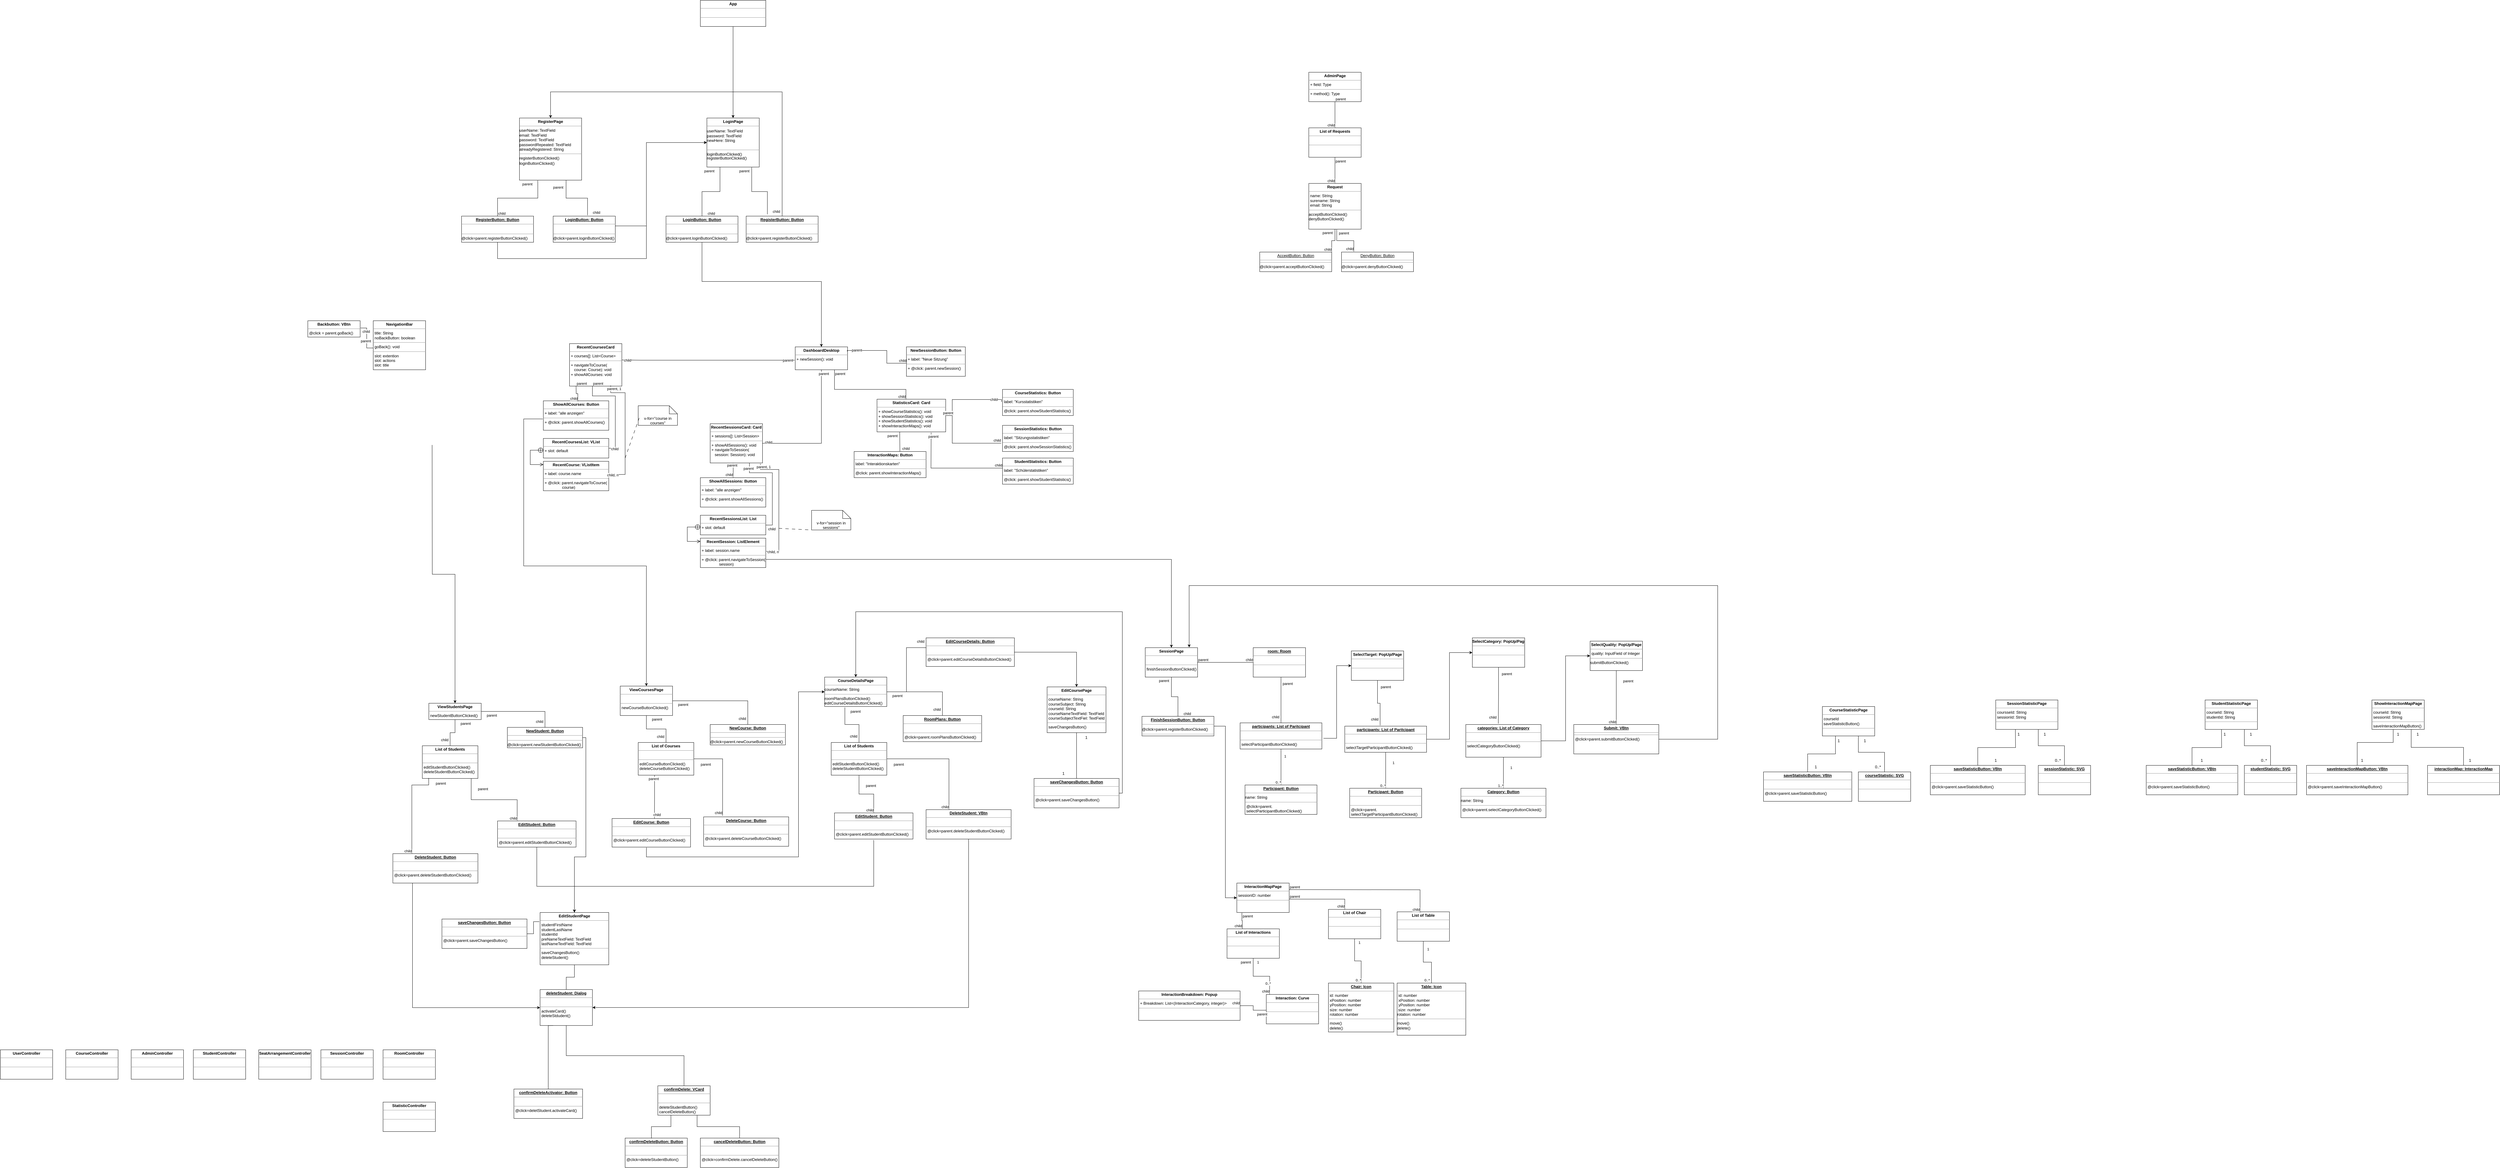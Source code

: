 <mxfile version="20.8.3" type="google"><diagram id="cpifBIFEWln35uE-_9-8" name="Seite-1"><mxGraphModel dx="-9" dy="476" grid="1" gridSize="10" guides="1" tooltips="1" connect="1" arrows="1" fold="1" page="0" pageScale="1" pageWidth="827" pageHeight="1169" math="0" shadow="0"><root><mxCell id="0"/><mxCell id="1" parent="0"/><mxCell id="ukWB4NLMAmO34QICzsgU-1" style="edgeStyle=orthogonalEdgeStyle;rounded=0;orthogonalLoop=1;jettySize=auto;html=1;" parent="1" source="ukWB4NLMAmO34QICzsgU-2" target="ukWB4NLMAmO34QICzsgU-69" edge="1"><mxGeometry relative="1" as="geometry"/></mxCell><mxCell id="ukWB4NLMAmO34QICzsgU-2" value="&lt;p style=&quot;margin:0px;margin-top:4px;text-align:center;&quot;&gt;&lt;b&gt;&lt;span style=&quot;background-color: rgb(251, 251, 251);&quot;&gt;App&lt;/span&gt;&lt;br&gt;&lt;/b&gt;&lt;/p&gt;&lt;hr size=&quot;1&quot;&gt;&lt;p style=&quot;margin:0px;margin-left:4px;&quot;&gt;&lt;br&gt;&lt;/p&gt;&lt;hr size=&quot;1&quot;&gt;&lt;p style=&quot;margin:0px;margin-left:4px;&quot;&gt;&lt;br&gt;&lt;/p&gt;" style="verticalAlign=top;align=left;overflow=fill;fontSize=12;fontFamily=Helvetica;html=1;rounded=0;" parent="1" vertex="1"><mxGeometry x="3830" y="690" width="200" height="80" as="geometry"/></mxCell><mxCell id="ukWB4NLMAmO34QICzsgU-3" style="edgeStyle=orthogonalEdgeStyle;rounded=0;orthogonalLoop=1;jettySize=auto;html=1;" parent="1" source="ukWB4NLMAmO34QICzsgU-4" target="ukWB4NLMAmO34QICzsgU-169" edge="1"><mxGeometry relative="1" as="geometry"><Array as="points"><mxPoint x="5120" y="3115"/><mxPoint x="5120" y="2560"/><mxPoint x="4305" y="2560"/></Array></mxGeometry></mxCell><mxCell id="ukWB4NLMAmO34QICzsgU-4" value="&lt;p style=&quot;margin:0px;margin-top:4px;text-align:center;&quot;&gt;&lt;b&gt;&lt;u&gt;saveChangesButton: Button&lt;/u&gt;&lt;/b&gt;&lt;/p&gt;&lt;hr size=&quot;1&quot;&gt;&lt;p style=&quot;margin:0px;margin-left:4px;&quot;&gt;&lt;br&gt;&lt;/p&gt;&lt;hr size=&quot;1&quot;&gt;&lt;p style=&quot;margin:0px;margin-left:4px;&quot;&gt;@click=parent.saveChangesButton()&lt;/p&gt;" style="verticalAlign=top;align=left;overflow=fill;fontSize=12;fontFamily=Helvetica;html=1;" parent="1" vertex="1"><mxGeometry x="4850" y="3070" width="260" height="90" as="geometry"/></mxCell><mxCell id="ukWB4NLMAmO34QICzsgU-5" value="&lt;p style=&quot;margin:0px;margin-top:4px;text-align:center;&quot;&gt;&lt;span style=&quot;font-weight: 700;&quot;&gt;EditCoursePage&lt;/span&gt;&lt;br&gt;&lt;/p&gt;&lt;hr size=&quot;1&quot;&gt;&lt;p style=&quot;margin:0px;margin-left:4px;&quot;&gt;courseName: String&lt;/p&gt;&lt;p style=&quot;margin:0px;margin-left:4px;&quot;&gt;courseSubject: String&lt;/p&gt;&lt;p style=&quot;margin:0px;margin-left:4px;&quot;&gt;courseId: String&lt;/p&gt;&lt;p style=&quot;margin:0px;margin-left:4px;&quot;&gt;courseNameTextField: TextField&lt;br&gt;&lt;/p&gt;&lt;p style=&quot;margin:0px;margin-left:4px;&quot;&gt;courseSubjectTextFiel: TextField&lt;/p&gt;&lt;hr size=&quot;1&quot;&gt;&lt;p style=&quot;margin:0px;margin-left:4px;&quot;&gt;saveChangesButton()&lt;/p&gt;" style="verticalAlign=top;align=left;overflow=fill;fontSize=12;fontFamily=Helvetica;html=1;" parent="1" vertex="1"><mxGeometry x="4890" y="2790" width="180" height="140" as="geometry"/></mxCell><mxCell id="ukWB4NLMAmO34QICzsgU-6" value="&lt;p style=&quot;margin:0px;margin-top:4px;text-align:center;&quot;&gt;&lt;b&gt;UserController&lt;/b&gt;&lt;/p&gt;&lt;hr size=&quot;1&quot;&gt;&lt;p style=&quot;margin:0px;margin-left:4px;&quot;&gt;&lt;br&gt;&lt;/p&gt;&lt;hr size=&quot;1&quot;&gt;&lt;p style=&quot;margin:0px;margin-left:4px;&quot;&gt;&lt;br&gt;&lt;/p&gt;" style="verticalAlign=top;align=left;overflow=fill;fontSize=12;fontFamily=Helvetica;html=1;" parent="1" vertex="1"><mxGeometry x="1690" y="3900" width="160" height="90" as="geometry"/></mxCell><mxCell id="ukWB4NLMAmO34QICzsgU-7" value="&lt;p style=&quot;margin:0px;margin-top:4px;text-align:center;&quot;&gt;&lt;b&gt;CourseController&lt;/b&gt;&lt;/p&gt;&lt;hr size=&quot;1&quot;&gt;&lt;p style=&quot;margin:0px;margin-left:4px;&quot;&gt;&lt;br&gt;&lt;/p&gt;&lt;hr size=&quot;1&quot;&gt;&lt;p style=&quot;margin:0px;margin-left:4px;&quot;&gt;&lt;br&gt;&lt;/p&gt;" style="verticalAlign=top;align=left;overflow=fill;fontSize=12;fontFamily=Helvetica;html=1;" parent="1" vertex="1"><mxGeometry x="1890" y="3900" width="160" height="90" as="geometry"/></mxCell><mxCell id="ukWB4NLMAmO34QICzsgU-8" value="&lt;p style=&quot;margin:0px;margin-top:4px;text-align:center;&quot;&gt;&lt;b&gt;AdminController&lt;/b&gt;&lt;/p&gt;&lt;hr size=&quot;1&quot;&gt;&lt;p style=&quot;margin:0px;margin-left:4px;&quot;&gt;&lt;br&gt;&lt;/p&gt;&lt;hr size=&quot;1&quot;&gt;&lt;p style=&quot;margin:0px;margin-left:4px;&quot;&gt;&lt;br&gt;&lt;/p&gt;" style="verticalAlign=top;align=left;overflow=fill;fontSize=12;fontFamily=Helvetica;html=1;" parent="1" vertex="1"><mxGeometry x="2090" y="3900" width="160" height="90" as="geometry"/></mxCell><mxCell id="ukWB4NLMAmO34QICzsgU-9" value="&lt;p style=&quot;margin:0px;margin-top:4px;text-align:center;&quot;&gt;&lt;b&gt;StudentController&lt;/b&gt;&lt;/p&gt;&lt;hr size=&quot;1&quot;&gt;&lt;p style=&quot;margin:0px;margin-left:4px;&quot;&gt;&lt;br&gt;&lt;/p&gt;&lt;hr size=&quot;1&quot;&gt;&lt;p style=&quot;margin:0px;margin-left:4px;&quot;&gt;&lt;br&gt;&lt;/p&gt;" style="verticalAlign=top;align=left;overflow=fill;fontSize=12;fontFamily=Helvetica;html=1;" parent="1" vertex="1"><mxGeometry x="2280" y="3900" width="160" height="90" as="geometry"/></mxCell><mxCell id="ukWB4NLMAmO34QICzsgU-10" value="&lt;p style=&quot;margin:0px;margin-top:4px;text-align:center;&quot;&gt;&lt;b&gt;SeatArrangementController&lt;/b&gt;&lt;/p&gt;&lt;hr size=&quot;1&quot;&gt;&lt;p style=&quot;margin:0px;margin-left:4px;&quot;&gt;&lt;br&gt;&lt;/p&gt;&lt;hr size=&quot;1&quot;&gt;&lt;p style=&quot;margin:0px;margin-left:4px;&quot;&gt;&lt;br&gt;&lt;/p&gt;" style="verticalAlign=top;align=left;overflow=fill;fontSize=12;fontFamily=Helvetica;html=1;" parent="1" vertex="1"><mxGeometry x="2480" y="3900" width="160" height="90" as="geometry"/></mxCell><mxCell id="ukWB4NLMAmO34QICzsgU-11" value="&lt;p style=&quot;margin:0px;margin-top:4px;text-align:center;&quot;&gt;&lt;b&gt;SessionController&lt;/b&gt;&lt;/p&gt;&lt;hr size=&quot;1&quot;&gt;&lt;p style=&quot;margin:0px;margin-left:4px;&quot;&gt;&lt;br&gt;&lt;/p&gt;&lt;hr size=&quot;1&quot;&gt;&lt;p style=&quot;margin:0px;margin-left:4px;&quot;&gt;&lt;br&gt;&lt;/p&gt;" style="verticalAlign=top;align=left;overflow=fill;fontSize=12;fontFamily=Helvetica;html=1;" parent="1" vertex="1"><mxGeometry x="2670" y="3900" width="160" height="90" as="geometry"/></mxCell><mxCell id="ukWB4NLMAmO34QICzsgU-12" value="&lt;p style=&quot;margin:0px;margin-top:4px;text-align:center;&quot;&gt;&lt;b&gt;RoomController&lt;/b&gt;&lt;/p&gt;&lt;hr size=&quot;1&quot;&gt;&lt;p style=&quot;margin:0px;margin-left:4px;&quot;&gt;&lt;br&gt;&lt;/p&gt;&lt;hr size=&quot;1&quot;&gt;&lt;p style=&quot;margin:0px;margin-left:4px;&quot;&gt;&lt;br&gt;&lt;/p&gt;" style="verticalAlign=top;align=left;overflow=fill;fontSize=12;fontFamily=Helvetica;html=1;" parent="1" vertex="1"><mxGeometry x="2860" y="3900" width="160" height="90" as="geometry"/></mxCell><mxCell id="ukWB4NLMAmO34QICzsgU-13" value="&lt;p style=&quot;margin:0px;margin-top:4px;text-align:center;&quot;&gt;&lt;b&gt;StatisticController&lt;/b&gt;&lt;/p&gt;&lt;hr size=&quot;1&quot;&gt;&lt;p style=&quot;margin:0px;margin-left:4px;&quot;&gt;&lt;br&gt;&lt;/p&gt;&lt;hr size=&quot;1&quot;&gt;&lt;p style=&quot;margin:0px;margin-left:4px;&quot;&gt;&lt;br&gt;&lt;/p&gt;" style="verticalAlign=top;align=left;overflow=fill;fontSize=12;fontFamily=Helvetica;html=1;" parent="1" vertex="1"><mxGeometry x="2860" y="4060" width="160" height="90" as="geometry"/></mxCell><mxCell id="ukWB4NLMAmO34QICzsgU-14" value="&lt;p style=&quot;margin:0px;margin-top:4px;text-align:center;&quot;&gt;&lt;b&gt;CourseStatisticPage&lt;/b&gt;&lt;/p&gt;&lt;hr size=&quot;1&quot;&gt;&lt;p style=&quot;margin:0px;margin-left:4px;&quot;&gt;courseId&lt;/p&gt;&amp;nbsp;saveStatisticButton()&lt;hr size=&quot;1&quot;&gt;&lt;p style=&quot;margin:0px;margin-left:4px;&quot;&gt;&lt;br&gt;&lt;/p&gt;" style="verticalAlign=top;align=left;overflow=fill;fontSize=12;fontFamily=Helvetica;html=1;" parent="1" vertex="1"><mxGeometry x="7260" y="2850" width="160" height="90" as="geometry"/></mxCell><mxCell id="ukWB4NLMAmO34QICzsgU-15" value="&lt;p style=&quot;margin:0px;margin-top:4px;text-align:center;&quot;&gt;&lt;b&gt;StudentStatisticPage&lt;/b&gt;&lt;/p&gt;&lt;hr size=&quot;1&quot;&gt;&lt;p style=&quot;margin:0px;margin-left:4px;&quot;&gt;&lt;span style=&quot;background-color: initial;&quot;&gt;courseId: String&lt;/span&gt;&lt;br&gt;&lt;/p&gt;&lt;p style=&quot;margin:0px;margin-left:4px;&quot;&gt;studentId: String&lt;/p&gt;&lt;hr style=&quot;border-color: var(--border-color);&quot; size=&quot;1&quot;&gt;&lt;p style=&quot;margin:0px;margin-left:4px;&quot;&gt;&lt;br&gt;&lt;/p&gt;" style="verticalAlign=top;align=left;overflow=fill;fontSize=12;fontFamily=Helvetica;html=1;" parent="1" vertex="1"><mxGeometry x="8430" y="2830" width="160" height="90" as="geometry"/></mxCell><mxCell id="ukWB4NLMAmO34QICzsgU-16" value="&lt;p style=&quot;margin:0px;margin-top:4px;text-align:center;&quot;&gt;&lt;b&gt;SessionStatisticPage&lt;/b&gt;&lt;/p&gt;&lt;hr size=&quot;1&quot;&gt;&lt;p style=&quot;margin:0px;margin-left:4px;&quot;&gt;&lt;span style=&quot;background-color: initial;&quot;&gt;coursseId: String&lt;/span&gt;&lt;br&gt;&lt;/p&gt;&lt;p style=&quot;margin:0px;margin-left:4px;&quot;&gt;sessionId: String&lt;/p&gt;&lt;hr size=&quot;1&quot;&gt;&lt;p style=&quot;margin:0px;margin-left:4px;&quot;&gt;&lt;br&gt;&lt;/p&gt;" style="verticalAlign=top;align=left;overflow=fill;fontSize=12;fontFamily=Helvetica;html=1;" parent="1" vertex="1"><mxGeometry x="7790" y="2830" width="190" height="90" as="geometry"/></mxCell><mxCell id="ukWB4NLMAmO34QICzsgU-17" value="1" style="text;html=1;strokeColor=none;fillColor=none;align=center;verticalAlign=middle;whiteSpace=wrap;rounded=0;" parent="1" vertex="1"><mxGeometry x="4910" y="3040" width="60" height="30" as="geometry"/></mxCell><mxCell id="ukWB4NLMAmO34QICzsgU-18" value="&lt;p style=&quot;margin:0px;margin-top:4px;text-align:center;&quot;&gt;&lt;b&gt;&lt;u&gt;courseStatistic: SVG&lt;/u&gt;&lt;/b&gt;&lt;/p&gt;&lt;hr size=&quot;1&quot;&gt;&lt;p style=&quot;margin:0px;margin-left:4px;&quot;&gt;&lt;br&gt;&lt;/p&gt;&lt;hr size=&quot;1&quot;&gt;&lt;p style=&quot;margin:0px;margin-left:4px;&quot;&gt;&lt;br&gt;&lt;/p&gt;" style="verticalAlign=top;align=left;overflow=fill;fontSize=12;fontFamily=Helvetica;html=1;" parent="1" vertex="1"><mxGeometry x="7370" y="3050" width="160" height="90" as="geometry"/></mxCell><mxCell id="ukWB4NLMAmO34QICzsgU-19" value="" style="endArrow=none;html=1;edgeStyle=orthogonalEdgeStyle;rounded=0;exitX=0.5;exitY=0;exitDx=0;exitDy=0;entryX=0.5;entryY=0;entryDx=0;entryDy=0;" parent="1" source="ukWB4NLMAmO34QICzsgU-20" target="ukWB4NLMAmO34QICzsgU-18" edge="1"><mxGeometry relative="1" as="geometry"><mxPoint x="7380" y="2940" as="sourcePoint"/><mxPoint x="7430" y="3000" as="targetPoint"/><Array as="points"><mxPoint x="7370" y="2990"/><mxPoint x="7450" y="2990"/></Array></mxGeometry></mxCell><mxCell id="ukWB4NLMAmO34QICzsgU-20" value="1" style="text;html=1;strokeColor=none;fillColor=none;align=center;verticalAlign=middle;whiteSpace=wrap;rounded=0;" parent="1" vertex="1"><mxGeometry x="7360" y="2940" width="60" height="30" as="geometry"/></mxCell><mxCell id="ukWB4NLMAmO34QICzsgU-21" value="0..*" style="text;html=1;strokeColor=none;fillColor=none;align=center;verticalAlign=middle;whiteSpace=wrap;rounded=0;" parent="1" vertex="1"><mxGeometry x="7400" y="3020" width="60" height="30" as="geometry"/></mxCell><mxCell id="ukWB4NLMAmO34QICzsgU-22" value="&lt;p style=&quot;margin:0px;margin-top:4px;text-align:center;&quot;&gt;&lt;b&gt;&lt;u&gt;saveStatisticButton:&amp;nbsp;&lt;/u&gt;&lt;/b&gt;&lt;b style=&quot;background-color: initial;&quot;&gt;&lt;u&gt;VBtn&lt;/u&gt;&lt;/b&gt;&lt;/p&gt;&lt;hr size=&quot;1&quot;&gt;&lt;p style=&quot;margin:0px;margin-left:4px;&quot;&gt;&lt;br&gt;&lt;/p&gt;&lt;hr size=&quot;1&quot;&gt;&lt;p style=&quot;margin:0px;margin-left:4px;&quot;&gt;@click=parent.saveStatisticButton()&lt;/p&gt;" style="verticalAlign=top;align=left;overflow=fill;fontSize=12;fontFamily=Helvetica;html=1;" parent="1" vertex="1"><mxGeometry x="7080" y="3050" width="270" height="90" as="geometry"/></mxCell><mxCell id="ukWB4NLMAmO34QICzsgU-23" value="" style="endArrow=none;html=1;edgeStyle=orthogonalEdgeStyle;rounded=0;exitX=0.25;exitY=1;exitDx=0;exitDy=0;entryX=0.5;entryY=0;entryDx=0;entryDy=0;" parent="1" source="ukWB4NLMAmO34QICzsgU-14" target="ukWB4NLMAmO34QICzsgU-22" edge="1"><mxGeometry relative="1" as="geometry"><mxPoint x="7200" y="3010" as="sourcePoint"/><mxPoint x="7360" y="3010" as="targetPoint"/></mxGeometry></mxCell><mxCell id="ukWB4NLMAmO34QICzsgU-25" value="1" style="text;html=1;strokeColor=none;fillColor=none;align=center;verticalAlign=middle;whiteSpace=wrap;rounded=0;" parent="1" vertex="1"><mxGeometry x="7280" y="2940" width="60" height="30" as="geometry"/></mxCell><mxCell id="ukWB4NLMAmO34QICzsgU-26" value="1" style="text;html=1;strokeColor=none;fillColor=none;align=center;verticalAlign=middle;whiteSpace=wrap;rounded=0;" parent="1" vertex="1"><mxGeometry x="7210" y="3020" width="60" height="30" as="geometry"/></mxCell><mxCell id="ukWB4NLMAmO34QICzsgU-27" value="&lt;p style=&quot;margin:0px;margin-top:4px;text-align:center;&quot;&gt;&lt;b&gt;&lt;u&gt;sessionStatistic: SVG&lt;/u&gt;&lt;/b&gt;&lt;/p&gt;&lt;hr size=&quot;1&quot;&gt;&lt;p style=&quot;margin:0px;margin-left:4px;&quot;&gt;&lt;br&gt;&lt;/p&gt;&lt;hr size=&quot;1&quot;&gt;&lt;p style=&quot;margin:0px;margin-left:4px;&quot;&gt;&lt;br&gt;&lt;/p&gt;" style="verticalAlign=top;align=left;overflow=fill;fontSize=12;fontFamily=Helvetica;html=1;" parent="1" vertex="1"><mxGeometry x="7920" y="3030" width="160" height="90" as="geometry"/></mxCell><mxCell id="ukWB4NLMAmO34QICzsgU-28" value="" style="endArrow=none;html=1;edgeStyle=orthogonalEdgeStyle;rounded=0;exitX=0.5;exitY=0;exitDx=0;exitDy=0;entryX=0.5;entryY=0;entryDx=0;entryDy=0;" parent="1" source="ukWB4NLMAmO34QICzsgU-29" target="ukWB4NLMAmO34QICzsgU-27" edge="1"><mxGeometry relative="1" as="geometry"><mxPoint x="7930" y="2920" as="sourcePoint"/><mxPoint x="7980" y="2980" as="targetPoint"/><Array as="points"><mxPoint x="7920" y="2970"/><mxPoint x="8000" y="2970"/></Array></mxGeometry></mxCell><mxCell id="ukWB4NLMAmO34QICzsgU-29" value="1" style="text;html=1;strokeColor=none;fillColor=none;align=center;verticalAlign=middle;whiteSpace=wrap;rounded=0;" parent="1" vertex="1"><mxGeometry x="7910" y="2920" width="60" height="30" as="geometry"/></mxCell><mxCell id="ukWB4NLMAmO34QICzsgU-30" value="0..*" style="text;html=1;strokeColor=none;fillColor=none;align=center;verticalAlign=middle;whiteSpace=wrap;rounded=0;" parent="1" vertex="1"><mxGeometry x="7950" y="3000" width="60" height="30" as="geometry"/></mxCell><mxCell id="ukWB4NLMAmO34QICzsgU-31" value="&lt;p style=&quot;margin:0px;margin-top:4px;text-align:center;&quot;&gt;&lt;b&gt;&lt;u&gt;saveStatisticButton:&amp;nbsp;&lt;/u&gt;&lt;/b&gt;&lt;b style=&quot;background-color: initial;&quot;&gt;&lt;u&gt;VBtn&lt;/u&gt;&lt;/b&gt;&lt;/p&gt;&lt;hr size=&quot;1&quot;&gt;&lt;p style=&quot;margin:0px;margin-left:4px;&quot;&gt;&lt;br&gt;&lt;/p&gt;&lt;hr size=&quot;1&quot;&gt;&lt;p style=&quot;margin:0px;margin-left:4px;&quot;&gt;@click=parent.saveStatisticButton()&lt;/p&gt;" style="verticalAlign=top;align=left;overflow=fill;fontSize=12;fontFamily=Helvetica;html=1;" parent="1" vertex="1"><mxGeometry x="7590" y="3030" width="290" height="90" as="geometry"/></mxCell><mxCell id="ukWB4NLMAmO34QICzsgU-32" value="" style="endArrow=none;html=1;edgeStyle=orthogonalEdgeStyle;rounded=0;exitX=0.25;exitY=1;exitDx=0;exitDy=0;entryX=0.5;entryY=0;entryDx=0;entryDy=0;" parent="1" target="ukWB4NLMAmO34QICzsgU-31" edge="1"><mxGeometry relative="1" as="geometry"><mxPoint x="7850" y="2920" as="sourcePoint"/><mxPoint x="7910" y="2990" as="targetPoint"/></mxGeometry></mxCell><mxCell id="ukWB4NLMAmO34QICzsgU-34" value="1" style="text;html=1;strokeColor=none;fillColor=none;align=center;verticalAlign=middle;whiteSpace=wrap;rounded=0;" parent="1" vertex="1"><mxGeometry x="7830" y="2920" width="60" height="30" as="geometry"/></mxCell><mxCell id="ukWB4NLMAmO34QICzsgU-35" value="1" style="text;html=1;strokeColor=none;fillColor=none;align=center;verticalAlign=middle;whiteSpace=wrap;rounded=0;" parent="1" vertex="1"><mxGeometry x="7760" y="3000" width="60" height="30" as="geometry"/></mxCell><mxCell id="ukWB4NLMAmO34QICzsgU-36" value="&lt;p style=&quot;margin:0px;margin-top:4px;text-align:center;&quot;&gt;&lt;b&gt;&lt;u&gt;studentStatistic: SVG&lt;/u&gt;&lt;/b&gt;&lt;/p&gt;&lt;hr size=&quot;1&quot;&gt;&lt;p style=&quot;margin:0px;margin-left:4px;&quot;&gt;&lt;br&gt;&lt;/p&gt;&lt;hr size=&quot;1&quot;&gt;&lt;p style=&quot;margin:0px;margin-left:4px;&quot;&gt;&lt;br&gt;&lt;/p&gt;" style="verticalAlign=top;align=left;overflow=fill;fontSize=12;fontFamily=Helvetica;html=1;" parent="1" vertex="1"><mxGeometry x="8550" y="3030" width="160" height="90" as="geometry"/></mxCell><mxCell id="ukWB4NLMAmO34QICzsgU-37" value="" style="endArrow=none;html=1;edgeStyle=orthogonalEdgeStyle;rounded=0;exitX=0.5;exitY=0;exitDx=0;exitDy=0;entryX=0.5;entryY=0;entryDx=0;entryDy=0;" parent="1" source="ukWB4NLMAmO34QICzsgU-38" target="ukWB4NLMAmO34QICzsgU-36" edge="1"><mxGeometry relative="1" as="geometry"><mxPoint x="8560" y="2920" as="sourcePoint"/><mxPoint x="8610" y="2980" as="targetPoint"/><Array as="points"><mxPoint x="8550" y="2970"/><mxPoint x="8630" y="2970"/></Array></mxGeometry></mxCell><mxCell id="ukWB4NLMAmO34QICzsgU-38" value="1" style="text;html=1;strokeColor=none;fillColor=none;align=center;verticalAlign=middle;whiteSpace=wrap;rounded=0;" parent="1" vertex="1"><mxGeometry x="8540" y="2920" width="60" height="30" as="geometry"/></mxCell><mxCell id="ukWB4NLMAmO34QICzsgU-39" value="0..*" style="text;html=1;strokeColor=none;fillColor=none;align=center;verticalAlign=middle;whiteSpace=wrap;rounded=0;" parent="1" vertex="1"><mxGeometry x="8580" y="3000" width="60" height="30" as="geometry"/></mxCell><mxCell id="ukWB4NLMAmO34QICzsgU-40" value="&lt;p style=&quot;margin:0px;margin-top:4px;text-align:center;&quot;&gt;&lt;b&gt;&lt;u&gt;saveStatisticButton:&amp;nbsp;&lt;/u&gt;&lt;/b&gt;&lt;b style=&quot;background-color: initial;&quot;&gt;&lt;u&gt;VBtn&lt;/u&gt;&lt;/b&gt;&lt;/p&gt;&lt;hr size=&quot;1&quot;&gt;&lt;p style=&quot;margin:0px;margin-left:4px;&quot;&gt;&lt;br&gt;&lt;/p&gt;&lt;hr size=&quot;1&quot;&gt;&lt;p style=&quot;margin:0px;margin-left:4px;&quot;&gt;@click=parent.saveStatisticButton()&lt;/p&gt;" style="verticalAlign=top;align=left;overflow=fill;fontSize=12;fontFamily=Helvetica;html=1;" parent="1" vertex="1"><mxGeometry x="8250" y="3030" width="280" height="90" as="geometry"/></mxCell><mxCell id="ukWB4NLMAmO34QICzsgU-41" value="" style="endArrow=none;html=1;edgeStyle=orthogonalEdgeStyle;rounded=0;exitX=0.25;exitY=1;exitDx=0;exitDy=0;entryX=0.5;entryY=0;entryDx=0;entryDy=0;" parent="1" target="ukWB4NLMAmO34QICzsgU-40" edge="1"><mxGeometry relative="1" as="geometry"><mxPoint x="8480" y="2920" as="sourcePoint"/><mxPoint x="8540" y="2990" as="targetPoint"/></mxGeometry></mxCell><mxCell id="ukWB4NLMAmO34QICzsgU-43" value="1" style="text;html=1;strokeColor=none;fillColor=none;align=center;verticalAlign=middle;whiteSpace=wrap;rounded=0;" parent="1" vertex="1"><mxGeometry x="8460" y="2920" width="60" height="30" as="geometry"/></mxCell><mxCell id="ukWB4NLMAmO34QICzsgU-44" value="1" style="text;html=1;strokeColor=none;fillColor=none;align=center;verticalAlign=middle;whiteSpace=wrap;rounded=0;" parent="1" vertex="1"><mxGeometry x="8390" y="3000" width="60" height="30" as="geometry"/></mxCell><mxCell id="ukWB4NLMAmO34QICzsgU-45" value="1" style="text;html=1;strokeColor=none;fillColor=none;align=center;verticalAlign=middle;whiteSpace=wrap;rounded=0;" parent="1" vertex="1"><mxGeometry x="4980" y="2930" width="60" height="30" as="geometry"/></mxCell><mxCell id="ukWB4NLMAmO34QICzsgU-46" value="" style="endArrow=none;html=1;edgeStyle=orthogonalEdgeStyle;rounded=0;entryX=0.5;entryY=0;entryDx=0;entryDy=0;exitX=0.5;exitY=1;exitDx=0;exitDy=0;" parent="1" source="ukWB4NLMAmO34QICzsgU-5" target="ukWB4NLMAmO34QICzsgU-4" edge="1"><mxGeometry x="-0.312" y="50" relative="1" as="geometry"><mxPoint x="4980" y="2930" as="sourcePoint"/><mxPoint x="4980" y="3070" as="targetPoint"/><Array as="points"/><mxPoint as="offset"/></mxGeometry></mxCell><mxCell id="ukWB4NLMAmO34QICzsgU-48" value="&lt;p style=&quot;margin:0px;margin-top:4px;text-align:center;&quot;&gt;&lt;b&gt;ShowInteractionMapPage&lt;/b&gt;&lt;/p&gt;&lt;hr size=&quot;1&quot;&gt;&lt;p style=&quot;margin:0px;margin-left:4px;&quot;&gt;courseId: String&lt;/p&gt;&lt;p style=&quot;margin:0px;margin-left:4px;&quot;&gt;sessionId: String&lt;/p&gt;&lt;hr size=&quot;1&quot;&gt;&lt;p style=&quot;margin:0px;margin-left:4px;&quot;&gt;saveInteractionMapButton()&lt;/p&gt;" style="verticalAlign=top;align=left;overflow=fill;fontSize=12;fontFamily=Helvetica;html=1;" parent="1" vertex="1"><mxGeometry x="8940" y="2830" width="160" height="90" as="geometry"/></mxCell><mxCell id="ukWB4NLMAmO34QICzsgU-49" value="&lt;p style=&quot;margin:0px;margin-top:4px;text-align:center;&quot;&gt;&lt;b&gt;&lt;u&gt;saveInteractionMapButton:&amp;nbsp;&lt;/u&gt;&lt;/b&gt;&lt;b style=&quot;background-color: initial;&quot;&gt;&lt;u&gt;VBtn&lt;/u&gt;&lt;/b&gt;&lt;/p&gt;&lt;hr size=&quot;1&quot;&gt;&lt;p style=&quot;margin:0px;margin-left:4px;&quot;&gt;&lt;br&gt;&lt;/p&gt;&lt;hr size=&quot;1&quot;&gt;&lt;p style=&quot;margin:0px;margin-left:4px;&quot;&gt;@click=parent.saveInteractionMapButton()&lt;/p&gt;" style="verticalAlign=top;align=left;overflow=fill;fontSize=12;fontFamily=Helvetica;html=1;" parent="1" vertex="1"><mxGeometry x="8740" y="3030" width="310" height="90" as="geometry"/></mxCell><mxCell id="ukWB4NLMAmO34QICzsgU-50" value="" style="endArrow=none;html=1;edgeStyle=orthogonalEdgeStyle;rounded=0;entryX=0.5;entryY=0;entryDx=0;entryDy=0;exitX=0.25;exitY=0;exitDx=0;exitDy=0;" parent="1" source="ukWB4NLMAmO34QICzsgU-52" target="ukWB4NLMAmO34QICzsgU-49" edge="1"><mxGeometry relative="1" as="geometry"><mxPoint x="8970" y="2940" as="sourcePoint"/><mxPoint x="9030" y="2990" as="targetPoint"/><Array as="points"><mxPoint x="9005" y="2960"/><mxPoint x="8895" y="2960"/></Array></mxGeometry></mxCell><mxCell id="ukWB4NLMAmO34QICzsgU-52" value="1" style="text;html=1;strokeColor=none;fillColor=none;align=center;verticalAlign=middle;whiteSpace=wrap;rounded=0;" parent="1" vertex="1"><mxGeometry x="8990" y="2920" width="60" height="30" as="geometry"/></mxCell><mxCell id="ukWB4NLMAmO34QICzsgU-53" value="1" style="text;html=1;strokeColor=none;fillColor=none;align=center;verticalAlign=middle;whiteSpace=wrap;rounded=0;" parent="1" vertex="1"><mxGeometry x="8880" y="3000" width="60" height="30" as="geometry"/></mxCell><mxCell id="ukWB4NLMAmO34QICzsgU-54" value="" style="endArrow=none;html=1;edgeStyle=orthogonalEdgeStyle;rounded=0;exitX=0.75;exitY=1;exitDx=0;exitDy=0;entryX=0.5;entryY=0;entryDx=0;entryDy=0;" parent="1" source="ukWB4NLMAmO34QICzsgU-48" target="ukWB4NLMAmO34QICzsgU-55" edge="1"><mxGeometry relative="1" as="geometry"><mxPoint x="9160" y="3070" as="sourcePoint"/><mxPoint x="9300" y="3030" as="targetPoint"/></mxGeometry></mxCell><mxCell id="ukWB4NLMAmO34QICzsgU-55" value="&lt;p style=&quot;margin:0px;margin-top:4px;text-align:center;&quot;&gt;&lt;b&gt;&lt;u&gt;interactionMap: InteractionMap&lt;/u&gt;&lt;/b&gt;&lt;/p&gt;&lt;hr size=&quot;1&quot;&gt;&lt;p style=&quot;margin:0px;margin-left:4px;&quot;&gt;&lt;br&gt;&lt;/p&gt;&lt;hr size=&quot;1&quot;&gt;&lt;p style=&quot;margin:0px;margin-left:4px;&quot;&gt;&lt;br&gt;&lt;/p&gt;" style="verticalAlign=top;align=left;overflow=fill;fontSize=12;fontFamily=Helvetica;html=1;" parent="1" vertex="1"><mxGeometry x="9110" y="3030" width="220" height="90" as="geometry"/></mxCell><mxCell id="ukWB4NLMAmO34QICzsgU-56" value="1" style="text;html=1;strokeColor=none;fillColor=none;align=center;verticalAlign=middle;whiteSpace=wrap;rounded=0;" parent="1" vertex="1"><mxGeometry x="9050" y="2920" width="60" height="30" as="geometry"/></mxCell><mxCell id="ukWB4NLMAmO34QICzsgU-57" value="1" style="text;html=1;strokeColor=none;fillColor=none;align=center;verticalAlign=middle;whiteSpace=wrap;rounded=0;" parent="1" vertex="1"><mxGeometry x="9210" y="3000" width="60" height="30" as="geometry"/></mxCell><mxCell id="ukWB4NLMAmO34QICzsgU-58" value="&lt;p style=&quot;margin:0px;margin-top:4px;text-align:center;&quot;&gt;&lt;b&gt;RegisterPage&lt;/b&gt;&lt;/p&gt;&lt;hr size=&quot;1&quot;&gt;&lt;div&gt;&lt;div&gt;userName: TextField&lt;/div&gt;&lt;div&gt;email: TextField&lt;br&gt;password: TextField&lt;/div&gt;&lt;div&gt;passwordRepeated: TextField&lt;/div&gt;&lt;/div&gt;&lt;div&gt;alreadyRegistered: String&lt;/div&gt;&lt;hr size=&quot;1&quot;&gt;&lt;div style=&quot;height:2px;&quot;&gt;registerButtonClicked()&lt;/div&gt;&lt;div style=&quot;height:2px;&quot;&gt;&lt;br&gt;&lt;/div&gt;&lt;div style=&quot;height:2px;&quot;&gt;&lt;br&gt;&lt;/div&gt;&lt;div style=&quot;height:2px;&quot;&gt;&lt;br&gt;&lt;/div&gt;&lt;div style=&quot;height:2px;&quot;&gt;&lt;br&gt;&lt;/div&gt;&lt;div style=&quot;height:2px;&quot;&gt;&lt;br&gt;&lt;/div&gt;&lt;div style=&quot;height:2px;&quot;&gt;&lt;br&gt;&lt;/div&gt;&lt;div style=&quot;height:2px;&quot;&gt;&lt;br&gt;&lt;/div&gt;&lt;div style=&quot;height:2px;&quot;&gt;loginButtonClicked()&lt;/div&gt;" style="verticalAlign=top;align=left;overflow=fill;fontSize=12;fontFamily=Helvetica;html=1;" parent="1" vertex="1"><mxGeometry x="3277" y="1050" width="190" height="190" as="geometry"/></mxCell><mxCell id="ukWB4NLMAmO34QICzsgU-59" style="edgeStyle=orthogonalEdgeStyle;rounded=0;orthogonalLoop=1;jettySize=auto;html=1;" parent="1" source="ukWB4NLMAmO34QICzsgU-60" target="ukWB4NLMAmO34QICzsgU-69" edge="1"><mxGeometry relative="1" as="geometry"><Array as="points"><mxPoint x="3210" y="1480"/><mxPoint x="3665" y="1480"/><mxPoint x="3665" y="1125"/></Array></mxGeometry></mxCell><mxCell id="ukWB4NLMAmO34QICzsgU-60" value="&lt;p style=&quot;margin:0px;margin-top:4px;text-align:center;&quot;&gt;&lt;u&gt;&lt;b&gt;RegisterButton: Button&lt;/b&gt;&lt;br&gt;&lt;/u&gt;&lt;/p&gt;&lt;hr size=&quot;1&quot;&gt;&lt;div style=&quot;height:2px;&quot;&gt;&lt;/div&gt;&lt;br&gt;&lt;hr size=&quot;1&quot;&gt;&lt;div style=&quot;height:2px;&quot;&gt;@click=parent.registerButtonClicked()&lt;/div&gt;" style="verticalAlign=top;align=left;overflow=fill;fontSize=12;fontFamily=Helvetica;html=1;" parent="1" vertex="1"><mxGeometry x="3100" y="1350" width="220" height="80" as="geometry"/></mxCell><mxCell id="ukWB4NLMAmO34QICzsgU-61" value="" style="endArrow=none;html=1;edgeStyle=orthogonalEdgeStyle;rounded=0;exitX=0.5;exitY=0;exitDx=0;exitDy=0;entryX=0.295;entryY=1.005;entryDx=0;entryDy=0;entryPerimeter=0;" parent="1" source="ukWB4NLMAmO34QICzsgU-60" target="ukWB4NLMAmO34QICzsgU-58" edge="1"><mxGeometry relative="1" as="geometry"><mxPoint x="3270" y="1330" as="sourcePoint"/><mxPoint x="3430" y="1330" as="targetPoint"/></mxGeometry></mxCell><mxCell id="ukWB4NLMAmO34QICzsgU-62" value="child" style="edgeLabel;resizable=0;html=1;align=left;verticalAlign=bottom;" parent="ukWB4NLMAmO34QICzsgU-61" connectable="0" vertex="1"><mxGeometry x="-1" relative="1" as="geometry"/></mxCell><mxCell id="ukWB4NLMAmO34QICzsgU-63" value="parent" style="edgeLabel;resizable=0;html=1;align=right;verticalAlign=bottom;" parent="ukWB4NLMAmO34QICzsgU-61" connectable="0" vertex="1"><mxGeometry x="1" relative="1" as="geometry"><mxPoint x="-16" y="19" as="offset"/></mxGeometry></mxCell><mxCell id="ukWB4NLMAmO34QICzsgU-64" style="edgeStyle=orthogonalEdgeStyle;rounded=0;orthogonalLoop=1;jettySize=auto;html=1;" parent="1" source="ukWB4NLMAmO34QICzsgU-65" target="ukWB4NLMAmO34QICzsgU-69" edge="1"><mxGeometry relative="1" as="geometry"><Array as="points"><mxPoint x="3665" y="1380"/><mxPoint x="3665" y="1125"/></Array></mxGeometry></mxCell><mxCell id="ukWB4NLMAmO34QICzsgU-65" value="&lt;p style=&quot;margin:0px;margin-top:4px;text-align:center;&quot;&gt;&lt;u&gt;&lt;b&gt;LoginButton: Button&lt;/b&gt;&lt;br&gt;&lt;/u&gt;&lt;/p&gt;&lt;hr size=&quot;1&quot;&gt;&lt;div style=&quot;height:2px;&quot;&gt;&lt;/div&gt;&lt;br&gt;&lt;hr size=&quot;1&quot;&gt;&lt;div style=&quot;height:2px;&quot;&gt;@click=parent.loginButtonClicked()&lt;/div&gt;" style="verticalAlign=top;align=left;overflow=fill;fontSize=12;fontFamily=Helvetica;html=1;" parent="1" vertex="1"><mxGeometry x="3380" y="1350" width="190" height="80" as="geometry"/></mxCell><mxCell id="ukWB4NLMAmO34QICzsgU-66" value="" style="endArrow=none;html=1;edgeStyle=orthogonalEdgeStyle;rounded=0;exitX=0.75;exitY=1;exitDx=0;exitDy=0;entryX=0.553;entryY=-0.033;entryDx=0;entryDy=0;entryPerimeter=0;" parent="1" source="ukWB4NLMAmO34QICzsgU-58" target="ukWB4NLMAmO34QICzsgU-65" edge="1"><mxGeometry relative="1" as="geometry"><mxPoint x="3330" y="1320" as="sourcePoint"/><mxPoint x="3490" y="1320" as="targetPoint"/></mxGeometry></mxCell><mxCell id="ukWB4NLMAmO34QICzsgU-67" value="parent" style="edgeLabel;resizable=0;html=1;align=left;verticalAlign=bottom;" parent="ukWB4NLMAmO34QICzsgU-66" connectable="0" vertex="1"><mxGeometry x="-1" relative="1" as="geometry"><mxPoint x="-42" y="30" as="offset"/></mxGeometry></mxCell><mxCell id="ukWB4NLMAmO34QICzsgU-68" value="child" style="edgeLabel;resizable=0;html=1;align=right;verticalAlign=bottom;" parent="ukWB4NLMAmO34QICzsgU-66" connectable="0" vertex="1"><mxGeometry x="1" relative="1" as="geometry"><mxPoint x="39" as="offset"/></mxGeometry></mxCell><mxCell id="ukWB4NLMAmO34QICzsgU-69" value="&lt;p style=&quot;margin:0px;margin-top:4px;text-align:center;&quot;&gt;&lt;b&gt;LoginPage&lt;/b&gt;&lt;br&gt;&lt;/p&gt;&lt;hr size=&quot;1&quot;&gt;&lt;div style=&quot;height:2px;&quot;&gt;&lt;/div&gt;&lt;div&gt;userName: TextField&lt;/div&gt;&lt;div&gt;password: TextField&lt;/div&gt;&lt;div&gt;newHere: String&lt;br&gt;&lt;/div&gt;&lt;br&gt;&lt;hr size=&quot;1&quot;&gt;&lt;div style=&quot;height:2px;&quot;&gt;loginButtonClicked()&lt;/div&gt;&lt;div style=&quot;height:2px;&quot;&gt;&lt;br&gt;&lt;/div&gt;&lt;div style=&quot;height:2px;&quot;&gt;&lt;br&gt;&lt;/div&gt;&lt;div style=&quot;height:2px;&quot;&gt;&lt;br&gt;&lt;/div&gt;&lt;div style=&quot;height:2px;&quot;&gt;&lt;br&gt;&lt;/div&gt;&lt;div style=&quot;height:2px;&quot;&gt;&lt;br&gt;&lt;/div&gt;&lt;div style=&quot;height:2px;&quot;&gt;registerButtonClicked()&lt;br&gt;&lt;/div&gt;" style="verticalAlign=top;align=left;overflow=fill;fontSize=12;fontFamily=Helvetica;html=1;" parent="1" vertex="1"><mxGeometry x="3850" y="1050" width="160" height="150" as="geometry"/></mxCell><mxCell id="ukWB4NLMAmO34QICzsgU-70" style="edgeStyle=orthogonalEdgeStyle;rounded=0;orthogonalLoop=1;jettySize=auto;html=1;entryX=0.5;entryY=0;entryDx=0;entryDy=0;" parent="1" source="ukWB4NLMAmO34QICzsgU-71" target="i5SqlhZJH4emU7H1gt-v-63" edge="1"><mxGeometry relative="1" as="geometry"><Array as="points"><mxPoint x="3835" y="1550"/><mxPoint x="4200" y="1550"/></Array><mxPoint x="4140" y="1540" as="targetPoint"/></mxGeometry></mxCell><mxCell id="ukWB4NLMAmO34QICzsgU-71" value="&lt;p style=&quot;margin:0px;margin-top:4px;text-align:center;&quot;&gt;&lt;u&gt;&lt;b&gt;LoginButton: Button&lt;/b&gt;&lt;br&gt;&lt;/u&gt;&lt;/p&gt;&lt;hr size=&quot;1&quot;&gt;&lt;div style=&quot;height:2px;&quot;&gt;&lt;/div&gt;&lt;br&gt;&lt;hr size=&quot;1&quot;&gt;&lt;div style=&quot;height:2px;&quot;&gt;@click=parent.loginButtonClicked()&lt;/div&gt;" style="verticalAlign=top;align=left;overflow=fill;fontSize=12;fontFamily=Helvetica;html=1;" parent="1" vertex="1"><mxGeometry x="3725" y="1350" width="220" height="80" as="geometry"/></mxCell><mxCell id="ukWB4NLMAmO34QICzsgU-72" value="" style="endArrow=none;html=1;edgeStyle=orthogonalEdgeStyle;rounded=0;exitX=0.25;exitY=1;exitDx=0;exitDy=0;" parent="1" source="ukWB4NLMAmO34QICzsgU-69" target="ukWB4NLMAmO34QICzsgU-71" edge="1"><mxGeometry relative="1" as="geometry"><mxPoint x="3447" y="1740" as="sourcePoint"/><mxPoint x="3697" y="1580" as="targetPoint"/></mxGeometry></mxCell><mxCell id="ukWB4NLMAmO34QICzsgU-73" value="parent" style="edgeLabel;resizable=0;html=1;align=left;verticalAlign=bottom;" parent="ukWB4NLMAmO34QICzsgU-72" connectable="0" vertex="1"><mxGeometry x="-1" relative="1" as="geometry"><mxPoint x="-50" y="20" as="offset"/></mxGeometry></mxCell><mxCell id="ukWB4NLMAmO34QICzsgU-74" value="child" style="edgeLabel;resizable=0;html=1;align=right;verticalAlign=bottom;" parent="ukWB4NLMAmO34QICzsgU-72" connectable="0" vertex="1"><mxGeometry x="1" relative="1" as="geometry"><mxPoint x="40" as="offset"/></mxGeometry></mxCell><mxCell id="ukWB4NLMAmO34QICzsgU-75" style="edgeStyle=orthogonalEdgeStyle;rounded=0;orthogonalLoop=1;jettySize=auto;html=1;" parent="1" source="ukWB4NLMAmO34QICzsgU-76" target="ukWB4NLMAmO34QICzsgU-58" edge="1"><mxGeometry relative="1" as="geometry"><Array as="points"><mxPoint x="4080" y="970"/><mxPoint x="3372" y="970"/></Array></mxGeometry></mxCell><mxCell id="ukWB4NLMAmO34QICzsgU-76" value="&lt;p style=&quot;margin:0px;margin-top:4px;text-align:center;&quot;&gt;&lt;u&gt;&lt;b&gt;RegisterButton: Button&lt;/b&gt;&lt;br&gt;&lt;/u&gt;&lt;/p&gt;&lt;hr size=&quot;1&quot;&gt;&lt;div style=&quot;height:2px;&quot;&gt;&lt;/div&gt;&lt;br&gt;&lt;hr size=&quot;1&quot;&gt;&lt;div style=&quot;height:2px;&quot;&gt;@click=parent.registerButtonClicked()&lt;/div&gt;" style="verticalAlign=top;align=left;overflow=fill;fontSize=12;fontFamily=Helvetica;html=1;" parent="1" vertex="1"><mxGeometry x="3970" y="1350" width="220" height="80" as="geometry"/></mxCell><mxCell id="ukWB4NLMAmO34QICzsgU-77" value="" style="endArrow=none;html=1;edgeStyle=orthogonalEdgeStyle;rounded=0;exitX=0.856;exitY=1.007;exitDx=0;exitDy=0;exitPerimeter=0;entryX=0.295;entryY=-0.067;entryDx=0;entryDy=0;entryPerimeter=0;" parent="1" source="ukWB4NLMAmO34QICzsgU-69" target="ukWB4NLMAmO34QICzsgU-76" edge="1"><mxGeometry relative="1" as="geometry"><mxPoint x="3887" y="1250" as="sourcePoint"/><mxPoint x="4027" y="1540" as="targetPoint"/></mxGeometry></mxCell><mxCell id="ukWB4NLMAmO34QICzsgU-78" value="parent" style="edgeLabel;resizable=0;html=1;align=left;verticalAlign=bottom;" parent="ukWB4NLMAmO34QICzsgU-77" connectable="0" vertex="1"><mxGeometry x="-1" relative="1" as="geometry"><mxPoint x="-40" y="19" as="offset"/></mxGeometry></mxCell><mxCell id="ukWB4NLMAmO34QICzsgU-79" value="child" style="edgeLabel;resizable=0;html=1;align=right;verticalAlign=bottom;" parent="ukWB4NLMAmO34QICzsgU-77" connectable="0" vertex="1"><mxGeometry x="1" relative="1" as="geometry"><mxPoint x="40" as="offset"/></mxGeometry></mxCell><mxCell id="ukWB4NLMAmO34QICzsgU-81" style="edgeStyle=orthogonalEdgeStyle;rounded=0;orthogonalLoop=1;jettySize=auto;html=1;" parent="1" target="ukWB4NLMAmO34QICzsgU-137" edge="1"><mxGeometry relative="1" as="geometry"><mxPoint x="3010" y="2050" as="sourcePoint"/></mxGeometry></mxCell><mxCell id="ukWB4NLMAmO34QICzsgU-82" style="edgeStyle=orthogonalEdgeStyle;rounded=0;orthogonalLoop=1;jettySize=auto;html=1;exitX=-0.01;exitY=0.616;exitDx=0;exitDy=0;exitPerimeter=0;" parent="1" source="i5SqlhZJH4emU7H1gt-v-93" target="ukWB4NLMAmO34QICzsgU-152" edge="1"><mxGeometry relative="1" as="geometry"><mxPoint x="4140" y="2420" as="sourcePoint"/><Array as="points"><mxPoint x="3290" y="1970"/><mxPoint x="3290" y="2420"/><mxPoint x="3665" y="2420"/></Array></mxGeometry></mxCell><mxCell id="ukWB4NLMAmO34QICzsgU-83" style="edgeStyle=orthogonalEdgeStyle;rounded=0;orthogonalLoop=1;jettySize=auto;html=1;exitX=1;exitY=0.75;exitDx=0;exitDy=0;" parent="1" source="i5SqlhZJH4emU7H1gt-v-88" target="ukWB4NLMAmO34QICzsgU-92" edge="1"><mxGeometry relative="1" as="geometry"><mxPoint x="5340" y="2090" as="sourcePoint"/><Array as="points"><mxPoint x="4030" y="2400"/><mxPoint x="5270" y="2400"/></Array></mxGeometry></mxCell><mxCell id="ukWB4NLMAmO34QICzsgU-92" value="&lt;p style=&quot;margin:0px;margin-top:4px;text-align:center;&quot;&gt;&lt;b&gt;SessionPage&lt;/b&gt;&lt;/p&gt;&lt;hr size=&quot;1&quot;&gt;&lt;p style=&quot;margin:0px;margin-left:4px;&quot;&gt;&lt;br&gt;&lt;/p&gt;&lt;hr size=&quot;1&quot;&gt;&lt;p style=&quot;margin:0px;margin-left:4px;&quot;&gt;finishSessionButtonClicked()&lt;/p&gt;" style="verticalAlign=top;align=left;overflow=fill;fontSize=12;fontFamily=Helvetica;html=1;" parent="1" vertex="1"><mxGeometry x="5190" y="2670" width="160" height="90" as="geometry"/></mxCell><mxCell id="ukWB4NLMAmO34QICzsgU-93" style="edgeStyle=orthogonalEdgeStyle;rounded=0;orthogonalLoop=1;jettySize=auto;html=1;entryX=0;entryY=0.5;entryDx=0;entryDy=0;" parent="1" source="ukWB4NLMAmO34QICzsgU-94" target="ukWB4NLMAmO34QICzsgU-213" edge="1"><mxGeometry relative="1" as="geometry"/></mxCell><mxCell id="ukWB4NLMAmO34QICzsgU-94" value="&lt;p style=&quot;margin:0px;margin-top:4px;text-align:center;&quot;&gt;&lt;u&gt;&lt;b&gt;FinishSessionButton: Button&lt;/b&gt;&lt;/u&gt;&lt;br&gt;&lt;/p&gt;&lt;hr size=&quot;1&quot;&gt;&lt;div style=&quot;height:2px;&quot;&gt;&lt;/div&gt;@click=parent.registerButtonClicked()&lt;br&gt;&lt;hr size=&quot;1&quot;&gt;&lt;div style=&quot;height:2px;&quot;&gt;&lt;/div&gt;" style="verticalAlign=top;align=left;overflow=fill;fontSize=12;fontFamily=Helvetica;html=1;" parent="1" vertex="1"><mxGeometry x="5180" y="2880" width="220" height="60" as="geometry"/></mxCell><mxCell id="ukWB4NLMAmO34QICzsgU-95" value="" style="endArrow=none;html=1;edgeStyle=orthogonalEdgeStyle;rounded=0;exitX=0.5;exitY=1;exitDx=0;exitDy=0;entryX=0.5;entryY=0;entryDx=0;entryDy=0;" parent="1" source="ukWB4NLMAmO34QICzsgU-92" target="ukWB4NLMAmO34QICzsgU-94" edge="1"><mxGeometry relative="1" as="geometry"><mxPoint x="5269.96" y="2790" as="sourcePoint"/><mxPoint x="5313" y="3088.95" as="targetPoint"/></mxGeometry></mxCell><mxCell id="ukWB4NLMAmO34QICzsgU-96" value="parent" style="edgeLabel;resizable=0;html=1;align=left;verticalAlign=bottom;" parent="ukWB4NLMAmO34QICzsgU-95" connectable="0" vertex="1"><mxGeometry x="-1" relative="1" as="geometry"><mxPoint x="-40" y="19" as="offset"/></mxGeometry></mxCell><mxCell id="ukWB4NLMAmO34QICzsgU-97" value="child" style="edgeLabel;resizable=0;html=1;align=right;verticalAlign=bottom;" parent="ukWB4NLMAmO34QICzsgU-95" connectable="0" vertex="1"><mxGeometry x="1" relative="1" as="geometry"><mxPoint x="40" as="offset"/></mxGeometry></mxCell><mxCell id="ukWB4NLMAmO34QICzsgU-98" value="&lt;p style=&quot;margin:0px;margin-top:4px;text-align:center;&quot;&gt;&lt;b&gt;&lt;u&gt;room: Room&lt;/u&gt;&lt;/b&gt;&lt;/p&gt;&lt;hr size=&quot;1&quot;&gt;&lt;p style=&quot;margin:0px;margin-left:4px;&quot;&gt;&lt;br&gt;&lt;/p&gt;&lt;hr size=&quot;1&quot;&gt;&lt;p style=&quot;margin:0px;margin-left:4px;&quot;&gt;&lt;br&gt;&lt;/p&gt;" style="verticalAlign=top;align=left;overflow=fill;fontSize=12;fontFamily=Helvetica;html=1;" parent="1" vertex="1"><mxGeometry x="5520" y="2670" width="160" height="90" as="geometry"/></mxCell><mxCell id="ukWB4NLMAmO34QICzsgU-99" value="" style="endArrow=none;html=1;edgeStyle=orthogonalEdgeStyle;rounded=0;exitX=1;exitY=0.5;exitDx=0;exitDy=0;entryX=0;entryY=0.5;entryDx=0;entryDy=0;" parent="1" source="ukWB4NLMAmO34QICzsgU-92" target="ukWB4NLMAmO34QICzsgU-98" edge="1"><mxGeometry relative="1" as="geometry"><mxPoint x="5220" y="2860" as="sourcePoint"/><mxPoint x="5380" y="2860" as="targetPoint"/></mxGeometry></mxCell><mxCell id="ukWB4NLMAmO34QICzsgU-100" value="parent" style="edgeLabel;resizable=0;html=1;align=left;verticalAlign=bottom;" parent="ukWB4NLMAmO34QICzsgU-99" connectable="0" vertex="1"><mxGeometry x="-1" relative="1" as="geometry"/></mxCell><mxCell id="ukWB4NLMAmO34QICzsgU-101" value="child" style="edgeLabel;resizable=0;html=1;align=right;verticalAlign=bottom;" parent="ukWB4NLMAmO34QICzsgU-99" connectable="0" vertex="1"><mxGeometry x="1" relative="1" as="geometry"/></mxCell><mxCell id="ukWB4NLMAmO34QICzsgU-102" style="edgeStyle=orthogonalEdgeStyle;rounded=0;orthogonalLoop=1;jettySize=auto;html=1;entryX=0;entryY=0.5;entryDx=0;entryDy=0;exitX=1.02;exitY=0.59;exitDx=0;exitDy=0;exitPerimeter=0;" parent="1" source="ukWB4NLMAmO34QICzsgU-103" target="ukWB4NLMAmO34QICzsgU-111" edge="1"><mxGeometry relative="1" as="geometry"><mxPoint x="5730" y="2960" as="sourcePoint"/></mxGeometry></mxCell><mxCell id="ukWB4NLMAmO34QICzsgU-103" value="&lt;p style=&quot;margin:0px;margin-top:4px;text-align:center;&quot;&gt;&lt;u&gt;&lt;b&gt;participants: List of Paritcipant&lt;/b&gt;&lt;br&gt;&lt;/u&gt;&lt;/p&gt;&lt;hr size=&quot;1&quot;&gt;&lt;br&gt;&lt;hr size=&quot;1&quot;&gt;&lt;p style=&quot;margin:0px;margin-left:4px;&quot;&gt;selectParticipantButtonClicked()&lt;br&gt;&lt;/p&gt;" style="verticalAlign=top;align=left;overflow=fill;fontSize=12;fontFamily=Helvetica;html=1;" parent="1" vertex="1"><mxGeometry x="5480" y="2900" width="250" height="80" as="geometry"/></mxCell><mxCell id="ukWB4NLMAmO34QICzsgU-104" value="" style="endArrow=none;html=1;edgeStyle=orthogonalEdgeStyle;rounded=0;exitX=0.5;exitY=1;exitDx=0;exitDy=0;entryX=0.5;entryY=0;entryDx=0;entryDy=0;" parent="1" source="ukWB4NLMAmO34QICzsgU-98" target="ukWB4NLMAmO34QICzsgU-103" edge="1"><mxGeometry x="-1" y="-508" relative="1" as="geometry"><mxPoint x="5454.93" y="2821.95" as="sourcePoint"/><mxPoint x="5440.04" y="2920.99" as="targetPoint"/><mxPoint x="510" y="496" as="offset"/><Array as="points"><mxPoint x="5605" y="2760"/></Array></mxGeometry></mxCell><mxCell id="ukWB4NLMAmO34QICzsgU-105" value="parent" style="edgeLabel;resizable=0;html=1;align=left;verticalAlign=bottom;" parent="ukWB4NLMAmO34QICzsgU-104" connectable="0" vertex="1"><mxGeometry x="-1" relative="1" as="geometry"><mxPoint x="8" y="28" as="offset"/></mxGeometry></mxCell><mxCell id="ukWB4NLMAmO34QICzsgU-106" value="child" style="edgeLabel;resizable=0;html=1;align=right;verticalAlign=bottom;" parent="ukWB4NLMAmO34QICzsgU-104" connectable="0" vertex="1"><mxGeometry x="1" relative="1" as="geometry"><mxPoint x="-5" y="-10" as="offset"/></mxGeometry></mxCell><mxCell id="ukWB4NLMAmO34QICzsgU-107" value="&lt;p style=&quot;margin:0px;margin-top:4px;text-align:center;&quot;&gt;&lt;b&gt;&lt;u&gt;Participant: Button&lt;/u&gt;&lt;br&gt;&lt;/b&gt;&lt;/p&gt;&lt;hr size=&quot;1&quot;&gt;&lt;div&gt;name: String&lt;br&gt;&lt;/div&gt;&lt;hr size=&quot;1&quot;&gt;&lt;p style=&quot;margin:0px;margin-left:4px;&quot;&gt;@click=parent.&lt;/p&gt;&lt;p style=&quot;margin:0px;margin-left:4px;&quot;&gt;selectParticipantButtonClicked()&lt;br&gt;&lt;/p&gt;" style="verticalAlign=top;align=left;overflow=fill;fontSize=12;fontFamily=Helvetica;html=1;" parent="1" vertex="1"><mxGeometry x="5495" y="3090" width="220" height="90" as="geometry"/></mxCell><mxCell id="ukWB4NLMAmO34QICzsgU-108" value="" style="endArrow=none;html=1;edgeStyle=orthogonalEdgeStyle;rounded=0;exitX=0.5;exitY=1;exitDx=0;exitDy=0;entryX=0.5;entryY=0;entryDx=0;entryDy=0;" parent="1" source="ukWB4NLMAmO34QICzsgU-103" target="ukWB4NLMAmO34QICzsgU-107" edge="1"><mxGeometry relative="1" as="geometry"><mxPoint x="5540" y="3020" as="sourcePoint"/><mxPoint x="5380" y="3130" as="targetPoint"/></mxGeometry></mxCell><mxCell id="ukWB4NLMAmO34QICzsgU-109" value="1" style="edgeLabel;resizable=0;html=1;align=left;verticalAlign=bottom;" parent="ukWB4NLMAmO34QICzsgU-108" connectable="0" vertex="1"><mxGeometry x="-1" relative="1" as="geometry"><mxPoint x="8" y="30" as="offset"/></mxGeometry></mxCell><mxCell id="ukWB4NLMAmO34QICzsgU-110" value="0..*" style="edgeLabel;resizable=0;html=1;align=right;verticalAlign=bottom;" parent="ukWB4NLMAmO34QICzsgU-108" connectable="0" vertex="1"><mxGeometry x="1" relative="1" as="geometry"/></mxCell><mxCell id="ukWB4NLMAmO34QICzsgU-111" value="&lt;p style=&quot;margin:0px;margin-top:4px;text-align:center;&quot;&gt;&lt;b&gt;SelectTarget: PopUp/Page&lt;br&gt;&lt;/b&gt;&lt;/p&gt;&lt;hr size=&quot;1&quot;&gt;&lt;p style=&quot;margin:0px;margin-left:4px;&quot;&gt;&lt;br&gt;&lt;/p&gt;&lt;hr size=&quot;1&quot;&gt;&lt;p style=&quot;margin:0px;margin-left:4px;&quot;&gt;&lt;br&gt;&lt;/p&gt;" style="verticalAlign=top;align=left;overflow=fill;fontSize=12;fontFamily=Helvetica;html=1;" parent="1" vertex="1"><mxGeometry x="5820" y="2680" width="160" height="90" as="geometry"/></mxCell><mxCell id="ukWB4NLMAmO34QICzsgU-112" style="edgeStyle=orthogonalEdgeStyle;rounded=0;orthogonalLoop=1;jettySize=auto;html=1;exitX=1;exitY=0.5;exitDx=0;exitDy=0;entryX=0;entryY=0.5;entryDx=0;entryDy=0;" parent="1" source="ukWB4NLMAmO34QICzsgU-113" target="ukWB4NLMAmO34QICzsgU-121" edge="1"><mxGeometry relative="1" as="geometry"/></mxCell><mxCell id="ukWB4NLMAmO34QICzsgU-113" value="&lt;p style=&quot;margin:0px;margin-top:4px;text-align:center;&quot;&gt;&lt;u&gt;&lt;b&gt;participants: List of Paritcipant&lt;/b&gt;&lt;br&gt;&lt;/u&gt;&lt;/p&gt;&lt;hr size=&quot;1&quot;&gt;&lt;br&gt;&lt;hr size=&quot;1&quot;&gt;&lt;p style=&quot;margin:0px;margin-left:4px;&quot;&gt;selectTargetParticipantButtonClicked()&lt;br&gt;&lt;/p&gt;" style="verticalAlign=top;align=left;overflow=fill;fontSize=12;fontFamily=Helvetica;html=1;" parent="1" vertex="1"><mxGeometry x="5800" y="2910" width="250" height="80" as="geometry"/></mxCell><mxCell id="ukWB4NLMAmO34QICzsgU-114" value="&lt;p style=&quot;margin:0px;margin-top:4px;text-align:center;&quot;&gt;&lt;b&gt;&lt;u&gt;Participant: Button&lt;/u&gt;&lt;br&gt;&lt;/b&gt;&lt;/p&gt;&lt;hr size=&quot;1&quot;&gt;&lt;div&gt;&amp;nbsp;&lt;/div&gt;&lt;hr size=&quot;1&quot;&gt;&lt;p style=&quot;margin:0px;margin-left:4px;&quot;&gt;@click=parent.&lt;/p&gt;&lt;p style=&quot;margin:0px;margin-left:4px;&quot;&gt;selectTargetParticipantButtonClicked()&lt;br&gt;&lt;/p&gt;" style="verticalAlign=top;align=left;overflow=fill;fontSize=12;fontFamily=Helvetica;html=1;" parent="1" vertex="1"><mxGeometry x="5815" y="3100" width="220" height="90" as="geometry"/></mxCell><mxCell id="ukWB4NLMAmO34QICzsgU-115" value="" style="endArrow=none;html=1;edgeStyle=orthogonalEdgeStyle;rounded=0;exitX=0.5;exitY=1;exitDx=0;exitDy=0;entryX=0.5;entryY=0;entryDx=0;entryDy=0;" parent="1" source="ukWB4NLMAmO34QICzsgU-113" target="ukWB4NLMAmO34QICzsgU-114" edge="1"><mxGeometry relative="1" as="geometry"><mxPoint x="5880" y="3160" as="sourcePoint"/><mxPoint x="5720" y="3270" as="targetPoint"/></mxGeometry></mxCell><mxCell id="ukWB4NLMAmO34QICzsgU-116" value="1" style="edgeLabel;resizable=0;html=1;align=left;verticalAlign=bottom;" parent="ukWB4NLMAmO34QICzsgU-115" connectable="0" vertex="1"><mxGeometry x="-1" relative="1" as="geometry"><mxPoint x="19" y="40" as="offset"/></mxGeometry></mxCell><mxCell id="ukWB4NLMAmO34QICzsgU-117" value="0..*" style="edgeLabel;resizable=0;html=1;align=right;verticalAlign=bottom;" parent="ukWB4NLMAmO34QICzsgU-115" connectable="0" vertex="1"><mxGeometry x="1" relative="1" as="geometry"/></mxCell><mxCell id="ukWB4NLMAmO34QICzsgU-118" value="" style="endArrow=none;html=1;edgeStyle=orthogonalEdgeStyle;rounded=0;exitX=0.5;exitY=1;exitDx=0;exitDy=0;entryX=0.432;entryY=-0.03;entryDx=0;entryDy=0;entryPerimeter=0;" parent="1" source="ukWB4NLMAmO34QICzsgU-111" target="ukWB4NLMAmO34QICzsgU-113" edge="1"><mxGeometry x="-1" y="-508" relative="1" as="geometry"><mxPoint x="5610" y="2770" as="sourcePoint"/><mxPoint x="5610" y="2910" as="targetPoint"/><mxPoint x="510" y="496" as="offset"/></mxGeometry></mxCell><mxCell id="ukWB4NLMAmO34QICzsgU-119" value="parent" style="edgeLabel;resizable=0;html=1;align=left;verticalAlign=bottom;" parent="ukWB4NLMAmO34QICzsgU-118" connectable="0" vertex="1"><mxGeometry x="-1" relative="1" as="geometry"><mxPoint x="8" y="28" as="offset"/></mxGeometry></mxCell><mxCell id="ukWB4NLMAmO34QICzsgU-120" value="child" style="edgeLabel;resizable=0;html=1;align=right;verticalAlign=bottom;" parent="ukWB4NLMAmO34QICzsgU-118" connectable="0" vertex="1"><mxGeometry x="1" relative="1" as="geometry"><mxPoint x="-5" y="-10" as="offset"/></mxGeometry></mxCell><mxCell id="ukWB4NLMAmO34QICzsgU-121" value="&lt;p style=&quot;margin:0px;margin-top:4px;text-align:center;&quot;&gt;&lt;b&gt;SelectCategory: PopUp/Page&lt;br&gt;&lt;/b&gt;&lt;/p&gt;&lt;hr size=&quot;1&quot;&gt;&lt;p style=&quot;margin:0px;margin-left:4px;&quot;&gt;&lt;br&gt;&lt;/p&gt;&lt;hr size=&quot;1&quot;&gt;&lt;p style=&quot;margin:0px;margin-left:4px;&quot;&gt;&lt;br&gt;&lt;/p&gt;" style="verticalAlign=top;align=left;overflow=fill;fontSize=12;fontFamily=Helvetica;html=1;" parent="1" vertex="1"><mxGeometry x="6190" y="2640" width="160" height="90" as="geometry"/></mxCell><mxCell id="ukWB4NLMAmO34QICzsgU-122" style="edgeStyle=orthogonalEdgeStyle;rounded=0;orthogonalLoop=1;jettySize=auto;html=1;entryX=0;entryY=0.5;entryDx=0;entryDy=0;" parent="1" source="ukWB4NLMAmO34QICzsgU-123" target="ukWB4NLMAmO34QICzsgU-131" edge="1"><mxGeometry relative="1" as="geometry"/></mxCell><mxCell id="ukWB4NLMAmO34QICzsgU-123" value="&lt;p style=&quot;margin:0px;margin-top:4px;text-align:center;&quot;&gt;&lt;u&gt;&lt;b&gt;categories: List of Category&lt;/b&gt;&lt;br&gt;&lt;/u&gt;&lt;/p&gt;&lt;hr size=&quot;1&quot;&gt;&lt;br&gt;&lt;hr size=&quot;1&quot;&gt;&lt;p style=&quot;margin:0px;margin-left:4px;&quot;&gt;selectCategoryButtonClicked()&lt;br&gt;&lt;/p&gt;" style="verticalAlign=top;align=left;overflow=fill;fontSize=12;fontFamily=Helvetica;html=1;" parent="1" vertex="1"><mxGeometry x="6170" y="2905" width="230" height="100" as="geometry"/></mxCell><mxCell id="ukWB4NLMAmO34QICzsgU-124" value="&lt;p style=&quot;margin:0px;margin-top:4px;text-align:center;&quot;&gt;&lt;b&gt;&lt;u&gt;Category: Button&lt;/u&gt;&lt;br&gt;&lt;/b&gt;&lt;/p&gt;&lt;hr size=&quot;1&quot;&gt;&lt;div&gt;name: String&lt;br&gt;&lt;/div&gt;&lt;hr size=&quot;1&quot;&gt;&lt;p style=&quot;margin:0px;margin-left:4px;&quot;&gt;@click=parent.selectCategoryButtonClicked()&lt;/p&gt;" style="verticalAlign=top;align=left;overflow=fill;fontSize=12;fontFamily=Helvetica;html=1;" parent="1" vertex="1"><mxGeometry x="6155" y="3100" width="260" height="90" as="geometry"/></mxCell><mxCell id="ukWB4NLMAmO34QICzsgU-125" value="" style="endArrow=none;html=1;edgeStyle=orthogonalEdgeStyle;rounded=0;exitX=0.5;exitY=1;exitDx=0;exitDy=0;entryX=0.5;entryY=0;entryDx=0;entryDy=0;" parent="1" source="ukWB4NLMAmO34QICzsgU-123" target="ukWB4NLMAmO34QICzsgU-124" edge="1"><mxGeometry relative="1" as="geometry"><mxPoint x="6280" y="3210" as="sourcePoint"/><mxPoint x="6120" y="3320" as="targetPoint"/></mxGeometry></mxCell><mxCell id="ukWB4NLMAmO34QICzsgU-126" value="1" style="edgeLabel;resizable=0;html=1;align=left;verticalAlign=bottom;" parent="ukWB4NLMAmO34QICzsgU-125" connectable="0" vertex="1"><mxGeometry x="-1" relative="1" as="geometry"><mxPoint x="19" y="40" as="offset"/></mxGeometry></mxCell><mxCell id="ukWB4NLMAmO34QICzsgU-127" value="1..*" style="edgeLabel;resizable=0;html=1;align=right;verticalAlign=bottom;" parent="ukWB4NLMAmO34QICzsgU-125" connectable="0" vertex="1"><mxGeometry x="1" relative="1" as="geometry"/></mxCell><mxCell id="ukWB4NLMAmO34QICzsgU-128" value="" style="endArrow=none;html=1;edgeStyle=orthogonalEdgeStyle;rounded=0;exitX=0.5;exitY=1;exitDx=0;exitDy=0;entryX=0.432;entryY=-0.03;entryDx=0;entryDy=0;entryPerimeter=0;" parent="1" source="ukWB4NLMAmO34QICzsgU-121" target="ukWB4NLMAmO34QICzsgU-123" edge="1"><mxGeometry x="-1" y="-508" relative="1" as="geometry"><mxPoint x="6320" y="3020" as="sourcePoint"/><mxPoint x="6010" y="2960" as="targetPoint"/><mxPoint x="510" y="496" as="offset"/></mxGeometry></mxCell><mxCell id="ukWB4NLMAmO34QICzsgU-129" value="parent" style="edgeLabel;resizable=0;html=1;align=left;verticalAlign=bottom;" parent="ukWB4NLMAmO34QICzsgU-128" connectable="0" vertex="1"><mxGeometry x="-1" relative="1" as="geometry"><mxPoint x="8" y="28" as="offset"/></mxGeometry></mxCell><mxCell id="ukWB4NLMAmO34QICzsgU-130" value="child" style="edgeLabel;resizable=0;html=1;align=right;verticalAlign=bottom;" parent="ukWB4NLMAmO34QICzsgU-128" connectable="0" vertex="1"><mxGeometry x="1" relative="1" as="geometry"><mxPoint x="-5" y="-10" as="offset"/></mxGeometry></mxCell><mxCell id="ukWB4NLMAmO34QICzsgU-131" value="&lt;p style=&quot;margin:0px;margin-top:4px;text-align:center;&quot;&gt;&lt;b&gt;SelectQuality: PopUp/Page&lt;br&gt;&lt;/b&gt;&lt;/p&gt;&lt;hr size=&quot;1&quot;&gt;&lt;p style=&quot;margin:0px;margin-left:4px;&quot;&gt;quality: InputField of Integer&lt;br&gt;&lt;/p&gt;&lt;hr size=&quot;1&quot;&gt;submitButtonClicked()" style="verticalAlign=top;align=left;overflow=fill;fontSize=12;fontFamily=Helvetica;html=1;" parent="1" vertex="1"><mxGeometry x="6550" y="2650" width="160" height="90" as="geometry"/></mxCell><mxCell id="ukWB4NLMAmO34QICzsgU-132" style="edgeStyle=orthogonalEdgeStyle;rounded=0;orthogonalLoop=1;jettySize=auto;html=1;entryX=0.839;entryY=-0.01;entryDx=0;entryDy=0;exitX=1;exitY=0.5;exitDx=0;exitDy=0;entryPerimeter=0;" parent="1" source="ukWB4NLMAmO34QICzsgU-133" target="ukWB4NLMAmO34QICzsgU-92" edge="1"><mxGeometry relative="1" as="geometry"><Array as="points"><mxPoint x="6940" y="2950"/><mxPoint x="6940" y="2480"/><mxPoint x="5324" y="2480"/></Array></mxGeometry></mxCell><mxCell id="ukWB4NLMAmO34QICzsgU-133" value="&lt;p style=&quot;margin:0px;margin-top:4px;text-align:center;&quot;&gt;&lt;b&gt;&lt;u&gt;Submit:&amp;nbsp;&lt;/u&gt;&lt;/b&gt;&lt;b style=&quot;background-color: initial;&quot;&gt;&lt;u&gt;VBtn&lt;/u&gt;&lt;/b&gt;&lt;/p&gt;&lt;hr size=&quot;1&quot;&gt;&lt;hr size=&quot;1&quot;&gt;&lt;p style=&quot;margin:0px;margin-left:4px;&quot;&gt;@click=parent.submitButtonClicked()&lt;/p&gt;" style="verticalAlign=top;align=left;overflow=fill;fontSize=12;fontFamily=Helvetica;html=1;" parent="1" vertex="1"><mxGeometry x="6500" y="2905" width="260" height="90" as="geometry"/></mxCell><mxCell id="ukWB4NLMAmO34QICzsgU-134" value="" style="endArrow=none;html=1;edgeStyle=orthogonalEdgeStyle;rounded=0;exitX=0.5;exitY=1;exitDx=0;exitDy=0;entryX=0.5;entryY=0;entryDx=0;entryDy=0;" parent="1" source="ukWB4NLMAmO34QICzsgU-131" target="ukWB4NLMAmO34QICzsgU-133" edge="1"><mxGeometry relative="1" as="geometry"><mxPoint x="6697.5" y="3000" as="sourcePoint"/><mxPoint x="6540" y="3130" as="targetPoint"/></mxGeometry></mxCell><mxCell id="ukWB4NLMAmO34QICzsgU-135" value="parent" style="edgeLabel;resizable=0;html=1;align=left;verticalAlign=bottom;" parent="ukWB4NLMAmO34QICzsgU-134" connectable="0" vertex="1"><mxGeometry x="-1" relative="1" as="geometry"><mxPoint x="19" y="40" as="offset"/></mxGeometry></mxCell><mxCell id="ukWB4NLMAmO34QICzsgU-136" value="child" style="edgeLabel;resizable=0;html=1;align=right;verticalAlign=bottom;" parent="ukWB4NLMAmO34QICzsgU-134" connectable="0" vertex="1"><mxGeometry x="1" relative="1" as="geometry"/></mxCell><mxCell id="ukWB4NLMAmO34QICzsgU-137" value="&lt;p style=&quot;margin:0px;margin-top:4px;text-align:center;&quot;&gt;&lt;b&gt;ViewStudentsPage&lt;/b&gt;&lt;/p&gt;&lt;hr size=&quot;1&quot;&gt;&lt;p style=&quot;margin:0px;margin-left:4px;&quot;&gt;newStudentButtonClicked()&lt;br&gt;&lt;/p&gt;" style="verticalAlign=top;align=left;overflow=fill;fontSize=12;fontFamily=Helvetica;html=1;" parent="1" vertex="1"><mxGeometry x="3000" y="2840" width="160" height="50" as="geometry"/></mxCell><mxCell id="ukWB4NLMAmO34QICzsgU-138" value="&lt;p style=&quot;margin:0px;margin-top:4px;text-align:center;&quot;&gt;&lt;b&gt;List of Students&lt;br&gt;&lt;/b&gt;&lt;/p&gt;&lt;hr size=&quot;1&quot;&gt;&lt;p style=&quot;margin:0px;margin-left:4px;&quot;&gt;&lt;br&gt;&lt;/p&gt;&lt;hr size=&quot;1&quot;&gt;&lt;p style=&quot;margin:0px;margin-left:4px;&quot;&gt;editStudentButtonClicked()&lt;/p&gt;&lt;p style=&quot;margin:0px;margin-left:4px;&quot;&gt;deleteStudentButtonClicked()&lt;/p&gt;" style="verticalAlign=top;align=left;overflow=fill;fontSize=12;fontFamily=Helvetica;html=1;" parent="1" vertex="1"><mxGeometry x="2980" y="2970" width="170" height="100" as="geometry"/></mxCell><mxCell id="ukWB4NLMAmO34QICzsgU-139" style="edgeStyle=orthogonalEdgeStyle;rounded=0;orthogonalLoop=1;jettySize=auto;html=1;exitX=0.5;exitY=1;exitDx=0;exitDy=0;entryX=0.5;entryY=0;entryDx=0;entryDy=0;" parent="1" source="ukWB4NLMAmO34QICzsgU-140" target="ukWB4NLMAmO34QICzsgU-203" edge="1"><mxGeometry relative="1" as="geometry"><mxPoint x="3600" y="3530" as="targetPoint"/><Array as="points"><mxPoint x="3330" y="3400"/><mxPoint x="3445" y="3400"/></Array></mxGeometry></mxCell><mxCell id="ukWB4NLMAmO34QICzsgU-140" value="&lt;p style=&quot;margin:0px;margin-top:4px;text-align:center;&quot;&gt;&lt;b&gt;&lt;u&gt;EditStudent: Button&lt;/u&gt;&lt;br&gt;&lt;/b&gt;&lt;/p&gt;&lt;hr size=&quot;1&quot;&gt;&lt;p style=&quot;margin:0px;margin-left:4px;&quot;&gt;&lt;br&gt;&lt;/p&gt;&lt;hr size=&quot;1&quot;&gt;&lt;p style=&quot;margin:0px;margin-left:4px;&quot;&gt;@click=parent.editStudentButtonClicked()&lt;/p&gt;" style="verticalAlign=top;align=left;overflow=fill;fontSize=12;fontFamily=Helvetica;html=1;" parent="1" vertex="1"><mxGeometry x="3210" y="3200" width="240" height="80" as="geometry"/></mxCell><mxCell id="ukWB4NLMAmO34QICzsgU-141" style="edgeStyle=orthogonalEdgeStyle;rounded=0;orthogonalLoop=1;jettySize=auto;html=1;" parent="1" source="ukWB4NLMAmO34QICzsgU-142" target="ukWB4NLMAmO34QICzsgU-195" edge="1"><mxGeometry relative="1" as="geometry"><Array as="points"><mxPoint x="2950" y="3771"/></Array></mxGeometry></mxCell><mxCell id="ukWB4NLMAmO34QICzsgU-142" value="&lt;p style=&quot;margin:0px;margin-top:4px;text-align:center;&quot;&gt;&lt;b&gt;&lt;u&gt;DeleteStudent: Button&lt;/u&gt;&lt;br&gt;&lt;/b&gt;&lt;/p&gt;&lt;hr size=&quot;1&quot;&gt;&lt;div&gt;&lt;br&gt;&lt;/div&gt;&lt;hr size=&quot;1&quot;&gt;&lt;p style=&quot;margin:0px;margin-left:4px;&quot;&gt;@click=parent.deleteStudentButtonClicked()&lt;/p&gt;" style="verticalAlign=top;align=left;overflow=fill;fontSize=12;fontFamily=Helvetica;html=1;" parent="1" vertex="1"><mxGeometry x="2890" y="3300" width="260" height="90" as="geometry"/></mxCell><mxCell id="ukWB4NLMAmO34QICzsgU-143" value="" style="endArrow=none;html=1;edgeStyle=orthogonalEdgeStyle;rounded=0;exitX=0.879;exitY=1.003;exitDx=0;exitDy=0;exitPerimeter=0;entryX=0.25;entryY=0;entryDx=0;entryDy=0;" parent="1" source="ukWB4NLMAmO34QICzsgU-138" target="ukWB4NLMAmO34QICzsgU-140" edge="1"><mxGeometry relative="1" as="geometry"><mxPoint x="2885" y="3105" as="sourcePoint"/><mxPoint x="3000" y="3190" as="targetPoint"/></mxGeometry></mxCell><mxCell id="ukWB4NLMAmO34QICzsgU-144" value="parent" style="edgeLabel;resizable=0;html=1;align=left;verticalAlign=bottom;" parent="ukWB4NLMAmO34QICzsgU-143" connectable="0" vertex="1"><mxGeometry x="-1" relative="1" as="geometry"><mxPoint x="19" y="40" as="offset"/></mxGeometry></mxCell><mxCell id="ukWB4NLMAmO34QICzsgU-145" value="child" style="edgeLabel;resizable=0;html=1;align=right;verticalAlign=bottom;" parent="ukWB4NLMAmO34QICzsgU-143" connectable="0" vertex="1"><mxGeometry x="1" relative="1" as="geometry"/></mxCell><mxCell id="ukWB4NLMAmO34QICzsgU-146" value="" style="endArrow=none;html=1;edgeStyle=orthogonalEdgeStyle;rounded=0;exitX=0.115;exitY=0.988;exitDx=0;exitDy=0;exitPerimeter=0;" parent="1" source="ukWB4NLMAmO34QICzsgU-138" edge="1"><mxGeometry relative="1" as="geometry"><mxPoint x="2425" y="2880" as="sourcePoint"/><mxPoint x="2948" y="3300" as="targetPoint"/><Array as="points"><mxPoint x="3000" y="3090"/><mxPoint x="2948" y="3090"/></Array></mxGeometry></mxCell><mxCell id="ukWB4NLMAmO34QICzsgU-147" value="parent" style="edgeLabel;resizable=0;html=1;align=left;verticalAlign=bottom;" parent="ukWB4NLMAmO34QICzsgU-146" connectable="0" vertex="1"><mxGeometry x="-1" relative="1" as="geometry"><mxPoint x="19" y="25" as="offset"/></mxGeometry></mxCell><mxCell id="ukWB4NLMAmO34QICzsgU-148" value="child" style="edgeLabel;resizable=0;html=1;align=right;verticalAlign=bottom;" parent="ukWB4NLMAmO34QICzsgU-146" connectable="0" vertex="1"><mxGeometry x="1" relative="1" as="geometry"/></mxCell><mxCell id="ukWB4NLMAmO34QICzsgU-149" value="" style="endArrow=none;html=1;edgeStyle=orthogonalEdgeStyle;rounded=0;exitX=0.5;exitY=1;exitDx=0;exitDy=0;" parent="1" source="ukWB4NLMAmO34QICzsgU-137" target="ukWB4NLMAmO34QICzsgU-138" edge="1"><mxGeometry relative="1" as="geometry"><mxPoint x="3140" y="3060" as="sourcePoint"/><mxPoint x="3300" y="3060" as="targetPoint"/></mxGeometry></mxCell><mxCell id="ukWB4NLMAmO34QICzsgU-150" value="parent" style="edgeLabel;resizable=0;html=1;align=left;verticalAlign=bottom;" parent="ukWB4NLMAmO34QICzsgU-149" connectable="0" vertex="1"><mxGeometry x="-1" relative="1" as="geometry"><mxPoint x="15" y="20" as="offset"/></mxGeometry></mxCell><mxCell id="ukWB4NLMAmO34QICzsgU-151" value="child" style="edgeLabel;resizable=0;html=1;align=right;verticalAlign=bottom;" parent="ukWB4NLMAmO34QICzsgU-149" connectable="0" vertex="1"><mxGeometry x="1" relative="1" as="geometry"><mxPoint x="-5" y="-10" as="offset"/></mxGeometry></mxCell><mxCell id="ukWB4NLMAmO34QICzsgU-152" value="&lt;p style=&quot;margin:0px;margin-top:4px;text-align:center;&quot;&gt;&lt;b&gt;ViewCoursesPage&lt;/b&gt;&lt;br&gt;&lt;/p&gt;&lt;hr size=&quot;1&quot;&gt;&lt;p style=&quot;margin:0px;margin-left:4px;&quot;&gt;&lt;br&gt;&lt;/p&gt;&lt;hr size=&quot;1&quot;&gt;&lt;p style=&quot;margin:0px;margin-left:4px;&quot;&gt;newCourseButtonClicked()&lt;br&gt;&lt;/p&gt;" style="verticalAlign=top;align=left;overflow=fill;fontSize=12;fontFamily=Helvetica;html=1;" parent="1" vertex="1"><mxGeometry x="3585" y="2787.5" width="160" height="90" as="geometry"/></mxCell><mxCell id="ukWB4NLMAmO34QICzsgU-153" value="&lt;p style=&quot;margin:0px;margin-top:4px;text-align:center;&quot;&gt;&lt;b&gt;List of Courses&lt;br&gt;&lt;/b&gt;&lt;/p&gt;&lt;hr size=&quot;1&quot;&gt;&lt;p style=&quot;margin:0px;margin-left:4px;&quot;&gt;&lt;br&gt;&lt;/p&gt;&lt;hr size=&quot;1&quot;&gt;&lt;p style=&quot;margin:0px;margin-left:4px;&quot;&gt;editCourseButtonClicked()&lt;/p&gt;&lt;p style=&quot;margin:0px;margin-left:4px;&quot;&gt;deleteCourseButtonClicked()&lt;/p&gt;" style="verticalAlign=top;align=left;overflow=fill;fontSize=12;fontFamily=Helvetica;html=1;" parent="1" vertex="1"><mxGeometry x="3640" y="2960" width="170" height="100" as="geometry"/></mxCell><mxCell id="ukWB4NLMAmO34QICzsgU-154" style="edgeStyle=orthogonalEdgeStyle;rounded=0;orthogonalLoop=1;jettySize=auto;html=1;entryX=0;entryY=0.5;entryDx=0;entryDy=0;exitX=0.438;exitY=1.015;exitDx=0;exitDy=0;exitPerimeter=0;" parent="1" source="ukWB4NLMAmO34QICzsgU-155" target="ukWB4NLMAmO34QICzsgU-169" edge="1"><mxGeometry relative="1" as="geometry"><Array as="points"><mxPoint x="3665" y="3310"/><mxPoint x="4130" y="3310"/><mxPoint x="4130" y="2805"/></Array></mxGeometry></mxCell><mxCell id="ukWB4NLMAmO34QICzsgU-155" value="&lt;p style=&quot;margin:0px;margin-top:4px;text-align:center;&quot;&gt;&lt;b&gt;&lt;u&gt;EditCourse: Button&lt;/u&gt;&lt;br&gt;&lt;/b&gt;&lt;/p&gt;&lt;hr size=&quot;1&quot;&gt;&lt;p style=&quot;margin:0px;margin-left:4px;&quot;&gt;&lt;br&gt;&lt;/p&gt;&lt;hr size=&quot;1&quot;&gt;&lt;p style=&quot;margin:0px;margin-left:4px;&quot;&gt;@click=parent.editCourseButtonClicked()&lt;/p&gt;" style="verticalAlign=top;align=left;overflow=fill;fontSize=12;fontFamily=Helvetica;html=1;" parent="1" vertex="1"><mxGeometry x="3560" y="3192.5" width="240" height="87.5" as="geometry"/></mxCell><mxCell id="ukWB4NLMAmO34QICzsgU-156" value="&lt;p style=&quot;margin:0px;margin-top:4px;text-align:center;&quot;&gt;&lt;b&gt;&lt;u&gt;DeleteCourse: Button&lt;/u&gt;&lt;br&gt;&lt;/b&gt;&lt;/p&gt;&lt;hr size=&quot;1&quot;&gt;&lt;div&gt;&lt;br&gt;&lt;/div&gt;&lt;hr size=&quot;1&quot;&gt;&lt;p style=&quot;margin:0px;margin-left:4px;&quot;&gt;@click=parent.deleteCourseButtonClicked()&lt;/p&gt;" style="verticalAlign=top;align=left;overflow=fill;fontSize=12;fontFamily=Helvetica;html=1;" parent="1" vertex="1"><mxGeometry x="3840" y="3187.5" width="260" height="90" as="geometry"/></mxCell><mxCell id="ukWB4NLMAmO34QICzsgU-157" value="" style="endArrow=none;html=1;edgeStyle=orthogonalEdgeStyle;rounded=0;entryX=0.54;entryY=-0.002;entryDx=0;entryDy=0;entryPerimeter=0;exitX=0.294;exitY=1.006;exitDx=0;exitDy=0;exitPerimeter=0;" parent="1" source="ukWB4NLMAmO34QICzsgU-153" target="ukWB4NLMAmO34QICzsgU-155" edge="1"><mxGeometry relative="1" as="geometry"><mxPoint x="3690" y="3070" as="sourcePoint"/><mxPoint x="3690" y="3190" as="targetPoint"/><Array as="points"><mxPoint x="3690" y="3126"/><mxPoint x="3690" y="3126"/></Array></mxGeometry></mxCell><mxCell id="ukWB4NLMAmO34QICzsgU-158" value="parent" style="edgeLabel;resizable=0;html=1;align=left;verticalAlign=bottom;" parent="ukWB4NLMAmO34QICzsgU-157" connectable="0" vertex="1"><mxGeometry x="-1" relative="1" as="geometry"><mxPoint x="-20" y="19" as="offset"/></mxGeometry></mxCell><mxCell id="ukWB4NLMAmO34QICzsgU-159" value="child" style="edgeLabel;resizable=0;html=1;align=right;verticalAlign=bottom;" parent="ukWB4NLMAmO34QICzsgU-157" connectable="0" vertex="1"><mxGeometry x="1" relative="1" as="geometry"><mxPoint x="20" y="-3" as="offset"/></mxGeometry></mxCell><mxCell id="ukWB4NLMAmO34QICzsgU-160" value="" style="endArrow=none;html=1;edgeStyle=orthogonalEdgeStyle;rounded=0;entryX=0.223;entryY=-0.039;entryDx=0;entryDy=0;entryPerimeter=0;" parent="1" source="ukWB4NLMAmO34QICzsgU-153" target="ukWB4NLMAmO34QICzsgU-156" edge="1"><mxGeometry relative="1" as="geometry"><mxPoint x="3025" y="2877.5" as="sourcePoint"/><mxPoint x="3100" y="3042.5" as="targetPoint"/></mxGeometry></mxCell><mxCell id="ukWB4NLMAmO34QICzsgU-161" value="parent" style="edgeLabel;resizable=0;html=1;align=left;verticalAlign=bottom;" parent="ukWB4NLMAmO34QICzsgU-160" connectable="0" vertex="1"><mxGeometry x="-1" relative="1" as="geometry"><mxPoint x="19" y="25" as="offset"/></mxGeometry></mxCell><mxCell id="ukWB4NLMAmO34QICzsgU-162" value="child" style="edgeLabel;resizable=0;html=1;align=right;verticalAlign=bottom;" parent="ukWB4NLMAmO34QICzsgU-160" connectable="0" vertex="1"><mxGeometry x="1" relative="1" as="geometry"/></mxCell><mxCell id="ukWB4NLMAmO34QICzsgU-163" value="" style="endArrow=none;html=1;edgeStyle=orthogonalEdgeStyle;rounded=0;exitX=0.5;exitY=1;exitDx=0;exitDy=0;" parent="1" source="ukWB4NLMAmO34QICzsgU-152" target="ukWB4NLMAmO34QICzsgU-153" edge="1"><mxGeometry relative="1" as="geometry"><mxPoint x="3740" y="3057.5" as="sourcePoint"/><mxPoint x="3900" y="3057.5" as="targetPoint"/></mxGeometry></mxCell><mxCell id="ukWB4NLMAmO34QICzsgU-164" value="parent" style="edgeLabel;resizable=0;html=1;align=left;verticalAlign=bottom;" parent="ukWB4NLMAmO34QICzsgU-163" connectable="0" vertex="1"><mxGeometry x="-1" relative="1" as="geometry"><mxPoint x="15" y="20" as="offset"/></mxGeometry></mxCell><mxCell id="ukWB4NLMAmO34QICzsgU-165" value="child" style="edgeLabel;resizable=0;html=1;align=right;verticalAlign=bottom;" parent="ukWB4NLMAmO34QICzsgU-163" connectable="0" vertex="1"><mxGeometry x="1" relative="1" as="geometry"><mxPoint x="-5" y="-10" as="offset"/></mxGeometry></mxCell><mxCell id="ukWB4NLMAmO34QICzsgU-166" value="" style="endArrow=none;html=1;edgeStyle=orthogonalEdgeStyle;rounded=0;exitX=0.325;exitY=1.034;exitDx=0;exitDy=0;exitPerimeter=0;" parent="1" source="ukWB4NLMAmO34QICzsgU-169" target="ukWB4NLMAmO34QICzsgU-170" edge="1"><mxGeometry relative="1" as="geometry"><mxPoint x="4315" y="2880" as="sourcePoint"/><mxPoint x="4315.043" y="2970" as="targetPoint"/></mxGeometry></mxCell><mxCell id="ukWB4NLMAmO34QICzsgU-167" value="parent" style="edgeLabel;resizable=0;html=1;align=left;verticalAlign=bottom;" parent="ukWB4NLMAmO34QICzsgU-166" connectable="0" vertex="1"><mxGeometry x="-1" relative="1" as="geometry"><mxPoint x="15" y="20" as="offset"/></mxGeometry></mxCell><mxCell id="ukWB4NLMAmO34QICzsgU-168" value="child" style="edgeLabel;resizable=0;html=1;align=right;verticalAlign=bottom;" parent="ukWB4NLMAmO34QICzsgU-166" connectable="0" vertex="1"><mxGeometry x="1" relative="1" as="geometry"><mxPoint x="-5" y="-10" as="offset"/></mxGeometry></mxCell><mxCell id="ukWB4NLMAmO34QICzsgU-169" value="&lt;p style=&quot;margin:0px;margin-top:4px;text-align:center;&quot;&gt;&lt;b&gt;CourseDetailsPage&lt;/b&gt;&lt;br&gt;&lt;/p&gt;&lt;hr size=&quot;1&quot;&gt;&lt;div&gt;courseName: String&lt;br&gt;&lt;/div&gt;&lt;hr size=&quot;1&quot;&gt;&lt;div&gt;roomPlansButtonClicked()&lt;/div&gt;&lt;div&gt;editCourseDetailsButtonClicked()&lt;br&gt;&lt;/div&gt;" style="verticalAlign=top;align=left;overflow=fill;fontSize=12;fontFamily=Helvetica;html=1;" parent="1" vertex="1"><mxGeometry x="4210" y="2760" width="190" height="90" as="geometry"/></mxCell><mxCell id="ukWB4NLMAmO34QICzsgU-170" value="&lt;p style=&quot;margin:0px;margin-top:4px;text-align:center;&quot;&gt;&lt;b&gt;List of Students&lt;br&gt;&lt;/b&gt;&lt;/p&gt;&lt;hr size=&quot;1&quot;&gt;&lt;p style=&quot;margin:0px;margin-left:4px;&quot;&gt;&lt;br&gt;&lt;/p&gt;&lt;hr size=&quot;1&quot;&gt;&lt;p style=&quot;margin:0px;margin-left:4px;&quot;&gt;editStudentButtonClicked()&lt;/p&gt;&lt;p style=&quot;margin:0px;margin-left:4px;&quot;&gt;deleteStudentButtonClicked()&lt;/p&gt;" style="verticalAlign=top;align=left;overflow=fill;fontSize=12;fontFamily=Helvetica;html=1;" parent="1" vertex="1"><mxGeometry x="4230" y="2960" width="170" height="100" as="geometry"/></mxCell><mxCell id="ukWB4NLMAmO34QICzsgU-171" style="edgeStyle=orthogonalEdgeStyle;rounded=0;orthogonalLoop=1;jettySize=auto;html=1;exitX=0.5;exitY=1;exitDx=0;exitDy=0;entryX=0.5;entryY=0;entryDx=0;entryDy=0;" parent="1" target="ukWB4NLMAmO34QICzsgU-203" edge="1"><mxGeometry relative="1" as="geometry"><mxPoint x="3600" y="3530" as="targetPoint"/><mxPoint x="4360" y="3258.42" as="sourcePoint"/><Array as="points"><mxPoint x="4360" y="3400"/><mxPoint x="3445" y="3400"/></Array></mxGeometry></mxCell><mxCell id="ukWB4NLMAmO34QICzsgU-172" value="&lt;p style=&quot;margin:0px;margin-top:4px;text-align:center;&quot;&gt;&lt;b&gt;&lt;u&gt;EditStudent: Button&lt;/u&gt;&lt;br&gt;&lt;/b&gt;&lt;/p&gt;&lt;hr size=&quot;1&quot;&gt;&lt;p style=&quot;margin:0px;margin-left:4px;&quot;&gt;&lt;br&gt;&lt;/p&gt;&lt;hr size=&quot;1&quot;&gt;&lt;p style=&quot;margin:0px;margin-left:4px;&quot;&gt;@click=parent.editStudentButtonClicked()&lt;/p&gt;" style="verticalAlign=top;align=left;overflow=fill;fontSize=12;fontFamily=Helvetica;html=1;" parent="1" vertex="1"><mxGeometry x="4240" y="3175.42" width="240" height="80" as="geometry"/></mxCell><mxCell id="ukWB4NLMAmO34QICzsgU-173" value="" style="endArrow=none;html=1;edgeStyle=orthogonalEdgeStyle;rounded=0;" parent="1" source="ukWB4NLMAmO34QICzsgU-170" target="ukWB4NLMAmO34QICzsgU-172" edge="1"><mxGeometry relative="1" as="geometry"><mxPoint x="4205" y="3085.42" as="sourcePoint"/><mxPoint x="4320" y="3170.42" as="targetPoint"/></mxGeometry></mxCell><mxCell id="ukWB4NLMAmO34QICzsgU-174" value="parent" style="edgeLabel;resizable=0;html=1;align=left;verticalAlign=bottom;" parent="ukWB4NLMAmO34QICzsgU-173" connectable="0" vertex="1"><mxGeometry x="-1" relative="1" as="geometry"><mxPoint x="19" y="40" as="offset"/></mxGeometry></mxCell><mxCell id="ukWB4NLMAmO34QICzsgU-175" value="child" style="edgeLabel;resizable=0;html=1;align=right;verticalAlign=bottom;" parent="ukWB4NLMAmO34QICzsgU-173" connectable="0" vertex="1"><mxGeometry x="1" relative="1" as="geometry"/></mxCell><mxCell id="ukWB4NLMAmO34QICzsgU-176" value="" style="endArrow=none;html=1;edgeStyle=orthogonalEdgeStyle;rounded=0;" parent="1" source="ukWB4NLMAmO34QICzsgU-170" target="ukWB4NLMAmO34QICzsgU-180" edge="1"><mxGeometry relative="1" as="geometry"><mxPoint x="3745" y="2860.42" as="sourcePoint"/><mxPoint x="4617.98" y="3166.91" as="targetPoint"/><Array as="points"><mxPoint x="4590" y="3010"/></Array></mxGeometry></mxCell><mxCell id="ukWB4NLMAmO34QICzsgU-177" value="parent" style="edgeLabel;resizable=0;html=1;align=left;verticalAlign=bottom;" parent="ukWB4NLMAmO34QICzsgU-176" connectable="0" vertex="1"><mxGeometry x="-1" relative="1" as="geometry"><mxPoint x="19" y="25" as="offset"/></mxGeometry></mxCell><mxCell id="ukWB4NLMAmO34QICzsgU-178" value="child" style="edgeLabel;resizable=0;html=1;align=right;verticalAlign=bottom;" parent="ukWB4NLMAmO34QICzsgU-176" connectable="0" vertex="1"><mxGeometry x="1" relative="1" as="geometry"/></mxCell><mxCell id="ukWB4NLMAmO34QICzsgU-179" style="edgeStyle=orthogonalEdgeStyle;rounded=0;orthogonalLoop=1;jettySize=auto;html=1;entryX=1;entryY=0.5;entryDx=0;entryDy=0;exitX=0.5;exitY=1;exitDx=0;exitDy=0;" parent="1" source="ukWB4NLMAmO34QICzsgU-180" target="ukWB4NLMAmO34QICzsgU-195" edge="1"><mxGeometry relative="1" as="geometry"/></mxCell><mxCell id="ukWB4NLMAmO34QICzsgU-180" value="&lt;p style=&quot;margin:0px;margin-top:4px;text-align:center;&quot;&gt;&lt;b&gt;&lt;u&gt;DeleteStudent:&amp;nbsp;&lt;/u&gt;&lt;/b&gt;&lt;b style=&quot;background-color: initial;&quot;&gt;&lt;u&gt;VBtn&lt;/u&gt;&lt;/b&gt;&lt;/p&gt;&lt;hr size=&quot;1&quot;&gt;&lt;div&gt;&lt;br&gt;&lt;/div&gt;&lt;hr size=&quot;1&quot;&gt;&lt;p style=&quot;margin:0px;margin-left:4px;&quot;&gt;@click=parent.deleteStudentButtonClicked()&lt;/p&gt;" style="verticalAlign=top;align=left;overflow=fill;fontSize=12;fontFamily=Helvetica;html=1;" parent="1" vertex="1"><mxGeometry x="4520" y="3165.42" width="260" height="90" as="geometry"/></mxCell><mxCell id="ukWB4NLMAmO34QICzsgU-181" value="&lt;p style=&quot;margin:0px;margin-top:4px;text-align:center;&quot;&gt;&lt;b&gt;&lt;u&gt;RoomPlans: Button&lt;/u&gt;&lt;br&gt;&lt;/b&gt;&lt;/p&gt;&lt;hr size=&quot;1&quot;&gt;&lt;p style=&quot;margin:0px;margin-left:4px;&quot;&gt;&lt;br&gt;&lt;/p&gt;&lt;hr size=&quot;1&quot;&gt;&lt;p style=&quot;margin:0px;margin-left:4px;&quot;&gt;@click=parent.roomPlansButtonClicked()&lt;/p&gt;" style="verticalAlign=top;align=left;overflow=fill;fontSize=12;fontFamily=Helvetica;html=1;" parent="1" vertex="1"><mxGeometry x="4450" y="2877.5" width="240" height="80" as="geometry"/></mxCell><mxCell id="ukWB4NLMAmO34QICzsgU-182" value="" style="endArrow=none;html=1;edgeStyle=orthogonalEdgeStyle;rounded=0;" parent="1" source="ukWB4NLMAmO34QICzsgU-169" target="ukWB4NLMAmO34QICzsgU-181" edge="1"><mxGeometry relative="1" as="geometry"><mxPoint x="4302" y="2863.06" as="sourcePoint"/><mxPoint x="4325.043" y="2970" as="targetPoint"/></mxGeometry></mxCell><mxCell id="ukWB4NLMAmO34QICzsgU-183" value="parent" style="edgeLabel;resizable=0;html=1;align=left;verticalAlign=bottom;" parent="ukWB4NLMAmO34QICzsgU-182" connectable="0" vertex="1"><mxGeometry x="-1" relative="1" as="geometry"><mxPoint x="15" y="20" as="offset"/></mxGeometry></mxCell><mxCell id="ukWB4NLMAmO34QICzsgU-184" value="child" style="edgeLabel;resizable=0;html=1;align=right;verticalAlign=bottom;" parent="ukWB4NLMAmO34QICzsgU-182" connectable="0" vertex="1"><mxGeometry x="1" relative="1" as="geometry"><mxPoint x="-5" y="-10" as="offset"/></mxGeometry></mxCell><mxCell id="ukWB4NLMAmO34QICzsgU-185" style="edgeStyle=orthogonalEdgeStyle;rounded=0;orthogonalLoop=1;jettySize=auto;html=1;entryX=0.5;entryY=0;entryDx=0;entryDy=0;" parent="1" source="ukWB4NLMAmO34QICzsgU-186" target="ukWB4NLMAmO34QICzsgU-203" edge="1"><mxGeometry relative="1" as="geometry"><mxPoint x="3600" y="3530" as="targetPoint"/><Array as="points"><mxPoint x="3480" y="2945"/><mxPoint x="3480" y="3310"/><mxPoint x="3445" y="3310"/></Array></mxGeometry></mxCell><mxCell id="ukWB4NLMAmO34QICzsgU-186" value="&lt;p style=&quot;margin:0px;margin-top:4px;text-align:center;&quot;&gt;&lt;u&gt;&lt;b&gt;NewStudent: Button&lt;/b&gt;&lt;br&gt;&lt;/u&gt;&lt;/p&gt;&lt;hr size=&quot;1&quot;&gt;&lt;div style=&quot;height:2px;&quot;&gt;&lt;/div&gt;&lt;hr size=&quot;1&quot;&gt;&lt;div style=&quot;height:2px;&quot;&gt;@click=parent.newStudentButtonClicked()&lt;/div&gt;" style="verticalAlign=top;align=left;overflow=fill;fontSize=12;fontFamily=Helvetica;html=1;" parent="1" vertex="1"><mxGeometry x="3240" y="2913.75" width="230" height="62.5" as="geometry"/></mxCell><mxCell id="ukWB4NLMAmO34QICzsgU-187" value="" style="endArrow=none;html=1;edgeStyle=orthogonalEdgeStyle;rounded=0;" parent="1" source="ukWB4NLMAmO34QICzsgU-137" target="ukWB4NLMAmO34QICzsgU-186" edge="1"><mxGeometry relative="1" as="geometry"><mxPoint x="3075" y="2890" as="sourcePoint"/><mxPoint x="3075" y="2980" as="targetPoint"/></mxGeometry></mxCell><mxCell id="ukWB4NLMAmO34QICzsgU-188" value="parent" style="edgeLabel;resizable=0;html=1;align=left;verticalAlign=bottom;" parent="ukWB4NLMAmO34QICzsgU-187" connectable="0" vertex="1"><mxGeometry x="-1" relative="1" as="geometry"><mxPoint x="15" y="20" as="offset"/></mxGeometry></mxCell><mxCell id="ukWB4NLMAmO34QICzsgU-189" value="child" style="edgeLabel;resizable=0;html=1;align=right;verticalAlign=bottom;" parent="ukWB4NLMAmO34QICzsgU-187" connectable="0" vertex="1"><mxGeometry x="1" relative="1" as="geometry"><mxPoint x="-5" y="-10" as="offset"/></mxGeometry></mxCell><mxCell id="ukWB4NLMAmO34QICzsgU-190" value="&lt;p style=&quot;margin:0px;margin-top:4px;text-align:center;&quot;&gt;&lt;u&gt;&lt;b&gt;NewCourse: Button&lt;/b&gt;&lt;br&gt;&lt;/u&gt;&lt;/p&gt;&lt;hr size=&quot;1&quot;&gt;&lt;div style=&quot;height:2px;&quot;&gt;&lt;/div&gt;&lt;hr size=&quot;1&quot;&gt;&lt;div style=&quot;height:2px;&quot;&gt;@click=parent.newCourseButtonClicked()&lt;/div&gt;" style="verticalAlign=top;align=left;overflow=fill;fontSize=12;fontFamily=Helvetica;html=1;" parent="1" vertex="1"><mxGeometry x="3860" y="2905" width="230" height="62.5" as="geometry"/></mxCell><mxCell id="ukWB4NLMAmO34QICzsgU-191" value="" style="endArrow=none;html=1;edgeStyle=orthogonalEdgeStyle;rounded=0;" parent="1" source="ukWB4NLMAmO34QICzsgU-152" target="ukWB4NLMAmO34QICzsgU-190" edge="1"><mxGeometry relative="1" as="geometry"><mxPoint x="3675" y="2887.5" as="sourcePoint"/><mxPoint x="3675" y="2977.5" as="targetPoint"/></mxGeometry></mxCell><mxCell id="ukWB4NLMAmO34QICzsgU-192" value="parent" style="edgeLabel;resizable=0;html=1;align=left;verticalAlign=bottom;" parent="ukWB4NLMAmO34QICzsgU-191" connectable="0" vertex="1"><mxGeometry x="-1" relative="1" as="geometry"><mxPoint x="15" y="20" as="offset"/></mxGeometry></mxCell><mxCell id="ukWB4NLMAmO34QICzsgU-193" value="child" style="edgeLabel;resizable=0;html=1;align=right;verticalAlign=bottom;" parent="ukWB4NLMAmO34QICzsgU-191" connectable="0" vertex="1"><mxGeometry x="1" relative="1" as="geometry"><mxPoint x="-5" y="-10" as="offset"/></mxGeometry></mxCell><mxCell id="ukWB4NLMAmO34QICzsgU-194" value="" style="endArrow=none;html=1;edgeStyle=orthogonalEdgeStyle;rounded=0;entryX=1;entryY=0.5;entryDx=0;entryDy=0;exitX=-0.012;exitY=0.175;exitDx=0;exitDy=0;exitPerimeter=0;" parent="1" source="ukWB4NLMAmO34QICzsgU-203" target="ukWB4NLMAmO34QICzsgU-202" edge="1"><mxGeometry relative="1" as="geometry"><mxPoint x="3388.96" y="3726.26" as="sourcePoint"/><mxPoint x="3322.5" y="3840" as="targetPoint"/></mxGeometry></mxCell><mxCell id="ukWB4NLMAmO34QICzsgU-195" value="&lt;p style=&quot;margin:0px;margin-top:4px;text-align:center;&quot;&gt;&lt;b&gt;&lt;u&gt;deleteStudent: Dialog&lt;/u&gt;&lt;/b&gt;&lt;/p&gt;&lt;hr size=&quot;1&quot;&gt;&lt;p style=&quot;margin:0px;margin-left:4px;&quot;&gt;&lt;br&gt;&lt;/p&gt;&lt;hr size=&quot;1&quot;&gt;&lt;p style=&quot;margin:0px;margin-left:4px;&quot;&gt;activateCard()&lt;/p&gt;&lt;p style=&quot;margin:0px;margin-left:4px;&quot;&gt;deleteStdudent()&lt;/p&gt;" style="verticalAlign=top;align=left;overflow=fill;fontSize=12;fontFamily=Helvetica;html=1;" parent="1" vertex="1"><mxGeometry x="3340" y="3715.65" width="160" height="110" as="geometry"/></mxCell><mxCell id="ukWB4NLMAmO34QICzsgU-196" value="" style="endArrow=none;html=1;edgeStyle=orthogonalEdgeStyle;rounded=0;exitX=0.25;exitY=1;exitDx=0;exitDy=0;entryX=0.5;entryY=0;entryDx=0;entryDy=0;" parent="1" source="ukWB4NLMAmO34QICzsgU-195" target="ukWB4NLMAmO34QICzsgU-198" edge="1"><mxGeometry relative="1" as="geometry"><mxPoint x="3445" y="3930" as="sourcePoint"/><mxPoint x="3380.1" y="4076.96" as="targetPoint"/><Array as="points"><mxPoint x="3365" y="3826"/></Array></mxGeometry></mxCell><mxCell id="ukWB4NLMAmO34QICzsgU-197" value="" style="endArrow=none;html=1;edgeStyle=orthogonalEdgeStyle;rounded=0;entryX=0.5;entryY=0;entryDx=0;entryDy=0;" parent="1" source="ukWB4NLMAmO34QICzsgU-203" target="ukWB4NLMAmO34QICzsgU-195" edge="1"><mxGeometry relative="1" as="geometry"><mxPoint x="3448.16" y="3726.39" as="sourcePoint"/><mxPoint x="3580" y="3790" as="targetPoint"/></mxGeometry></mxCell><mxCell id="ukWB4NLMAmO34QICzsgU-198" value="&lt;p style=&quot;margin:0px;margin-top:4px;text-align:center;&quot;&gt;&lt;span style=&quot;font-weight: 700; text-decoration-line: underline;&quot;&gt;confirmDeleteActivator: Button&lt;/span&gt;&lt;br&gt;&lt;/p&gt;&lt;hr size=&quot;1&quot;&gt;&lt;p style=&quot;margin:0px;margin-left:4px;&quot;&gt;&lt;br&gt;&lt;/p&gt;&lt;hr size=&quot;1&quot;&gt;&lt;p style=&quot;margin:0px;margin-left:4px;&quot;&gt;@click=deletStudent.activateCard()&lt;/p&gt;" style="verticalAlign=top;align=left;overflow=fill;fontSize=12;fontFamily=Helvetica;html=1;" parent="1" vertex="1"><mxGeometry x="3260" y="4020" width="210" height="90" as="geometry"/></mxCell><mxCell id="ukWB4NLMAmO34QICzsgU-199" value="&lt;p style=&quot;margin:0px;margin-top:4px;text-align:center;&quot;&gt;&lt;span style=&quot;font-weight: 700; text-decoration-line: underline;&quot;&gt;confirmDelete: VCard&lt;/span&gt;&lt;br&gt;&lt;/p&gt;&lt;hr size=&quot;1&quot;&gt;&lt;p style=&quot;margin:0px;margin-left:4px;&quot;&gt;&lt;br&gt;&lt;/p&gt;&lt;hr size=&quot;1&quot;&gt;&lt;p style=&quot;margin:0px;margin-left:4px;&quot;&gt;deleteStudentButton()&lt;/p&gt;&lt;p style=&quot;margin:0px;margin-left:4px;&quot;&gt;cancelDeleteButton()&lt;/p&gt;" style="verticalAlign=top;align=left;overflow=fill;fontSize=12;fontFamily=Helvetica;html=1;" parent="1" vertex="1"><mxGeometry x="3700" y="4010" width="160" height="90" as="geometry"/></mxCell><mxCell id="ukWB4NLMAmO34QICzsgU-200" value="&lt;p style=&quot;margin:0px;margin-top:4px;text-align:center;&quot;&gt;&lt;span style=&quot;font-weight: 700; text-decoration-line: underline;&quot;&gt;confirmDeleteButton: Button&lt;/span&gt;&lt;br&gt;&lt;/p&gt;&lt;hr size=&quot;1&quot;&gt;&lt;p style=&quot;margin:0px;margin-left:4px;&quot;&gt;&lt;br&gt;&lt;/p&gt;&lt;hr size=&quot;1&quot;&gt;&lt;p style=&quot;margin:0px;margin-left:4px;&quot;&gt;@click=deleteStudentButton()&lt;/p&gt;" style="verticalAlign=top;align=left;overflow=fill;fontSize=12;fontFamily=Helvetica;html=1;" parent="1" vertex="1"><mxGeometry x="3600" y="4170" width="190" height="90" as="geometry"/></mxCell><mxCell id="ukWB4NLMAmO34QICzsgU-201" value="" style="endArrow=none;html=1;edgeStyle=orthogonalEdgeStyle;rounded=0;exitX=0.25;exitY=1;exitDx=0;exitDy=0;entryX=0.423;entryY=0.012;entryDx=0;entryDy=0;entryPerimeter=0;" parent="1" source="ukWB4NLMAmO34QICzsgU-199" target="ukWB4NLMAmO34QICzsgU-200" edge="1"><mxGeometry relative="1" as="geometry"><mxPoint x="3460" y="4218.95" as="sourcePoint"/><mxPoint x="3620" y="4218.95" as="targetPoint"/></mxGeometry></mxCell><mxCell id="ukWB4NLMAmO34QICzsgU-202" value="&lt;p style=&quot;margin:0px;margin-top:4px;text-align:center;&quot;&gt;&lt;b&gt;&lt;u&gt;saveChangesButton: Button&lt;/u&gt;&lt;/b&gt;&lt;/p&gt;&lt;hr size=&quot;1&quot;&gt;&lt;p style=&quot;margin:0px;margin-left:4px;&quot;&gt;&lt;br&gt;&lt;/p&gt;&lt;hr size=&quot;1&quot;&gt;&lt;p style=&quot;margin:0px;margin-left:4px;&quot;&gt;@click=parent.saveChangesButton()&lt;/p&gt;" style="verticalAlign=top;align=left;overflow=fill;fontSize=12;fontFamily=Helvetica;html=1;" parent="1" vertex="1"><mxGeometry x="3040" y="3500" width="260" height="90" as="geometry"/></mxCell><mxCell id="ukWB4NLMAmO34QICzsgU-203" value="&lt;p style=&quot;margin:0px;margin-top:4px;text-align:center;&quot;&gt;&lt;span style=&quot;font-weight: 700;&quot;&gt;EditStudentPage&lt;/span&gt;&lt;br&gt;&lt;/p&gt;&lt;hr size=&quot;1&quot;&gt;&lt;p style=&quot;margin:0px;margin-left:4px;&quot;&gt;studentFirstName&lt;/p&gt;&lt;p style=&quot;margin:0px;margin-left:4px;&quot;&gt;studentLastName&lt;/p&gt;&lt;p style=&quot;margin:0px;margin-left:4px;&quot;&gt;studentId&lt;/p&gt;&lt;p style=&quot;margin:0px;margin-left:4px;&quot;&gt;preNameTextField: TextField&lt;br&gt;&lt;/p&gt;&lt;p style=&quot;margin:0px;margin-left:4px;&quot;&gt;lastNameTextField: TextField&lt;/p&gt;&lt;hr size=&quot;1&quot;&gt;&lt;p style=&quot;margin:0px;margin-left:4px;&quot;&gt;saveChangesButton()&lt;br&gt;&lt;/p&gt;&lt;p style=&quot;margin:0px;margin-left:4px;&quot;&gt;deleteStudent()&lt;/p&gt;" style="verticalAlign=top;align=left;overflow=fill;fontSize=12;fontFamily=Helvetica;html=1;" parent="1" vertex="1"><mxGeometry x="3340" y="3480" width="210" height="160" as="geometry"/></mxCell><mxCell id="ukWB4NLMAmO34QICzsgU-204" value="&lt;p style=&quot;margin:0px;margin-top:4px;text-align:center;&quot;&gt;&lt;b&gt;&lt;u&gt;cancelDeleteButton: Button&lt;br&gt;&lt;/u&gt;&lt;/b&gt;&lt;/p&gt;&lt;hr size=&quot;1&quot;&gt;&lt;p style=&quot;margin:0px;margin-left:4px;&quot;&gt;&lt;br&gt;&lt;/p&gt;&lt;hr size=&quot;1&quot;&gt;&lt;p style=&quot;margin:0px;margin-left:4px;&quot;&gt;@click=confirmDelete.cancelDeleteButton()&lt;/p&gt;" style="verticalAlign=top;align=left;overflow=fill;fontSize=12;fontFamily=Helvetica;html=1;" parent="1" vertex="1"><mxGeometry x="3830" y="4170" width="240" height="90" as="geometry"/></mxCell><mxCell id="ukWB4NLMAmO34QICzsgU-205" value="" style="endArrow=none;html=1;edgeStyle=orthogonalEdgeStyle;rounded=0;exitX=0.75;exitY=1;exitDx=0;exitDy=0;entryX=0.5;entryY=0;entryDx=0;entryDy=0;" parent="1" source="ukWB4NLMAmO34QICzsgU-199" target="ukWB4NLMAmO34QICzsgU-204" edge="1"><mxGeometry relative="1" as="geometry"><mxPoint x="3625" y="4199.13" as="sourcePoint"/><mxPoint x="3785" y="4199.13" as="targetPoint"/></mxGeometry></mxCell><mxCell id="ukWB4NLMAmO34QICzsgU-207" value="" style="endArrow=none;html=1;edgeStyle=orthogonalEdgeStyle;rounded=0;exitX=0.5;exitY=1;exitDx=0;exitDy=0;" parent="1" source="ukWB4NLMAmO34QICzsgU-195" target="ukWB4NLMAmO34QICzsgU-199" edge="1"><mxGeometry relative="1" as="geometry"><mxPoint x="3510" y="4000" as="sourcePoint"/><mxPoint x="3670" y="4000" as="targetPoint"/></mxGeometry></mxCell><mxCell id="ukWB4NLMAmO34QICzsgU-208" style="edgeStyle=orthogonalEdgeStyle;rounded=0;orthogonalLoop=1;jettySize=auto;html=1;" parent="1" source="ukWB4NLMAmO34QICzsgU-209" target="ukWB4NLMAmO34QICzsgU-5" edge="1"><mxGeometry relative="1" as="geometry"/></mxCell><mxCell id="ukWB4NLMAmO34QICzsgU-209" value="&lt;p style=&quot;margin:0px;margin-top:4px;text-align:center;&quot;&gt;&lt;b&gt;&lt;u&gt;EditCourseDetails: Button&lt;/u&gt;&lt;br&gt;&lt;/b&gt;&lt;/p&gt;&lt;hr size=&quot;1&quot;&gt;&lt;p style=&quot;margin:0px;margin-left:4px;&quot;&gt;&lt;br&gt;&lt;/p&gt;&lt;hr size=&quot;1&quot;&gt;&lt;p style=&quot;margin:0px;margin-left:4px;&quot;&gt;@click=parent.editCourseDetailsButtonClicked()&lt;/p&gt;" style="verticalAlign=top;align=left;overflow=fill;fontSize=12;fontFamily=Helvetica;html=1;" parent="1" vertex="1"><mxGeometry x="4520" y="2640" width="270" height="87.5" as="geometry"/></mxCell><mxCell id="ukWB4NLMAmO34QICzsgU-210" value="" style="endArrow=none;html=1;edgeStyle=orthogonalEdgeStyle;rounded=0;entryX=0.003;entryY=0.342;entryDx=0;entryDy=0;entryPerimeter=0;" parent="1" source="ukWB4NLMAmO34QICzsgU-169" target="ukWB4NLMAmO34QICzsgU-209" edge="1"><mxGeometry relative="1" as="geometry"><mxPoint x="4410" y="2815.0" as="sourcePoint"/><mxPoint x="4580.059" y="2887.5" as="targetPoint"/></mxGeometry></mxCell><mxCell id="ukWB4NLMAmO34QICzsgU-211" value="parent" style="edgeLabel;resizable=0;html=1;align=left;verticalAlign=bottom;" parent="ukWB4NLMAmO34QICzsgU-210" connectable="0" vertex="1"><mxGeometry x="-1" relative="1" as="geometry"><mxPoint x="15" y="20" as="offset"/></mxGeometry></mxCell><mxCell id="ukWB4NLMAmO34QICzsgU-212" value="child" style="edgeLabel;resizable=0;html=1;align=right;verticalAlign=bottom;" parent="ukWB4NLMAmO34QICzsgU-210" connectable="0" vertex="1"><mxGeometry x="1" relative="1" as="geometry"><mxPoint x="-5" y="-10" as="offset"/></mxGeometry></mxCell><mxCell id="ukWB4NLMAmO34QICzsgU-213" value="&lt;p style=&quot;margin:0px;margin-top:4px;text-align:center;&quot;&gt;&lt;b&gt;InteractionMapPage&lt;/b&gt;&lt;/p&gt;&lt;hr size=&quot;1&quot;&gt;&lt;p style=&quot;margin:0px;margin-left:4px;&quot;&gt;sessionID: number&lt;/p&gt;&lt;hr size=&quot;1&quot;&gt;&lt;p style=&quot;margin:0px;margin-left:4px;&quot;&gt;&lt;br&gt;&lt;/p&gt;" style="verticalAlign=top;align=left;overflow=fill;fontSize=12;fontFamily=Helvetica;html=1;" parent="1" vertex="1"><mxGeometry x="5470" y="3390" width="160" height="90" as="geometry"/></mxCell><mxCell id="ukWB4NLMAmO34QICzsgU-214" value="&lt;p style=&quot;margin:0px;margin-top:4px;text-align:center;&quot;&gt;&lt;b&gt;List of Chair&lt;br&gt;&lt;/b&gt;&lt;/p&gt;&lt;hr size=&quot;1&quot;&gt;&lt;p style=&quot;margin:0px;margin-left:4px;&quot;&gt;&lt;br&gt;&lt;/p&gt;&lt;hr size=&quot;1&quot;&gt;&lt;p style=&quot;margin:0px;margin-left:4px;&quot;&gt;&lt;br&gt;&lt;/p&gt;" style="verticalAlign=top;align=left;overflow=fill;fontSize=12;fontFamily=Helvetica;html=1;" parent="1" vertex="1"><mxGeometry x="5750" y="3470.44" width="160" height="90" as="geometry"/></mxCell><mxCell id="ukWB4NLMAmO34QICzsgU-215" value="&lt;p style=&quot;margin:0px;margin-top:4px;text-align:center;&quot;&gt;&lt;b&gt;List of Table&lt;br&gt;&lt;/b&gt;&lt;/p&gt;&lt;hr size=&quot;1&quot;&gt;&lt;p style=&quot;margin:0px;margin-left:4px;&quot;&gt;&lt;br&gt;&lt;/p&gt;&lt;hr size=&quot;1&quot;&gt;&lt;p style=&quot;margin:0px;margin-left:4px;&quot;&gt;&lt;br&gt;&lt;/p&gt;" style="verticalAlign=top;align=left;overflow=fill;fontSize=12;fontFamily=Helvetica;html=1;" parent="1" vertex="1"><mxGeometry x="5960" y="3477.94" width="160" height="90" as="geometry"/></mxCell><mxCell id="ukWB4NLMAmO34QICzsgU-216" value="&lt;p style=&quot;margin:0px;margin-top:4px;text-align:center;&quot;&gt;&lt;b&gt;&lt;u&gt;Chair: Icon&lt;/u&gt;&lt;br&gt;&lt;/b&gt;&lt;/p&gt;&lt;hr size=&quot;1&quot;&gt;&lt;p style=&quot;margin:0px;margin-left:4px;&quot;&gt;id: number&lt;br&gt;&lt;/p&gt;&lt;p style=&quot;margin:0px;margin-left:4px;&quot;&gt;xPosition: number&lt;/p&gt;&lt;p style=&quot;margin:0px;margin-left:4px;&quot;&gt;yPosition: number&lt;/p&gt;&lt;p style=&quot;margin:0px;margin-left:4px;&quot;&gt;size: number&lt;/p&gt;&lt;p style=&quot;margin:0px;margin-left:4px;&quot;&gt;rotation: number&lt;br&gt;&lt;/p&gt;&lt;hr size=&quot;1&quot;&gt;&lt;p style=&quot;margin:0px;margin-left:4px;&quot;&gt;move()&lt;/p&gt;&lt;p style=&quot;margin:0px;margin-left:4px;&quot;&gt;delete()&lt;br&gt;&lt;/p&gt;" style="verticalAlign=top;align=left;overflow=fill;fontSize=12;fontFamily=Helvetica;html=1;" parent="1" vertex="1"><mxGeometry x="5750" y="3695.86" width="200" height="149.58" as="geometry"/></mxCell><mxCell id="ukWB4NLMAmO34QICzsgU-217" value="&lt;p style=&quot;margin:0px;margin-top:4px;text-align:center;&quot;&gt;&lt;b&gt;&lt;u&gt;Table: Icon&lt;/u&gt;&lt;br&gt;&lt;/b&gt;&lt;/p&gt;&lt;hr size=&quot;1&quot;&gt;&lt;p style=&quot;margin:0px;margin-left:4px;&quot;&gt;id: number&lt;br&gt;&lt;/p&gt;&lt;p style=&quot;margin:0px;margin-left:4px;&quot;&gt;xPosition: number&lt;/p&gt;&lt;p style=&quot;margin:0px;margin-left:4px;&quot;&gt;yPosition: number&lt;/p&gt;&lt;div&gt;&amp;nbsp;size: number&lt;/div&gt;&lt;div&gt;rotation: number&lt;br&gt;&lt;/div&gt;&lt;p style=&quot;margin:0px;margin-left:4px;&quot;&gt;&lt;/p&gt;&lt;hr size=&quot;1&quot;&gt;&lt;div&gt;move()&lt;/div&gt;&lt;div&gt;delete()&lt;br&gt;&lt;/div&gt;" style="verticalAlign=top;align=left;overflow=fill;fontSize=12;fontFamily=Helvetica;html=1;" parent="1" vertex="1"><mxGeometry x="5960" y="3695.86" width="210" height="159.58" as="geometry"/></mxCell><mxCell id="ukWB4NLMAmO34QICzsgU-218" value="" style="endArrow=none;html=1;edgeStyle=orthogonalEdgeStyle;rounded=0;" parent="1" source="ukWB4NLMAmO34QICzsgU-214" target="ukWB4NLMAmO34QICzsgU-216" edge="1"><mxGeometry relative="1" as="geometry"><mxPoint x="5730" y="3620.44" as="sourcePoint"/><mxPoint x="5890" y="3620.44" as="targetPoint"/></mxGeometry></mxCell><mxCell id="ukWB4NLMAmO34QICzsgU-219" value="1" style="edgeLabel;resizable=0;html=1;align=left;verticalAlign=bottom;" parent="ukWB4NLMAmO34QICzsgU-218" connectable="0" vertex="1"><mxGeometry x="-1" relative="1" as="geometry"><mxPoint x="10" y="20" as="offset"/></mxGeometry></mxCell><mxCell id="ukWB4NLMAmO34QICzsgU-220" value="0..*" style="edgeLabel;resizable=0;html=1;align=right;verticalAlign=bottom;" parent="ukWB4NLMAmO34QICzsgU-218" connectable="0" vertex="1"><mxGeometry x="1" relative="1" as="geometry"/></mxCell><mxCell id="ukWB4NLMAmO34QICzsgU-221" value="" style="endArrow=none;html=1;edgeStyle=orthogonalEdgeStyle;rounded=0;" parent="1" source="ukWB4NLMAmO34QICzsgU-215" target="ukWB4NLMAmO34QICzsgU-217" edge="1"><mxGeometry relative="1" as="geometry"><mxPoint x="5730" y="3620.44" as="sourcePoint"/><mxPoint x="5890" y="3620.44" as="targetPoint"/></mxGeometry></mxCell><mxCell id="ukWB4NLMAmO34QICzsgU-222" value="1" style="edgeLabel;resizable=0;html=1;align=left;verticalAlign=bottom;" parent="ukWB4NLMAmO34QICzsgU-221" connectable="0" vertex="1"><mxGeometry x="-1" relative="1" as="geometry"><mxPoint x="10" y="33" as="offset"/></mxGeometry></mxCell><mxCell id="ukWB4NLMAmO34QICzsgU-223" value="0..*" style="edgeLabel;resizable=0;html=1;align=right;verticalAlign=bottom;" parent="ukWB4NLMAmO34QICzsgU-221" connectable="0" vertex="1"><mxGeometry x="1" relative="1" as="geometry"><mxPoint x="-5" as="offset"/></mxGeometry></mxCell><mxCell id="ukWB4NLMAmO34QICzsgU-224" value="" style="endArrow=none;html=1;edgeStyle=orthogonalEdgeStyle;rounded=0;entryX=0.438;entryY=0.023;entryDx=0;entryDy=0;entryPerimeter=0;" parent="1" target="ukWB4NLMAmO34QICzsgU-215" edge="1"><mxGeometry relative="1" as="geometry"><mxPoint x="5630" y="3410" as="sourcePoint"/><mxPoint x="5790" y="3410" as="targetPoint"/></mxGeometry></mxCell><mxCell id="ukWB4NLMAmO34QICzsgU-225" value="parent" style="edgeLabel;resizable=0;html=1;align=left;verticalAlign=bottom;" parent="ukWB4NLMAmO34QICzsgU-224" connectable="0" vertex="1"><mxGeometry x="-1" relative="1" as="geometry"/></mxCell><mxCell id="ukWB4NLMAmO34QICzsgU-226" value="child" style="edgeLabel;resizable=0;html=1;align=right;verticalAlign=bottom;" parent="ukWB4NLMAmO34QICzsgU-224" connectable="0" vertex="1"><mxGeometry x="1" relative="1" as="geometry"/></mxCell><mxCell id="ukWB4NLMAmO34QICzsgU-227" value="" style="endArrow=none;html=1;edgeStyle=orthogonalEdgeStyle;rounded=0;exitX=1.002;exitY=0.546;exitDx=0;exitDy=0;exitPerimeter=0;" parent="1" source="ukWB4NLMAmO34QICzsgU-213" edge="1"><mxGeometry relative="1" as="geometry"><mxPoint x="5640" y="3440" as="sourcePoint"/><mxPoint x="5800" y="3470" as="targetPoint"/><Array as="points"><mxPoint x="5800" y="3439"/></Array></mxGeometry></mxCell><mxCell id="ukWB4NLMAmO34QICzsgU-228" value="parent" style="edgeLabel;resizable=0;html=1;align=left;verticalAlign=bottom;" parent="ukWB4NLMAmO34QICzsgU-227" connectable="0" vertex="1"><mxGeometry x="-1" relative="1" as="geometry"/></mxCell><mxCell id="ukWB4NLMAmO34QICzsgU-229" value="child" style="edgeLabel;resizable=0;html=1;align=right;verticalAlign=bottom;" parent="ukWB4NLMAmO34QICzsgU-227" connectable="0" vertex="1"><mxGeometry x="1" relative="1" as="geometry"/></mxCell><mxCell id="ukWB4NLMAmO34QICzsgU-230" value="&lt;p style=&quot;margin:0px;margin-top:4px;text-align:center;&quot;&gt;&lt;b&gt;List of Interactions&lt;br&gt;&lt;/b&gt;&lt;/p&gt;&lt;hr size=&quot;1&quot;&gt;&lt;p style=&quot;margin:0px;margin-left:4px;&quot;&gt;&lt;br&gt;&lt;/p&gt;&lt;hr size=&quot;1&quot;&gt;&lt;p style=&quot;margin:0px;margin-left:4px;&quot;&gt;&lt;br&gt;&lt;/p&gt;" style="verticalAlign=top;align=left;overflow=fill;fontSize=12;fontFamily=Helvetica;html=1;" parent="1" vertex="1"><mxGeometry x="5440" y="3530" width="160" height="90" as="geometry"/></mxCell><mxCell id="ukWB4NLMAmO34QICzsgU-231" value="" style="endArrow=none;html=1;edgeStyle=orthogonalEdgeStyle;rounded=0;entryX=0.292;entryY=-0.008;entryDx=0;entryDy=0;entryPerimeter=0;exitX=0.097;exitY=1.011;exitDx=0;exitDy=0;exitPerimeter=0;" parent="1" source="ukWB4NLMAmO34QICzsgU-213" target="ukWB4NLMAmO34QICzsgU-230" edge="1"><mxGeometry relative="1" as="geometry"><mxPoint x="5330" y="3510" as="sourcePoint"/><mxPoint x="5490" y="3520" as="targetPoint"/></mxGeometry></mxCell><mxCell id="ukWB4NLMAmO34QICzsgU-232" value="parent" style="edgeLabel;resizable=0;html=1;align=left;verticalAlign=bottom;" parent="ukWB4NLMAmO34QICzsgU-231" connectable="0" vertex="1"><mxGeometry x="-1" relative="1" as="geometry"><mxPoint y="19" as="offset"/></mxGeometry></mxCell><mxCell id="ukWB4NLMAmO34QICzsgU-233" value="child" style="edgeLabel;resizable=0;html=1;align=right;verticalAlign=bottom;" parent="ukWB4NLMAmO34QICzsgU-231" connectable="0" vertex="1"><mxGeometry x="1" relative="1" as="geometry"/></mxCell><mxCell id="ukWB4NLMAmO34QICzsgU-234" value="" style="endArrow=none;html=1;edgeStyle=orthogonalEdgeStyle;rounded=0;exitX=0.5;exitY=1;exitDx=0;exitDy=0;" parent="1" source="ukWB4NLMAmO34QICzsgU-230" edge="1"><mxGeometry relative="1" as="geometry"><mxPoint x="5410" y="3720" as="sourcePoint"/><mxPoint x="5570" y="3730" as="targetPoint"/></mxGeometry></mxCell><mxCell id="ukWB4NLMAmO34QICzsgU-235" value="parent" style="edgeLabel;resizable=0;html=1;align=left;verticalAlign=bottom;" parent="ukWB4NLMAmO34QICzsgU-234" connectable="0" vertex="1"><mxGeometry x="-1" relative="1" as="geometry"><mxPoint x="-40" y="20" as="offset"/></mxGeometry></mxCell><mxCell id="ukWB4NLMAmO34QICzsgU-236" value="child" style="edgeLabel;resizable=0;html=1;align=right;verticalAlign=bottom;" parent="ukWB4NLMAmO34QICzsgU-234" connectable="0" vertex="1"><mxGeometry x="1" relative="1" as="geometry"/></mxCell><mxCell id="ukWB4NLMAmO34QICzsgU-237" value="&lt;p style=&quot;margin:0px;margin-top:4px;text-align:center;&quot;&gt;&lt;b&gt;Interaction: Curve&lt;/b&gt;&lt;/p&gt;&lt;hr size=&quot;1&quot;&gt;&lt;p style=&quot;margin:0px;margin-left:4px;&quot;&gt;&lt;br&gt;&lt;/p&gt;&lt;hr size=&quot;1&quot;&gt;&lt;p style=&quot;margin:0px;margin-left:4px;&quot;&gt;&lt;br&gt;&lt;/p&gt;" style="verticalAlign=top;align=left;overflow=fill;fontSize=12;fontFamily=Helvetica;html=1;" parent="1" vertex="1"><mxGeometry x="5560" y="3730.65" width="160" height="90" as="geometry"/></mxCell><mxCell id="ukWB4NLMAmO34QICzsgU-238" value="0..*" style="edgeLabel;resizable=0;html=1;align=right;verticalAlign=bottom;" parent="1" connectable="0" vertex="1"><mxGeometry x="5574" y="3705.996" as="geometry"/></mxCell><mxCell id="ukWB4NLMAmO34QICzsgU-239" value="1" style="edgeLabel;resizable=0;html=1;align=left;verticalAlign=bottom;" parent="1" connectable="0" vertex="1"><mxGeometry x="5530" y="3640" as="geometry"/></mxCell><mxCell id="ukWB4NLMAmO34QICzsgU-240" value="&lt;p style=&quot;margin:0px;margin-top:4px;text-align:center;&quot;&gt;&lt;b&gt;InteractionBreakdown: Popup&lt;/b&gt;&lt;/p&gt;&lt;hr size=&quot;1&quot;&gt;&lt;p style=&quot;margin:0px;margin-left:4px;&quot;&gt;+ Breakdown: List&amp;lt;(InteractionCategory, integer)&amp;gt;&lt;/p&gt;&lt;hr size=&quot;1&quot;&gt;&lt;p style=&quot;margin:0px;margin-left:4px;&quot;&gt;&lt;br&gt;&lt;/p&gt;" style="verticalAlign=top;align=left;overflow=fill;fontSize=12;fontFamily=Helvetica;html=1;" parent="1" vertex="1"><mxGeometry x="5170" y="3720" width="310" height="90" as="geometry"/></mxCell><mxCell id="ukWB4NLMAmO34QICzsgU-241" value="" style="endArrow=none;html=1;edgeStyle=orthogonalEdgeStyle;rounded=0;exitX=0.003;exitY=0.536;exitDx=0;exitDy=0;exitPerimeter=0;entryX=1;entryY=0.5;entryDx=0;entryDy=0;" parent="1" source="ukWB4NLMAmO34QICzsgU-237" target="ukWB4NLMAmO34QICzsgU-240" edge="1"><mxGeometry relative="1" as="geometry"><mxPoint x="5410" y="3870" as="sourcePoint"/><mxPoint x="5570" y="3870" as="targetPoint"/></mxGeometry></mxCell><mxCell id="ukWB4NLMAmO34QICzsgU-242" value="parent" style="edgeLabel;resizable=0;html=1;align=left;verticalAlign=bottom;" parent="ukWB4NLMAmO34QICzsgU-241" connectable="0" vertex="1"><mxGeometry x="-1" relative="1" as="geometry"><mxPoint x="-30" y="21" as="offset"/></mxGeometry></mxCell><mxCell id="ukWB4NLMAmO34QICzsgU-243" value="child" style="edgeLabel;resizable=0;html=1;align=right;verticalAlign=bottom;" parent="ukWB4NLMAmO34QICzsgU-241" connectable="0" vertex="1"><mxGeometry x="1" relative="1" as="geometry"/></mxCell><mxCell id="ukWB4NLMAmO34QICzsgU-244" value="&lt;p style=&quot;margin:0px;margin-top:4px;text-align:center;&quot;&gt;&lt;b&gt;AdminPage&lt;/b&gt;&lt;br&gt;&lt;/p&gt;&lt;hr size=&quot;1&quot;&gt;&lt;p style=&quot;margin:0px;margin-left:4px;&quot;&gt;+ field: Type&lt;/p&gt;&lt;hr size=&quot;1&quot;&gt;&lt;p style=&quot;margin:0px;margin-left:4px;&quot;&gt;+ method(): Type&lt;/p&gt;" style="verticalAlign=top;align=left;overflow=fill;fontSize=12;fontFamily=Helvetica;html=1;" parent="1" vertex="1"><mxGeometry x="5690" y="910" width="160" height="90" as="geometry"/></mxCell><mxCell id="ukWB4NLMAmO34QICzsgU-245" value="&lt;p style=&quot;margin:0px;margin-top:4px;text-align:center;&quot;&gt;&lt;b&gt;List of Requests&lt;/b&gt;&lt;br&gt;&lt;/p&gt;&lt;hr size=&quot;1&quot;&gt;&lt;br&gt;&lt;hr size=&quot;1&quot;&gt;&lt;div&gt;&lt;br&gt;&lt;/div&gt;" style="verticalAlign=top;align=left;overflow=fill;fontSize=12;fontFamily=Helvetica;html=1;" parent="1" vertex="1"><mxGeometry x="5690" y="1080" width="160" height="90" as="geometry"/></mxCell><mxCell id="ukWB4NLMAmO34QICzsgU-246" value="&lt;p style=&quot;margin:0px;margin-top:4px;text-align:center;&quot;&gt;&lt;b&gt;Request&lt;/b&gt;&lt;br&gt;&lt;/p&gt;&lt;hr size=&quot;1&quot;&gt;&lt;p style=&quot;margin:0px;margin-left:4px;&quot;&gt;name: String&lt;/p&gt;&lt;p style=&quot;margin:0px;margin-left:4px;&quot;&gt;surename: String&lt;/p&gt;&lt;p style=&quot;margin:0px;margin-left:4px;&quot;&gt;email: String&lt;br&gt;&lt;/p&gt;&lt;hr size=&quot;1&quot;&gt;&lt;div&gt;acceptButtonClicked()&lt;/div&gt;denyButtonClicked()&lt;p style=&quot;margin:0px;margin-left:4px;&quot;&gt;&lt;/p&gt;" style="verticalAlign=top;align=left;overflow=fill;fontSize=12;fontFamily=Helvetica;html=1;" parent="1" vertex="1"><mxGeometry x="5690" y="1250" width="160" height="140" as="geometry"/></mxCell><mxCell id="ukWB4NLMAmO34QICzsgU-247" value="" style="endArrow=none;html=1;edgeStyle=orthogonalEdgeStyle;rounded=0;" parent="1" source="ukWB4NLMAmO34QICzsgU-244" target="ukWB4NLMAmO34QICzsgU-245" edge="1"><mxGeometry relative="1" as="geometry"><mxPoint x="5610" y="1170" as="sourcePoint"/><mxPoint x="5770" y="1170" as="targetPoint"/></mxGeometry></mxCell><mxCell id="ukWB4NLMAmO34QICzsgU-248" value="parent" style="edgeLabel;resizable=0;html=1;align=left;verticalAlign=bottom;" parent="ukWB4NLMAmO34QICzsgU-247" connectable="0" vertex="1"><mxGeometry x="-1" relative="1" as="geometry"/></mxCell><mxCell id="ukWB4NLMAmO34QICzsgU-249" value="child" style="edgeLabel;resizable=0;html=1;align=right;verticalAlign=bottom;" parent="ukWB4NLMAmO34QICzsgU-247" connectable="0" vertex="1"><mxGeometry x="1" relative="1" as="geometry"/></mxCell><mxCell id="ukWB4NLMAmO34QICzsgU-250" value="" style="endArrow=none;html=1;edgeStyle=orthogonalEdgeStyle;rounded=0;exitX=0.5;exitY=1;exitDx=0;exitDy=0;entryX=0.5;entryY=0;entryDx=0;entryDy=0;" parent="1" source="ukWB4NLMAmO34QICzsgU-245" target="ukWB4NLMAmO34QICzsgU-246" edge="1"><mxGeometry relative="1" as="geometry"><mxPoint x="5920" y="1190" as="sourcePoint"/><mxPoint x="5920" y="1270" as="targetPoint"/></mxGeometry></mxCell><mxCell id="ukWB4NLMAmO34QICzsgU-251" value="parent" style="edgeLabel;resizable=0;html=1;align=left;verticalAlign=bottom;" parent="ukWB4NLMAmO34QICzsgU-250" connectable="0" vertex="1"><mxGeometry x="-1" relative="1" as="geometry"><mxPoint y="20" as="offset"/></mxGeometry></mxCell><mxCell id="ukWB4NLMAmO34QICzsgU-252" value="child" style="edgeLabel;resizable=0;html=1;align=right;verticalAlign=bottom;" parent="ukWB4NLMAmO34QICzsgU-250" connectable="0" vertex="1"><mxGeometry x="1" relative="1" as="geometry"/></mxCell><mxCell id="ukWB4NLMAmO34QICzsgU-253" value="&lt;p style=&quot;margin:0px;margin-top:4px;text-align:center;&quot;&gt;&lt;u&gt;AcceptButton: Button&lt;/u&gt;&lt;br&gt;&lt;/p&gt;&lt;hr size=&quot;1&quot;&gt;&lt;hr size=&quot;1&quot;&gt;@click=parent.acceptButtonClicked()&lt;br&gt;&lt;p style=&quot;margin:0px;margin-left:4px;&quot;&gt;&lt;/p&gt;" style="verticalAlign=top;align=left;overflow=fill;fontSize=12;fontFamily=Helvetica;html=1;" parent="1" vertex="1"><mxGeometry x="5540" y="1460" width="220" height="60" as="geometry"/></mxCell><mxCell id="ukWB4NLMAmO34QICzsgU-254" value="&lt;p style=&quot;margin:0px;margin-top:4px;text-align:center;&quot;&gt;&lt;u&gt;DenyButton: Button&lt;/u&gt;&lt;br&gt;&lt;/p&gt;&lt;hr size=&quot;1&quot;&gt;&lt;hr size=&quot;1&quot;&gt;@click=parent.denyButtonClicked()&lt;br&gt;&lt;p style=&quot;margin:0px;margin-left:4px;&quot;&gt;&lt;/p&gt;" style="verticalAlign=top;align=left;overflow=fill;fontSize=12;fontFamily=Helvetica;html=1;" parent="1" vertex="1"><mxGeometry x="5790" y="1460" width="220" height="60" as="geometry"/></mxCell><mxCell id="ukWB4NLMAmO34QICzsgU-255" value="" style="endArrow=none;html=1;edgeStyle=orthogonalEdgeStyle;rounded=0;entryX=1;entryY=0;entryDx=0;entryDy=0;" parent="1" source="ukWB4NLMAmO34QICzsgU-246" target="ukWB4NLMAmO34QICzsgU-253" edge="1"><mxGeometry relative="1" as="geometry"><mxPoint x="5300" y="1210" as="sourcePoint"/><mxPoint x="5460" y="1210" as="targetPoint"/></mxGeometry></mxCell><mxCell id="ukWB4NLMAmO34QICzsgU-256" value="parent" style="edgeLabel;resizable=0;html=1;align=left;verticalAlign=bottom;" parent="ukWB4NLMAmO34QICzsgU-255" connectable="0" vertex="1"><mxGeometry x="-1" relative="1" as="geometry"><mxPoint x="10" y="20" as="offset"/></mxGeometry></mxCell><mxCell id="ukWB4NLMAmO34QICzsgU-257" value="child" style="edgeLabel;resizable=0;html=1;align=right;verticalAlign=bottom;" parent="ukWB4NLMAmO34QICzsgU-255" connectable="0" vertex="1"><mxGeometry x="1" relative="1" as="geometry"/></mxCell><mxCell id="ukWB4NLMAmO34QICzsgU-258" value="" style="endArrow=none;html=1;edgeStyle=orthogonalEdgeStyle;rounded=0;entryX=0.171;entryY=-0.03;entryDx=0;entryDy=0;exitX=0.534;exitY=1.007;exitDx=0;exitDy=0;exitPerimeter=0;entryPerimeter=0;" parent="1" source="ukWB4NLMAmO34QICzsgU-246" target="ukWB4NLMAmO34QICzsgU-254" edge="1"><mxGeometry relative="1" as="geometry"><mxPoint x="5780.034" y="1400" as="sourcePoint"/><mxPoint x="5730" y="1480" as="targetPoint"/></mxGeometry></mxCell><mxCell id="ukWB4NLMAmO34QICzsgU-259" value="parent" style="edgeLabel;resizable=0;html=1;align=left;verticalAlign=bottom;" parent="ukWB4NLMAmO34QICzsgU-258" connectable="0" vertex="1"><mxGeometry x="-1" relative="1" as="geometry"><mxPoint x="-45" y="19" as="offset"/></mxGeometry></mxCell><mxCell id="ukWB4NLMAmO34QICzsgU-260" value="child" style="edgeLabel;resizable=0;html=1;align=right;verticalAlign=bottom;" parent="ukWB4NLMAmO34QICzsgU-258" connectable="0" vertex="1"><mxGeometry x="1" relative="1" as="geometry"/></mxCell><mxCell id="i5SqlhZJH4emU7H1gt-v-63" value="&lt;p style=&quot;margin:0px;margin-top:4px;text-align:center;&quot;&gt;&lt;b&gt;DashboardDesktop&lt;/b&gt;&lt;/p&gt;&lt;hr size=&quot;1&quot;&gt;&lt;p style=&quot;margin:0px;margin-left:4px;&quot;&gt;&lt;/p&gt;&lt;p style=&quot;margin:0px;margin-left:4px;&quot;&gt;+ newSession(): void&lt;/p&gt;" style="verticalAlign=top;align=left;overflow=fill;fontSize=12;fontFamily=Helvetica;html=1;" parent="1" vertex="1"><mxGeometry x="4120" y="1750" width="160" height="70" as="geometry"/></mxCell><mxCell id="i5SqlhZJH4emU7H1gt-v-64" value="&lt;p style=&quot;margin:0px;margin-top:4px;text-align:center;&quot;&gt;&lt;b&gt;RecentCoursesCard&lt;/b&gt;&lt;/p&gt;&lt;hr size=&quot;1&quot;&gt;&lt;p style=&quot;margin:0px;margin-left:4px;&quot;&gt;+ courses[]: List&amp;lt;Course&amp;gt;&lt;/p&gt;&lt;hr size=&quot;1&quot;&gt;&lt;p style=&quot;margin:0px;margin-left:4px;&quot;&gt;+ navigateToCourse(&lt;/p&gt;&lt;p style=&quot;margin:0px;margin-left:4px;&quot;&gt;&amp;nbsp; &amp;nbsp;course: Course): void&lt;/p&gt;&lt;p style=&quot;margin:0px;margin-left:4px;&quot;&gt;+ showAllCourses: void&lt;/p&gt;" style="verticalAlign=top;align=left;overflow=fill;fontSize=12;fontFamily=Helvetica;html=1;" parent="1" vertex="1"><mxGeometry x="3430.03" y="1740" width="160" height="130" as="geometry"/></mxCell><mxCell id="i5SqlhZJH4emU7H1gt-v-65" value="&lt;p style=&quot;margin:0px;margin-top:4px;text-align:center;&quot;&gt;&lt;b&gt;StatisticsCard: Card&lt;/b&gt;&lt;/p&gt;&lt;hr size=&quot;1&quot;&gt;&lt;p style=&quot;margin:0px;margin-left:4px;&quot;&gt;&lt;/p&gt;&lt;p style=&quot;margin:0px;margin-left:4px;&quot;&gt;+ showCourseStatistics(): void&lt;/p&gt;&lt;p style=&quot;margin:0px;margin-left:4px;&quot;&gt;+ showSessionStatistics(): void&lt;/p&gt;&lt;p style=&quot;margin:0px;margin-left:4px;&quot;&gt;+ showStudentStatistics(): void&lt;/p&gt;&lt;p style=&quot;margin:0px;margin-left:4px;&quot;&gt;+ showInteractionMaps(): void&lt;/p&gt;" style="verticalAlign=top;align=left;overflow=fill;fontSize=12;fontFamily=Helvetica;html=1;" parent="1" vertex="1"><mxGeometry x="4370" y="1910" width="210" height="100" as="geometry"/></mxCell><mxCell id="i5SqlhZJH4emU7H1gt-v-66" value="&lt;p style=&quot;margin:0px;margin-top:4px;text-align:center;&quot;&gt;&lt;b&gt;RecentSessionsCard: Card&lt;/b&gt;&lt;/p&gt;&lt;hr size=&quot;1&quot;&gt;&lt;p style=&quot;margin:0px;margin-left:4px;&quot;&gt;+ sessions[]: List&amp;lt;Session&amp;gt;&lt;/p&gt;&lt;hr size=&quot;1&quot;&gt;&lt;p style=&quot;margin:0px;margin-left:4px;&quot;&gt;+ showAllSessions(): void&lt;/p&gt;&lt;p style=&quot;margin:0px;margin-left:4px;&quot;&gt;+ navigateToSession(&lt;/p&gt;&lt;p style=&quot;margin:0px;margin-left:4px;&quot;&gt;&amp;nbsp; &amp;nbsp;session: Session): void&lt;/p&gt;" style="verticalAlign=top;align=left;overflow=fill;fontSize=12;fontFamily=Helvetica;html=1;" parent="1" vertex="1"><mxGeometry x="3860" y="1985" width="160" height="120" as="geometry"/></mxCell><mxCell id="i5SqlhZJH4emU7H1gt-v-67" value="" style="endArrow=none;html=1;edgeStyle=orthogonalEdgeStyle;rounded=0;exitX=-0.013;exitY=0.583;exitDx=0;exitDy=0;exitPerimeter=0;" parent="1" source="i5SqlhZJH4emU7H1gt-v-63" edge="1"><mxGeometry relative="1" as="geometry"><mxPoint x="4050" y="1870" as="sourcePoint"/><mxPoint x="3590" y="1790" as="targetPoint"/><Array as="points"><mxPoint x="3650" y="1791"/><mxPoint x="3590" y="1790"/></Array></mxGeometry></mxCell><mxCell id="i5SqlhZJH4emU7H1gt-v-68" value="parent" style="edgeLabel;resizable=0;html=1;align=left;verticalAlign=bottom;" parent="i5SqlhZJH4emU7H1gt-v-67" connectable="0" vertex="1"><mxGeometry x="-1" relative="1" as="geometry"><mxPoint x="-38" y="9" as="offset"/></mxGeometry></mxCell><mxCell id="i5SqlhZJH4emU7H1gt-v-69" value="child" style="edgeLabel;resizable=0;html=1;align=right;verticalAlign=bottom;" parent="i5SqlhZJH4emU7H1gt-v-67" connectable="0" vertex="1"><mxGeometry x="1" relative="1" as="geometry"><mxPoint x="30" y="10" as="offset"/></mxGeometry></mxCell><mxCell id="i5SqlhZJH4emU7H1gt-v-70" value="" style="endArrow=none;html=1;edgeStyle=orthogonalEdgeStyle;rounded=0;exitX=0.5;exitY=1;exitDx=0;exitDy=0;entryX=1;entryY=0.5;entryDx=0;entryDy=0;" parent="1" source="i5SqlhZJH4emU7H1gt-v-63" target="i5SqlhZJH4emU7H1gt-v-66" edge="1"><mxGeometry relative="1" as="geometry"><mxPoint x="4110" y="1775" as="sourcePoint"/><mxPoint x="3730" y="1890" as="targetPoint"/><Array as="points"><mxPoint x="4200" y="2045"/></Array></mxGeometry></mxCell><mxCell id="i5SqlhZJH4emU7H1gt-v-71" value="parent" style="edgeLabel;resizable=0;html=1;align=left;verticalAlign=bottom;" parent="i5SqlhZJH4emU7H1gt-v-70" connectable="0" vertex="1"><mxGeometry x="-1" relative="1" as="geometry"><mxPoint x="-10" y="20" as="offset"/></mxGeometry></mxCell><mxCell id="i5SqlhZJH4emU7H1gt-v-72" value="child" style="edgeLabel;resizable=0;html=1;align=right;verticalAlign=bottom;" parent="i5SqlhZJH4emU7H1gt-v-70" connectable="0" vertex="1"><mxGeometry x="1" relative="1" as="geometry"><mxPoint x="30" y="5" as="offset"/></mxGeometry></mxCell><mxCell id="i5SqlhZJH4emU7H1gt-v-73" value="" style="endArrow=none;html=1;edgeStyle=orthogonalEdgeStyle;rounded=0;entryX=0.421;entryY=0.006;entryDx=0;entryDy=0;entryPerimeter=0;exitX=0.75;exitY=1;exitDx=0;exitDy=0;" parent="1" source="i5SqlhZJH4emU7H1gt-v-63" target="i5SqlhZJH4emU7H1gt-v-65" edge="1"><mxGeometry relative="1" as="geometry"><mxPoint x="4280" y="1790" as="sourcePoint"/><mxPoint x="4440" y="1790" as="targetPoint"/><Array as="points"><mxPoint x="4240" y="1880"/><mxPoint x="4458" y="1880"/></Array></mxGeometry></mxCell><mxCell id="i5SqlhZJH4emU7H1gt-v-74" value="parent" style="edgeLabel;resizable=0;html=1;align=left;verticalAlign=bottom;" parent="i5SqlhZJH4emU7H1gt-v-73" connectable="0" vertex="1"><mxGeometry x="-1" relative="1" as="geometry"><mxPoint y="20" as="offset"/></mxGeometry></mxCell><mxCell id="i5SqlhZJH4emU7H1gt-v-75" value="child" style="edgeLabel;resizable=0;html=1;align=right;verticalAlign=bottom;" parent="i5SqlhZJH4emU7H1gt-v-73" connectable="0" vertex="1"><mxGeometry x="1" relative="1" as="geometry"/></mxCell><mxCell id="i5SqlhZJH4emU7H1gt-v-76" value="" style="endArrow=none;html=1;edgeStyle=orthogonalEdgeStyle;rounded=0;entryX=0;entryY=0.556;entryDx=0;entryDy=0;entryPerimeter=0;exitX=1.003;exitY=0.184;exitDx=0;exitDy=0;exitPerimeter=0;" parent="1" source="i5SqlhZJH4emU7H1gt-v-63" target="i5SqlhZJH4emU7H1gt-v-79" edge="1"><mxGeometry relative="1" as="geometry"><mxPoint x="4370" y="1760" as="sourcePoint"/><mxPoint x="4520" y="1770" as="targetPoint"/><Array as="points"><mxPoint x="4279" y="1763"/><mxPoint x="4279" y="1761"/><mxPoint x="4400" y="1761"/><mxPoint x="4400" y="1800"/></Array></mxGeometry></mxCell><mxCell id="i5SqlhZJH4emU7H1gt-v-77" value="parent" style="edgeLabel;resizable=0;html=1;align=left;verticalAlign=bottom;" parent="i5SqlhZJH4emU7H1gt-v-76" connectable="0" vertex="1"><mxGeometry x="-1" relative="1" as="geometry"><mxPoint x="11" y="6" as="offset"/></mxGeometry></mxCell><mxCell id="i5SqlhZJH4emU7H1gt-v-78" value="child" style="edgeLabel;resizable=0;html=1;align=right;verticalAlign=bottom;" parent="i5SqlhZJH4emU7H1gt-v-76" connectable="0" vertex="1"><mxGeometry x="1" relative="1" as="geometry"/></mxCell><mxCell id="i5SqlhZJH4emU7H1gt-v-79" value="&lt;p style=&quot;margin:0px;margin-top:4px;text-align:center;&quot;&gt;&lt;b&gt;NewSessionButton: Button&lt;/b&gt;&lt;/p&gt;&lt;hr size=&quot;1&quot;&gt;&lt;p style=&quot;margin:0px;margin-left:4px;&quot;&gt;+ label: &quot;Neue Sitzung&quot;&lt;/p&gt;&lt;hr size=&quot;1&quot;&gt;&lt;p style=&quot;margin:0px;margin-left:4px;&quot;&gt;+ @click: parent.newSession()&lt;/p&gt;" style="verticalAlign=top;align=left;overflow=fill;fontSize=12;fontFamily=Helvetica;html=1;" parent="1" vertex="1"><mxGeometry x="4460" y="1750" width="180" height="90" as="geometry"/></mxCell><mxCell id="i5SqlhZJH4emU7H1gt-v-80" value="&lt;p style=&quot;margin:0px;margin-top:4px;text-align:center;&quot;&gt;&lt;b&gt;ShowAllSessions: Button&lt;/b&gt;&lt;/p&gt;&lt;hr size=&quot;1&quot;&gt;&lt;p style=&quot;margin:0px;margin-left:4px;&quot;&gt;+ label: &quot;alle anzeigen&quot;&lt;/p&gt;&lt;hr size=&quot;1&quot;&gt;&lt;p style=&quot;margin:0px;margin-left:4px;&quot;&gt;+ @click: parent.showAllSessions()&lt;/p&gt;" style="verticalAlign=top;align=left;overflow=fill;fontSize=12;fontFamily=Helvetica;html=1;" parent="1" vertex="1"><mxGeometry x="3830" y="2150" width="200" height="90" as="geometry"/></mxCell><mxCell id="i5SqlhZJH4emU7H1gt-v-81" value="" style="endArrow=none;html=1;edgeStyle=orthogonalEdgeStyle;rounded=0;entryX=0.5;entryY=0;entryDx=0;entryDy=0;" parent="1" target="i5SqlhZJH4emU7H1gt-v-80" edge="1"><mxGeometry relative="1" as="geometry"><mxPoint x="3930" y="2105" as="sourcePoint"/><mxPoint x="3930" y="2145" as="targetPoint"/></mxGeometry></mxCell><mxCell id="i5SqlhZJH4emU7H1gt-v-82" value="parent" style="edgeLabel;resizable=0;html=1;align=left;verticalAlign=bottom;" parent="i5SqlhZJH4emU7H1gt-v-81" connectable="0" vertex="1"><mxGeometry x="-1" relative="1" as="geometry"><mxPoint x="-20" y="15" as="offset"/></mxGeometry></mxCell><mxCell id="i5SqlhZJH4emU7H1gt-v-83" value="child" style="edgeLabel;resizable=0;html=1;align=right;verticalAlign=bottom;" parent="i5SqlhZJH4emU7H1gt-v-81" connectable="0" vertex="1"><mxGeometry x="1" relative="1" as="geometry"/></mxCell><mxCell id="i5SqlhZJH4emU7H1gt-v-84" value="&lt;p style=&quot;margin:0px;margin-top:4px;text-align:center;&quot;&gt;&lt;b&gt;RecentSessionsList: List&lt;/b&gt;&lt;/p&gt;&lt;hr size=&quot;1&quot;&gt;&lt;p style=&quot;margin:0px;margin-left:4px;&quot;&gt;+ slot: default&lt;/p&gt;&lt;p style=&quot;margin:0px;margin-left:4px;&quot;&gt;&lt;br&gt;&lt;/p&gt;" style="verticalAlign=top;align=left;overflow=fill;fontSize=12;fontFamily=Helvetica;html=1;" parent="1" vertex="1"><mxGeometry x="3830" y="2265" width="200" height="60" as="geometry"/></mxCell><mxCell id="i5SqlhZJH4emU7H1gt-v-85" value="" style="endArrow=none;html=1;edgeStyle=orthogonalEdgeStyle;rounded=0;exitX=0.75;exitY=1;exitDx=0;exitDy=0;" parent="1" source="i5SqlhZJH4emU7H1gt-v-66" target="i5SqlhZJH4emU7H1gt-v-84" edge="1"><mxGeometry relative="1" as="geometry"><mxPoint x="4010" y="2115" as="sourcePoint"/><mxPoint x="4080" y="2305" as="targetPoint"/><Array as="points"><mxPoint x="3980" y="2135"/><mxPoint x="4050" y="2135"/><mxPoint x="4050" y="2295"/></Array></mxGeometry></mxCell><mxCell id="i5SqlhZJH4emU7H1gt-v-86" value="parent" style="edgeLabel;resizable=0;html=1;align=left;verticalAlign=bottom;" parent="i5SqlhZJH4emU7H1gt-v-85" connectable="0" vertex="1"><mxGeometry x="-1" relative="1" as="geometry"><mxPoint x="-20" y="25" as="offset"/></mxGeometry></mxCell><mxCell id="i5SqlhZJH4emU7H1gt-v-87" value="child" style="edgeLabel;resizable=0;html=1;align=right;verticalAlign=bottom;" parent="i5SqlhZJH4emU7H1gt-v-85" connectable="0" vertex="1"><mxGeometry x="1" relative="1" as="geometry"><mxPoint x="30" y="20" as="offset"/></mxGeometry></mxCell><mxCell id="i5SqlhZJH4emU7H1gt-v-88" value="&lt;p style=&quot;margin:0px;margin-top:4px;text-align:center;&quot;&gt;&lt;b&gt;RecentSession: ListElement&lt;/b&gt;&lt;/p&gt;&lt;hr size=&quot;1&quot;&gt;&lt;p style=&quot;margin:0px;margin-left:4px;&quot;&gt;+ label: session.name&lt;/p&gt;&lt;hr size=&quot;1&quot;&gt;&lt;p style=&quot;margin:0px;margin-left:4px;&quot;&gt;+ @click: parent.navigateToSession(&lt;/p&gt;&lt;p style=&quot;margin:0px;margin-left:4px;&quot;&gt;&lt;span style=&quot;white-space: pre;&quot;&gt;&#9;&lt;/span&gt;&lt;span style=&quot;white-space: pre;&quot;&gt;&#9;&lt;/span&gt;session)&lt;/p&gt;" style="verticalAlign=top;align=left;overflow=fill;fontSize=12;fontFamily=Helvetica;html=1;" parent="1" vertex="1"><mxGeometry x="3830" y="2335" width="200" height="90" as="geometry"/></mxCell><mxCell id="i5SqlhZJH4emU7H1gt-v-89" value="" style="endArrow=none;html=1;edgeStyle=orthogonalEdgeStyle;rounded=0;exitX=0.958;exitY=1.019;exitDx=0;exitDy=0;exitPerimeter=0;entryX=1.008;entryY=0.448;entryDx=0;entryDy=0;entryPerimeter=0;" parent="1" source="i5SqlhZJH4emU7H1gt-v-66" target="i5SqlhZJH4emU7H1gt-v-88" edge="1"><mxGeometry relative="1" as="geometry"><mxPoint x="4180" y="2255" as="sourcePoint"/><mxPoint x="4340" y="2255" as="targetPoint"/><Array as="points"><mxPoint x="4013" y="2125"/><mxPoint x="4070" y="2125"/><mxPoint x="4070" y="2375"/></Array></mxGeometry></mxCell><mxCell id="i5SqlhZJH4emU7H1gt-v-90" value="parent, 1" style="edgeLabel;resizable=0;html=1;align=left;verticalAlign=bottom;" parent="i5SqlhZJH4emU7H1gt-v-89" connectable="0" vertex="1"><mxGeometry x="-1" relative="1" as="geometry"><mxPoint x="-13" y="18" as="offset"/></mxGeometry></mxCell><mxCell id="i5SqlhZJH4emU7H1gt-v-91" value="child, n" style="edgeLabel;resizable=0;html=1;align=right;verticalAlign=bottom;" parent="i5SqlhZJH4emU7H1gt-v-89" connectable="0" vertex="1"><mxGeometry x="1" relative="1" as="geometry"><mxPoint x="39" y="10" as="offset"/></mxGeometry></mxCell><mxCell id="i5SqlhZJH4emU7H1gt-v-92" value="" style="endArrow=open;startArrow=circlePlus;endFill=0;startFill=0;endSize=8;html=1;rounded=0;exitX=-0.002;exitY=0.599;exitDx=0;exitDy=0;exitPerimeter=0;" parent="1" source="i5SqlhZJH4emU7H1gt-v-84" edge="1"><mxGeometry width="160" relative="1" as="geometry"><mxPoint x="3720" y="2275" as="sourcePoint"/><mxPoint x="3830" y="2345" as="targetPoint"/><Array as="points"><mxPoint x="3790" y="2301"/><mxPoint x="3790" y="2335"/><mxPoint x="3790" y="2345"/><mxPoint x="3810" y="2345"/></Array></mxGeometry></mxCell><mxCell id="i5SqlhZJH4emU7H1gt-v-93" value="&lt;p style=&quot;margin:0px;margin-top:4px;text-align:center;&quot;&gt;&lt;b&gt;ShowAllCourses: Button&lt;/b&gt;&lt;/p&gt;&lt;hr size=&quot;1&quot;&gt;&lt;p style=&quot;margin:0px;margin-left:4px;&quot;&gt;+ label: &quot;alle anzeigen&quot;&lt;/p&gt;&lt;hr size=&quot;1&quot;&gt;&lt;p style=&quot;margin:0px;margin-left:4px;&quot;&gt;+ @click: parent.showAllCourses()&lt;/p&gt;" style="verticalAlign=top;align=left;overflow=fill;fontSize=12;fontFamily=Helvetica;html=1;" parent="1" vertex="1"><mxGeometry x="3350" y="1915" width="200" height="90" as="geometry"/></mxCell><mxCell id="i5SqlhZJH4emU7H1gt-v-94" value="" style="endArrow=none;html=1;edgeStyle=orthogonalEdgeStyle;rounded=0;entryX=0.527;entryY=0.017;entryDx=0;entryDy=0;entryPerimeter=0;" parent="1" target="i5SqlhZJH4emU7H1gt-v-93" edge="1"><mxGeometry relative="1" as="geometry"><mxPoint x="3450" y="1870" as="sourcePoint"/><mxPoint x="3450" y="1910" as="targetPoint"/></mxGeometry></mxCell><mxCell id="i5SqlhZJH4emU7H1gt-v-95" value="parent" style="edgeLabel;resizable=0;html=1;align=left;verticalAlign=bottom;" parent="i5SqlhZJH4emU7H1gt-v-94" connectable="0" vertex="1"><mxGeometry x="-1" relative="1" as="geometry"/></mxCell><mxCell id="i5SqlhZJH4emU7H1gt-v-96" value="child" style="edgeLabel;resizable=0;html=1;align=right;verticalAlign=bottom;" parent="i5SqlhZJH4emU7H1gt-v-94" connectable="0" vertex="1"><mxGeometry x="1" relative="1" as="geometry"/></mxCell><mxCell id="i5SqlhZJH4emU7H1gt-v-97" value="&lt;p style=&quot;margin:0px;margin-top:4px;text-align:center;&quot;&gt;&lt;b&gt;RecentCoursesList: VList&lt;/b&gt;&lt;/p&gt;&lt;hr size=&quot;1&quot;&gt;&lt;p style=&quot;margin:0px;margin-left:4px;&quot;&gt;+ slot: default&lt;/p&gt;&lt;p style=&quot;margin:0px;margin-left:4px;&quot;&gt;&lt;br&gt;&lt;/p&gt;" style="verticalAlign=top;align=left;overflow=fill;fontSize=12;fontFamily=Helvetica;html=1;" parent="1" vertex="1"><mxGeometry x="3350" y="2030" width="200" height="60" as="geometry"/></mxCell><mxCell id="i5SqlhZJH4emU7H1gt-v-98" value="" style="endArrow=none;html=1;edgeStyle=orthogonalEdgeStyle;rounded=0;exitX=0.75;exitY=1;exitDx=0;exitDy=0;" parent="1" target="i5SqlhZJH4emU7H1gt-v-97" edge="1"><mxGeometry relative="1" as="geometry"><mxPoint x="3500" y="1870" as="sourcePoint"/><mxPoint x="3600" y="2070" as="targetPoint"/><Array as="points"><mxPoint x="3500" y="1900"/><mxPoint x="3570" y="1900"/><mxPoint x="3570" y="2060"/></Array></mxGeometry></mxCell><mxCell id="i5SqlhZJH4emU7H1gt-v-99" value="parent" style="edgeLabel;resizable=0;html=1;align=left;verticalAlign=bottom;" parent="i5SqlhZJH4emU7H1gt-v-98" connectable="0" vertex="1"><mxGeometry x="-1" relative="1" as="geometry"/></mxCell><mxCell id="i5SqlhZJH4emU7H1gt-v-100" value="child" style="edgeLabel;resizable=0;html=1;align=right;verticalAlign=bottom;" parent="i5SqlhZJH4emU7H1gt-v-98" connectable="0" vertex="1"><mxGeometry x="1" relative="1" as="geometry"><mxPoint x="30" y="10" as="offset"/></mxGeometry></mxCell><mxCell id="i5SqlhZJH4emU7H1gt-v-101" value="&lt;p style=&quot;margin:0px;margin-top:4px;text-align:center;&quot;&gt;&lt;b&gt;RecentCourse: VListItem&lt;/b&gt;&lt;/p&gt;&lt;hr size=&quot;1&quot;&gt;&lt;p style=&quot;margin:0px;margin-left:4px;&quot;&gt;+ label: course.name&lt;/p&gt;&lt;hr size=&quot;1&quot;&gt;&lt;p style=&quot;margin:0px;margin-left:4px;&quot;&gt;+ @click: parent.navigateToCourse(&lt;/p&gt;&lt;p style=&quot;margin:0px;margin-left:4px;&quot;&gt;&lt;span style=&quot;white-space: pre;&quot;&gt;&#9;&lt;/span&gt;&lt;span style=&quot;white-space: pre;&quot;&gt;&#9;&lt;/span&gt;course)&lt;/p&gt;" style="verticalAlign=top;align=left;overflow=fill;fontSize=12;fontFamily=Helvetica;html=1;" parent="1" vertex="1"><mxGeometry x="3350" y="2100" width="200" height="90" as="geometry"/></mxCell><mxCell id="i5SqlhZJH4emU7H1gt-v-102" value="" style="endArrow=none;html=1;edgeStyle=orthogonalEdgeStyle;rounded=0;entryX=1.008;entryY=0.448;entryDx=0;entryDy=0;entryPerimeter=0;exitX=0.787;exitY=0.986;exitDx=0;exitDy=0;exitPerimeter=0;" parent="1" source="i5SqlhZJH4emU7H1gt-v-64" target="i5SqlhZJH4emU7H1gt-v-101" edge="1"><mxGeometry relative="1" as="geometry"><mxPoint x="3700" y="1910.12" as="sourcePoint"/><mxPoint x="4699.97" y="2210.12" as="targetPoint"/><Array as="points"><mxPoint x="3556" y="1890.12"/><mxPoint x="3600" y="1890.12"/><mxPoint x="3600" y="2140.12"/></Array></mxGeometry></mxCell><mxCell id="i5SqlhZJH4emU7H1gt-v-103" value="parent, 1" style="edgeLabel;resizable=0;html=1;align=left;verticalAlign=bottom;" parent="i5SqlhZJH4emU7H1gt-v-102" connectable="0" vertex="1"><mxGeometry x="-1" relative="1" as="geometry"><mxPoint x="-13" y="18" as="offset"/></mxGeometry></mxCell><mxCell id="i5SqlhZJH4emU7H1gt-v-104" value="child, n" style="edgeLabel;resizable=0;html=1;align=right;verticalAlign=bottom;" parent="i5SqlhZJH4emU7H1gt-v-102" connectable="0" vertex="1"><mxGeometry x="1" relative="1" as="geometry"><mxPoint x="29" y="10" as="offset"/></mxGeometry></mxCell><mxCell id="i5SqlhZJH4emU7H1gt-v-105" value="" style="endArrow=open;startArrow=circlePlus;endFill=0;startFill=0;endSize=8;html=1;rounded=0;exitX=-0.002;exitY=0.599;exitDx=0;exitDy=0;exitPerimeter=0;" parent="1" source="i5SqlhZJH4emU7H1gt-v-97" edge="1"><mxGeometry width="160" relative="1" as="geometry"><mxPoint x="3240" y="2040" as="sourcePoint"/><mxPoint x="3350" y="2110" as="targetPoint"/><Array as="points"><mxPoint x="3310" y="2066"/><mxPoint x="3310" y="2100"/><mxPoint x="3310" y="2110"/><mxPoint x="3330" y="2110"/></Array></mxGeometry></mxCell><mxCell id="i5SqlhZJH4emU7H1gt-v-106" value="&lt;p style=&quot;margin:0px;margin-top:4px;text-align:center;&quot;&gt;&lt;b&gt;InteractionMaps: Button&lt;/b&gt;&lt;/p&gt;&lt;hr size=&quot;1&quot;&gt;&lt;p style=&quot;margin:0px;margin-left:4px;&quot;&gt;&lt;/p&gt;&lt;p style=&quot;margin:0px;margin-left:4px;&quot;&gt;label: &quot;Interaktionskarten&quot;&lt;/p&gt;&lt;hr style=&quot;border-color: var(--border-color);&quot; size=&quot;1&quot;&gt;&lt;p style=&quot;border-color: var(--border-color); margin: 0px 0px 0px 4px;&quot;&gt;@click: parent.showInteractionMaps()&lt;/p&gt;" style="verticalAlign=top;align=left;overflow=fill;fontSize=12;fontFamily=Helvetica;html=1;" parent="1" vertex="1"><mxGeometry x="4300" y="2070" width="220" height="80" as="geometry"/></mxCell><mxCell id="i5SqlhZJH4emU7H1gt-v-107" value="" style="endArrow=none;html=1;edgeStyle=orthogonalEdgeStyle;rounded=0;exitX=0.331;exitY=1.003;exitDx=0;exitDy=0;exitPerimeter=0;" parent="1" source="i5SqlhZJH4emU7H1gt-v-65" edge="1"><mxGeometry relative="1" as="geometry"><mxPoint x="4460" y="2010" as="sourcePoint"/><mxPoint x="4440" y="2070" as="targetPoint"/><Array as="points"><mxPoint x="4439" y="2020"/><mxPoint x="4440" y="2020"/></Array></mxGeometry></mxCell><mxCell id="i5SqlhZJH4emU7H1gt-v-108" value="parent" style="edgeLabel;resizable=0;html=1;align=left;verticalAlign=bottom;" parent="i5SqlhZJH4emU7H1gt-v-107" connectable="0" vertex="1"><mxGeometry x="-1" relative="1" as="geometry"><mxPoint x="-40" y="20" as="offset"/></mxGeometry></mxCell><mxCell id="i5SqlhZJH4emU7H1gt-v-109" value="child" style="edgeLabel;resizable=0;html=1;align=right;verticalAlign=bottom;" parent="i5SqlhZJH4emU7H1gt-v-107" connectable="0" vertex="1"><mxGeometry x="1" relative="1" as="geometry"><mxPoint x="30" as="offset"/></mxGeometry></mxCell><mxCell id="i5SqlhZJH4emU7H1gt-v-110" value="&lt;p style=&quot;margin:0px;margin-top:4px;text-align:center;&quot;&gt;&lt;b&gt;StudentStatistics: Button&lt;/b&gt;&lt;/p&gt;&lt;hr size=&quot;1&quot;&gt;&lt;p style=&quot;margin:0px;margin-left:4px;&quot;&gt;&lt;/p&gt;&lt;p style=&quot;margin:0px;margin-left:4px;&quot;&gt;label: &quot;Schülerstatistiken&quot;&lt;/p&gt;&lt;p style=&quot;border-color: var(--border-color); color: rgb(0, 0, 0); font-family: Helvetica; font-size: 12px; font-style: normal; font-variant-ligatures: normal; font-variant-caps: normal; font-weight: 400; letter-spacing: normal; orphans: 2; text-align: left; text-indent: 0px; text-transform: none; widows: 2; word-spacing: 0px; -webkit-text-stroke-width: 0px; background-color: rgb(251, 251, 251); text-decoration-thickness: initial; text-decoration-style: initial; text-decoration-color: initial; margin: 0px 0px 0px 4px;&quot;&gt;&lt;/p&gt;&lt;hr style=&quot;border-color: var(--border-color); color: rgb(0, 0, 0); font-family: Helvetica; font-size: 12px; font-style: normal; font-variant-ligatures: normal; font-variant-caps: normal; font-weight: 400; letter-spacing: normal; orphans: 2; text-align: left; text-indent: 0px; text-transform: none; widows: 2; word-spacing: 0px; -webkit-text-stroke-width: 0px; background-color: rgb(251, 251, 251); text-decoration-thickness: initial; text-decoration-style: initial; text-decoration-color: initial;&quot; size=&quot;1&quot;&gt;&lt;p style=&quot;margin:0px;margin-left:4px;&quot;&gt;@click: parent.showStudentStatistics()&lt;/p&gt;" style="verticalAlign=top;align=left;overflow=fill;fontSize=12;fontFamily=Helvetica;html=1;" parent="1" vertex="1"><mxGeometry x="4753.64" y="2090" width="216.36" height="80" as="geometry"/></mxCell><mxCell id="i5SqlhZJH4emU7H1gt-v-111" value="&lt;p style=&quot;margin:0px;margin-top:4px;text-align:center;&quot;&gt;&lt;b&gt;CourseStatistics: Button&lt;/b&gt;&lt;/p&gt;&lt;hr size=&quot;1&quot;&gt;&lt;p style=&quot;margin:0px;margin-left:4px;&quot;&gt;&lt;/p&gt;&lt;p style=&quot;margin:0px;margin-left:4px;&quot;&gt;label: &quot;Kursstatistiken&quot;&lt;/p&gt;&lt;hr style=&quot;border-color: var(--border-color);&quot; size=&quot;1&quot;&gt;&lt;p style=&quot;border-color: var(--border-color); margin: 0px 0px 0px 4px;&quot;&gt;@click: parent.showStudentStatistics()&lt;/p&gt;" style="verticalAlign=top;align=left;overflow=fill;fontSize=12;fontFamily=Helvetica;html=1;" parent="1" vertex="1"><mxGeometry x="4753.64" y="1880" width="216.36" height="80" as="geometry"/></mxCell><mxCell id="i5SqlhZJH4emU7H1gt-v-112" value="&lt;p style=&quot;margin:0px;margin-top:4px;text-align:center;&quot;&gt;&lt;b&gt;SessionStatistics: Button&lt;/b&gt;&lt;/p&gt;&lt;hr size=&quot;1&quot;&gt;&lt;p style=&quot;margin:0px;margin-left:4px;&quot;&gt;&lt;/p&gt;&lt;p style=&quot;margin:0px;margin-left:4px;&quot;&gt;label: &quot;Sitzungsstatistiken&quot;&lt;/p&gt;&lt;hr style=&quot;border-color: var(--border-color);&quot; size=&quot;1&quot;&gt;&lt;p style=&quot;border-color: var(--border-color); margin: 0px 0px 0px 4px;&quot;&gt;@click: parent.showSessionStatistics()&lt;/p&gt;" style="verticalAlign=top;align=left;overflow=fill;fontSize=12;fontFamily=Helvetica;html=1;" parent="1" vertex="1"><mxGeometry x="4753.64" y="1990" width="216.36" height="80" as="geometry"/></mxCell><mxCell id="i5SqlhZJH4emU7H1gt-v-113" value="" style="endArrow=none;html=1;edgeStyle=orthogonalEdgeStyle;rounded=0;entryX=-0.014;entryY=0.475;entryDx=0;entryDy=0;entryPerimeter=0;" parent="1" target="i5SqlhZJH4emU7H1gt-v-111" edge="1"><mxGeometry relative="1" as="geometry"><mxPoint x="4590" y="1960" as="sourcePoint"/><mxPoint x="4690" y="1960" as="targetPoint"/><Array as="points"><mxPoint x="4600" y="1960"/><mxPoint x="4600" y="1911"/></Array></mxGeometry></mxCell><mxCell id="i5SqlhZJH4emU7H1gt-v-114" value="parent" style="edgeLabel;resizable=0;html=1;align=left;verticalAlign=bottom;" parent="i5SqlhZJH4emU7H1gt-v-113" connectable="0" vertex="1"><mxGeometry x="-1" relative="1" as="geometry"><mxPoint x="-20" as="offset"/></mxGeometry></mxCell><mxCell id="i5SqlhZJH4emU7H1gt-v-115" value="child" style="edgeLabel;resizable=0;html=1;align=right;verticalAlign=bottom;" parent="i5SqlhZJH4emU7H1gt-v-113" connectable="0" vertex="1"><mxGeometry x="1" relative="1" as="geometry"><mxPoint x="-11" y="2" as="offset"/></mxGeometry></mxCell><mxCell id="i5SqlhZJH4emU7H1gt-v-116" value="" style="endArrow=none;html=1;edgeStyle=orthogonalEdgeStyle;rounded=0;entryX=-0.019;entryY=0.683;entryDx=0;entryDy=0;entryPerimeter=0;exitX=1;exitY=0.558;exitDx=0;exitDy=0;exitPerimeter=0;" parent="1" source="i5SqlhZJH4emU7H1gt-v-65" target="i5SqlhZJH4emU7H1gt-v-112" edge="1"><mxGeometry relative="1" as="geometry"><mxPoint x="4530" y="1960" as="sourcePoint"/><mxPoint x="4650" y="2170" as="targetPoint"/><Array as="points"><mxPoint x="4583" y="1960"/><mxPoint x="4600" y="1960"/><mxPoint x="4600" y="2004"/></Array></mxGeometry></mxCell><mxCell id="i5SqlhZJH4emU7H1gt-v-117" value="child" style="edgeLabel;resizable=0;html=1;align=right;verticalAlign=bottom;" parent="i5SqlhZJH4emU7H1gt-v-116" connectable="0" vertex="1"><mxGeometry x="1" relative="1" as="geometry"/></mxCell><mxCell id="i5SqlhZJH4emU7H1gt-v-118" value="" style="endArrow=none;html=1;edgeStyle=orthogonalEdgeStyle;rounded=0;entryX=0;entryY=0.385;entryDx=0;entryDy=0;entryPerimeter=0;exitX=0.788;exitY=1.022;exitDx=0;exitDy=0;exitPerimeter=0;" parent="1" source="i5SqlhZJH4emU7H1gt-v-65" target="i5SqlhZJH4emU7H1gt-v-110" edge="1"><mxGeometry relative="1" as="geometry"><mxPoint x="4500" y="2010" as="sourcePoint"/><mxPoint x="4660" y="2000" as="targetPoint"/><Array as="points"><mxPoint x="4536" y="2020"/><mxPoint x="4535" y="2020"/><mxPoint x="4535" y="2121"/></Array></mxGeometry></mxCell><mxCell id="i5SqlhZJH4emU7H1gt-v-119" value="parent" style="edgeLabel;resizable=0;html=1;align=left;verticalAlign=bottom;" parent="i5SqlhZJH4emU7H1gt-v-118" connectable="0" vertex="1"><mxGeometry x="-1" relative="1" as="geometry"><mxPoint x="-10" y="20" as="offset"/></mxGeometry></mxCell><mxCell id="i5SqlhZJH4emU7H1gt-v-120" value="child" style="edgeLabel;resizable=0;html=1;align=right;verticalAlign=bottom;" parent="i5SqlhZJH4emU7H1gt-v-118" connectable="0" vertex="1"><mxGeometry x="1" relative="1" as="geometry"/></mxCell><mxCell id="i5SqlhZJH4emU7H1gt-v-121" value="v-for=&quot;course in courses&quot;" style="shape=note2;boundedLbl=1;whiteSpace=wrap;html=1;size=25;verticalAlign=top;align=center;" parent="1" vertex="1"><mxGeometry x="3640.0" y="1930" width="120" height="60" as="geometry"/></mxCell><mxCell id="i5SqlhZJH4emU7H1gt-v-122" value="" style="endArrow=none;startArrow=none;endFill=0;startFill=0;endSize=8;html=1;verticalAlign=bottom;dashed=1;labelBackgroundColor=none;dashPattern=10 10;rounded=0;entryX=0.025;entryY=0.626;entryDx=0;entryDy=0;entryPerimeter=0;" parent="1" target="i5SqlhZJH4emU7H1gt-v-121" edge="1"><mxGeometry width="160" relative="1" as="geometry"><mxPoint x="3600" y="2090.12" as="sourcePoint"/><mxPoint x="3630.03" y="2070" as="targetPoint"/></mxGeometry></mxCell><mxCell id="i5SqlhZJH4emU7H1gt-v-123" value="v-for=&quot;session in sessions&quot;" style="shape=note2;boundedLbl=1;whiteSpace=wrap;html=1;size=25;verticalAlign=top;align=center;" parent="1" vertex="1"><mxGeometry x="4170" y="2250" width="120" height="60" as="geometry"/></mxCell><mxCell id="i5SqlhZJH4emU7H1gt-v-124" value="" style="endArrow=none;startArrow=none;endFill=0;startFill=0;endSize=8;html=1;verticalAlign=bottom;dashed=1;labelBackgroundColor=none;dashPattern=10 10;rounded=0;entryX=0;entryY=1;entryDx=0;entryDy=0;entryPerimeter=0;" parent="1" target="i5SqlhZJH4emU7H1gt-v-123" edge="1"><mxGeometry width="160" relative="1" as="geometry"><mxPoint x="4070" y="2305" as="sourcePoint"/><mxPoint x="4050" y="2445" as="targetPoint"/></mxGeometry></mxCell><mxCell id="i5SqlhZJH4emU7H1gt-v-133" value="&lt;p style=&quot;margin:0px;margin-top:4px;text-align:center;&quot;&gt;&lt;b&gt;NavigationBar&lt;/b&gt;&lt;/p&gt;&lt;hr size=&quot;1&quot;&gt;&lt;p style=&quot;margin:0px;margin-left:4px;&quot;&gt;title: String&lt;/p&gt;&lt;p style=&quot;margin:0px;margin-left:4px;&quot;&gt;noBackButton: boolean&lt;/p&gt;&lt;hr size=&quot;1&quot;&gt;&lt;p style=&quot;margin:0px;margin-left:4px;&quot;&gt;goBack(): void&lt;/p&gt;&lt;hr style=&quot;border-color: var(--border-color);&quot; size=&quot;1&quot;&gt;&lt;p style=&quot;margin:0px;margin-left:4px;&quot;&gt;&lt;span style=&quot;background-color: initial;&quot;&gt;slot: extention&lt;/span&gt;&lt;/p&gt;&lt;p style=&quot;margin:0px;margin-left:4px;&quot;&gt;&lt;span style=&quot;background-color: initial;&quot;&gt;slot: actions&lt;/span&gt;&lt;/p&gt;&lt;p style=&quot;margin:0px;margin-left:4px;&quot;&gt;&lt;span style=&quot;background-color: initial;&quot;&gt;slot: title&lt;/span&gt;&lt;/p&gt;" style="verticalAlign=top;align=left;overflow=fill;fontSize=12;fontFamily=Helvetica;html=1;" parent="1" vertex="1"><mxGeometry x="2830" y="1670" width="160" height="150" as="geometry"/></mxCell><mxCell id="i5SqlhZJH4emU7H1gt-v-134" value="&lt;p style=&quot;margin:0px;margin-top:4px;text-align:center;&quot;&gt;&lt;b&gt;Backbutton: VBtn&lt;/b&gt;&lt;/p&gt;&lt;hr size=&quot;1&quot;&gt;&lt;p style=&quot;margin:0px;margin-left:4px;&quot;&gt;&lt;span style=&quot;background-color: initial;&quot;&gt;@click = parent.goBack()&lt;/span&gt;&lt;br&gt;&lt;/p&gt;" style="verticalAlign=top;align=left;overflow=fill;fontSize=12;fontFamily=Helvetica;html=1;" parent="1" vertex="1"><mxGeometry x="2630" y="1670" width="160" height="50" as="geometry"/></mxCell><mxCell id="i5SqlhZJH4emU7H1gt-v-135" value="" style="endArrow=none;html=1;edgeStyle=orthogonalEdgeStyle;rounded=0;exitX=1.008;exitY=0.445;exitDx=0;exitDy=0;exitPerimeter=0;entryX=0;entryY=0.556;entryDx=0;entryDy=0;entryPerimeter=0;" parent="1" source="i5SqlhZJH4emU7H1gt-v-134" target="i5SqlhZJH4emU7H1gt-v-133" edge="1"><mxGeometry relative="1" as="geometry"><mxPoint x="2740" y="1760" as="sourcePoint"/><mxPoint x="2900" y="1760" as="targetPoint"/></mxGeometry></mxCell><mxCell id="i5SqlhZJH4emU7H1gt-v-136" value="parent" style="edgeLabel;resizable=0;html=1;align=left;verticalAlign=bottom;" parent="i5SqlhZJH4emU7H1gt-v-135" connectable="0" vertex="1"><mxGeometry x="-1" relative="1" as="geometry"><mxPoint x="-1" y="48" as="offset"/></mxGeometry></mxCell><mxCell id="i5SqlhZJH4emU7H1gt-v-137" value="child" style="edgeLabel;resizable=0;html=1;align=right;verticalAlign=bottom;" parent="i5SqlhZJH4emU7H1gt-v-135" connectable="0" vertex="1"><mxGeometry x="1" relative="1" as="geometry"><mxPoint x="-10" y="-42" as="offset"/></mxGeometry></mxCell></root></mxGraphModel></diagram></mxfile>